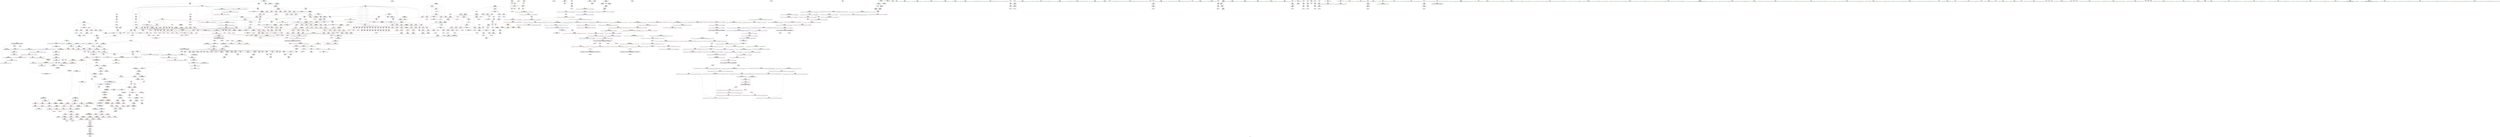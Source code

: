 digraph "SVFG" {
	label="SVFG";

	Node0x5583aabde480 [shape=record,color=grey,label="{NodeID: 0\nNullPtr}"];
	Node0x5583aabde480 -> Node0x5583aac37bc0[style=solid];
	Node0x5583aabde480 -> Node0x5583aac37cc0[style=solid];
	Node0x5583aabde480 -> Node0x5583aac37d90[style=solid];
	Node0x5583aabde480 -> Node0x5583aac37e60[style=solid];
	Node0x5583aabde480 -> Node0x5583aac37f30[style=solid];
	Node0x5583aabde480 -> Node0x5583aac38000[style=solid];
	Node0x5583aabde480 -> Node0x5583aac380d0[style=solid];
	Node0x5583aabde480 -> Node0x5583aac381a0[style=solid];
	Node0x5583aabde480 -> Node0x5583aac38270[style=solid];
	Node0x5583aabde480 -> Node0x5583aac38340[style=solid];
	Node0x5583aabde480 -> Node0x5583aac38410[style=solid];
	Node0x5583aabde480 -> Node0x5583aac384e0[style=solid];
	Node0x5583aabde480 -> Node0x5583aac385b0[style=solid];
	Node0x5583aabde480 -> Node0x5583aac38680[style=solid];
	Node0x5583aabde480 -> Node0x5583aac38750[style=solid];
	Node0x5583aabde480 -> Node0x5583aac38820[style=solid];
	Node0x5583aabde480 -> Node0x5583aac32540[style=solid];
	Node0x5583aabde480 -> Node0x5583aac55180[style=solid];
	Node0x5583aac3b8e0 [shape=record,color=red,label="{NodeID: 443\n368\<--360\n\<--__y.addr\n_ZSt9make_pairIxSt4pairIxxEES0_INSt17__decay_and_stripIT_E6__typeENS2_IT0_E6__typeEEOS3_OS6_\n|{<s0>32}}"];
	Node0x5583aac3b8e0:s0 -> Node0x5583aad2b790[style=solid,color=red];
	Node0x5583aacb0990 [shape=record,color=black,label="{NodeID: 1218\nMR_20V_3 = PHI(MR_20V_2, MR_20V_1, MR_20V_1, MR_20V_1, )\npts\{990000 \}\n}"];
	Node0x5583aac2f8a0 [shape=record,color=green,label="{NodeID: 111\n863\<--864\nmain\<--main_field_insensitive\n}"];
	Node0x5583aac51090 [shape=record,color=red,label="{NodeID: 554\n964\<--878\nexn\<--exn.slot\nmain\n}"];
	Node0x5583aacc4b70 [shape=record,color=yellow,style=double,label="{NodeID: 1329\n26V_1 = ENCHI(MR_26V_0)\npts\{1010001 \}\nFun[_ZZ3dfsixxENK3$_0clEv]}"];
	Node0x5583aacc4b70 -> Node0x5583aac4d200[style=dashed];
	Node0x5583aac33e60 [shape=record,color=black,label="{NodeID: 222\n299\<--298\nconv79\<--\n_Z3dfsixx\n}"];
	Node0x5583aad2a9c0 [shape=record,color=black,label="{NodeID: 1772\n995 = PHI(341, )\n1st arg _ZStltIxSt4pairIxxEEbRKS0_IT_T0_ES6_ }"];
	Node0x5583aad2a9c0 -> Node0x5583aac58dd0[style=solid];
	Node0x5583aac56bb0 [shape=record,color=blue,label="{NodeID: 665\n437\<--436\nthis.addr\<--this\n_ZZ3dfsixxENK3$_0clEv\n}"];
	Node0x5583aac56bb0 -> Node0x5583aac3c030[style=dashed];
	Node0x5583aac41cd0 [shape=record,color=purple,label="{NodeID: 333\n700\<--640\n\<--this1\n_ZZ3dfsixxENK3$_2clEv\n}"];
	Node0x5583aac41cd0 -> Node0x5583aac50120[style=solid];
	Node0x5583aac48810 [shape=record,color=grey,label="{NodeID: 1108\n945 = Binary(944, 167, )\n}"];
	Node0x5583aac48810 -> Node0x5583aac588f0[style=solid];
	Node0x5583aabde230 [shape=record,color=green,label="{NodeID: 1\n7\<--1\n__dso_handle\<--dummyObj\nGlob }"];
	Node0x5583aac3b9b0 [shape=record,color=red,label="{NodeID: 444\n381\<--378\n\<--__x.addr\n_ZSt3absx\n}"];
	Node0x5583aac3b9b0 -> Node0x5583aac71740[style=solid];
	Node0x5583aac3b9b0 -> Node0x5583aac4a490[style=solid];
	Node0x5583aac3b9b0 -> Node0x5583aac7e330[style=solid];
	Node0x5583aacb0e90 [shape=record,color=black,label="{NodeID: 1219\nMR_22V_3 = PHI(MR_22V_2, MR_22V_1, MR_22V_1, MR_22V_1, )\npts\{990001 \}\n}"];
	Node0x5583aac2f9a0 [shape=record,color=green,label="{NodeID: 112\n868\<--869\nretval\<--retval_field_insensitive\nmain\n}"];
	Node0x5583aac2f9a0 -> Node0x5583aac58410[style=solid];
	Node0x5583aac51160 [shape=record,color=red,label="{NodeID: 555\n965\<--880\nsel\<--ehselector.slot\nmain\n}"];
	Node0x5583aacc4c50 [shape=record,color=yellow,style=double,label="{NodeID: 1330\n28V_1 = ENCHI(MR_28V_0)\npts\{1010002 \}\nFun[_ZZ3dfsixxENK3$_0clEv]}"];
	Node0x5583aacc4c50 -> Node0x5583aac4d3a0[style=dashed];
	Node0x5583aac33f30 [shape=record,color=black,label="{NodeID: 223\n302\<--301\nconv81\<--\n_Z3dfsixx\n}"];
	Node0x5583aac33f30 -> Node0x5583aac80d30[style=solid];
	Node0x5583aad2aa90 [shape=record,color=black,label="{NodeID: 1773\n534 = PHI(102, )\n0th arg _ZZ3dfsixxENK3$_1clEv }"];
	Node0x5583aad2aa90 -> Node0x5583aac56fc0[style=solid];
	Node0x5583aac56c80 [shape=record,color=blue,label="{NodeID: 666\n439\<--9\nx\<--\n_ZZ3dfsixxENK3$_0clEv\n}"];
	Node0x5583aac56c80 -> Node0x5583aacb6890[style=dashed];
	Node0x5583aac41da0 [shape=record,color=purple,label="{NodeID: 334\n707\<--640\n\<--this1\n_ZZ3dfsixxENK3$_2clEv\n}"];
	Node0x5583aac41da0 -> Node0x5583aac502c0[style=solid];
	Node0x5583aac48990 [shape=record,color=grey,label="{NodeID: 1109\n323 = Binary(322, 170, )\n}"];
	Node0x5583aac48990 -> Node0x5583aac48c90[style=solid];
	Node0x5583aac2b720 [shape=record,color=green,label="{NodeID: 2\n9\<--1\n\<--dummyObj\nCan only get source location for instruction, argument, global var or function.|{<s0>69}}"];
	Node0x5583aac2b720:s0 -> Node0x5583aad2b380[style=solid,color=red];
	Node0x5583aac3ba80 [shape=record,color=red,label="{NodeID: 445\n398\<--392\n\<--__x.addr\n_ZSt9make_pairIRxS0_ESt4pairINSt17__decay_and_stripIT_E6__typeENS2_IT0_E6__typeEEOS3_OS6_\n|{<s0>34}}"];
	Node0x5583aac3ba80:s0 -> Node0x5583aad2ac30[style=solid,color=red];
	Node0x5583aacb1390 [shape=record,color=black,label="{NodeID: 1220\nMR_24V_2 = PHI(MR_24V_1, MR_24V_4, MR_24V_1, MR_24V_4, )\npts\{1010000 \}\n}"];
	Node0x5583aac2fa70 [shape=record,color=green,label="{NodeID: 113\n870\<--871\nargc.addr\<--argc.addr_field_insensitive\nmain\n}"];
	Node0x5583aac2fa70 -> Node0x5583aac584e0[style=solid];
	Node0x5583aac51230 [shape=record,color=red,label="{NodeID: 556\n923\<--922\n\<--\nmain\n|{<s0>73}}"];
	Node0x5583aac51230:s0 -> Node0x5583aad2a680[style=solid,color=red];
	Node0x5583aacc4d30 [shape=record,color=yellow,style=double,label="{NodeID: 1331\n42V_1 = ENCHI(MR_42V_0)\npts\{250000 250001 250002 \}\nFun[_ZZ3dfsixxENK3$_0clEv]|{|<s1>42}}"];
	Node0x5583aacc4d30 -> Node0x5583aacae690[style=dashed];
	Node0x5583aacc4d30:s1 -> Node0x5583aacc9cb0[style=dashed,color=red];
	Node0x5583aac34000 [shape=record,color=black,label="{NodeID: 224\n307\<--306\nconv85\<--\n_Z3dfsixx\n}"];
	Node0x5583aad2ab60 [shape=record,color=black,label="{NodeID: 1774\n1338 = PHI(1275, 1277, )\n0th arg _ZNK9__gnu_cxx17__normal_iteratorIPcNSt7__cxx1112basic_stringIcSt11char_traitsIcESaIcEEEEdeEv }"];
	Node0x5583aad2ab60 -> Node0x5583aac5aff0[style=solid];
	Node0x5583aac56d50 [shape=record,color=blue,label="{NodeID: 667\n441\<--9\ny\<--\n_ZZ3dfsixxENK3$_0clEv\n}"];
	Node0x5583aac56d50 -> Node0x5583aac3c510[style=dashed];
	Node0x5583aac56d50 -> Node0x5583aac3c5e0[style=dashed];
	Node0x5583aac56d50 -> Node0x5583aac3c6b0[style=dashed];
	Node0x5583aac56d50 -> Node0x5583aac3c780[style=dashed];
	Node0x5583aac56d50 -> Node0x5583aac3c850[style=dashed];
	Node0x5583aac56d50 -> Node0x5583aac56e20[style=dashed];
	Node0x5583aac56d50 -> Node0x5583aacae190[style=dashed];
	Node0x5583aac56d50 -> Node0x5583aacb7290[style=dashed];
	Node0x5583aac41e70 [shape=record,color=purple,label="{NodeID: 335\n787\<--747\ncoerce.dive\<--agg.tmp\n_Z3padB5cxx11xi\n}"];
	Node0x5583aac41e70 -> Node0x5583aac57e60[style=solid];
	Node0x5583aac48b10 [shape=record,color=grey,label="{NodeID: 1110\n493 = Binary(492, 240, )\n}"];
	Node0x5583aac48b10 -> Node0x5583aac7dbb0[style=solid];
	Node0x5583aac2b7b0 [shape=record,color=green,label="{NodeID: 3\n26\<--1\n_ZSt3cin\<--dummyObj\nGlob }"];
	Node0x5583aac3bb50 [shape=record,color=red,label="{NodeID: 446\n402\<--394\n\<--__y.addr\n_ZSt9make_pairIRxS0_ESt4pairINSt17__decay_and_stripIT_E6__typeENS2_IT0_E6__typeEEOS3_OS6_\n|{<s0>35}}"];
	Node0x5583aac3bb50:s0 -> Node0x5583aad2ac30[style=solid,color=red];
	Node0x5583aacb1890 [shape=record,color=black,label="{NodeID: 1221\nMR_26V_2 = PHI(MR_26V_1, MR_26V_4, MR_26V_1, MR_26V_4, )\npts\{1010001 \}\n}"];
	Node0x5583aac345a0 [shape=record,color=green,label="{NodeID: 114\n872\<--873\nargv.addr\<--argv.addr_field_insensitive\nmain\n}"];
	Node0x5583aac345a0 -> Node0x5583aac585b0[style=solid];
	Node0x5583aac51300 [shape=record,color=red,label="{NodeID: 557\n932\<--931\n\<--\nmain\n|{<s0>76}}"];
	Node0x5583aac51300:s0 -> Node0x5583aad2a680[style=solid,color=red];
	Node0x5583aac340d0 [shape=record,color=black,label="{NodeID: 225\n310\<--309\nconv87\<--\n_Z3dfsixx\n}"];
	Node0x5583aac340d0 -> Node0x5583aac4bf90[style=solid];
	Node0x5583aad2ac30 [shape=record,color=black,label="{NodeID: 1775\n1115 = PHI(398, 402, 1137, 1142, )\n0th arg _ZSt7forwardIRxEOT_RNSt16remove_referenceIS1_E4typeE }"];
	Node0x5583aad2ac30 -> Node0x5583aac596c0[style=solid];
	Node0x5583aac56e20 [shape=record,color=blue,label="{NodeID: 668\n441\<--523\ny\<--inc\n_ZZ3dfsixxENK3$_0clEv\n}"];
	Node0x5583aac56e20 -> Node0x5583aac3c510[style=dashed];
	Node0x5583aac56e20 -> Node0x5583aac3c5e0[style=dashed];
	Node0x5583aac56e20 -> Node0x5583aac3c6b0[style=dashed];
	Node0x5583aac56e20 -> Node0x5583aac3c780[style=dashed];
	Node0x5583aac56e20 -> Node0x5583aac3c850[style=dashed];
	Node0x5583aac56e20 -> Node0x5583aac56e20[style=dashed];
	Node0x5583aac56e20 -> Node0x5583aacae190[style=dashed];
	Node0x5583aac56e20 -> Node0x5583aacb7290[style=dashed];
	Node0x5583aac41f40 [shape=record,color=purple,label="{NodeID: 336\n794\<--747\ncoerce.dive4\<--agg.tmp\n_Z3padB5cxx11xi\n}"];
	Node0x5583aac41f40 -> Node0x5583aac50ae0[style=solid];
	Node0x5583aac48c90 [shape=record,color=grey,label="{NodeID: 1111\n325 = Binary(323, 324, )\n|{<s0>29}}"];
	Node0x5583aac48c90:s0 -> Node0x5583aad2b520[style=solid,color=red];
	Node0x5583aac2ba60 [shape=record,color=green,label="{NodeID: 4\n27\<--1\n_ZSt4cout\<--dummyObj\nGlob }"];
	Node0x5583aac3bc20 [shape=record,color=red,label="{NodeID: 447\n408\<--407\n\<--\n_ZSt9make_pairIRxS0_ESt4pairINSt17__decay_and_stripIT_E6__typeENS2_IT0_E6__typeEEOS3_OS6_\n}"];
	Node0x5583aac3bc20 -> Node0x5583aac3c910[style=solid];
	Node0x5583aacb1d90 [shape=record,color=black,label="{NodeID: 1222\nMR_28V_2 = PHI(MR_28V_1, MR_28V_4, MR_28V_1, MR_28V_4, )\npts\{1010002 \}\n}"];
	Node0x5583aac34670 [shape=record,color=green,label="{NodeID: 115\n874\<--875\n_\<--__field_insensitive\nmain\n}"];
	Node0x5583aac34670 -> Node0x5583aac50e20[style=solid];
	Node0x5583aac34670 -> Node0x5583aac50ef0[style=solid];
	Node0x5583aac34670 -> Node0x5583aac50fc0[style=solid];
	Node0x5583aac34670 -> Node0x5583aac58680[style=solid];
	Node0x5583aac34670 -> Node0x5583aac588f0[style=solid];
	Node0x5583aac513d0 [shape=record,color=red,label="{NodeID: 558\n1002\<--996\n\<--__x.addr\n_ZStltIxSt4pairIxxEEbRKS0_IT_T0_ES6_\n}"];
	Node0x5583aac513d0 -> Node0x5583aac42830[style=solid];
	Node0x5583aac341a0 [shape=record,color=black,label="{NodeID: 226\n314\<--313\nconv91\<--cond90\n_Z3dfsixx\n}"];
	Node0x5583aac341a0 -> Node0x5583aac56120[style=solid];
	Node0x5583aad2ad00 [shape=record,color=black,label="{NodeID: 1776\n388 = PHI(90, )\n0th arg _ZSt9make_pairIRxS0_ESt4pairINSt17__decay_and_stripIT_E6__typeENS2_IT0_E6__typeEEOS3_OS6_ }"];
	Node0x5583aad2ad00 -> Node0x5583aac567a0[style=solid];
	Node0x5583aac56ef0 [shape=record,color=blue,label="{NodeID: 669\n439\<--529\nx\<--inc33\n_ZZ3dfsixxENK3$_0clEv\n}"];
	Node0x5583aac56ef0 -> Node0x5583aacb6890[style=dashed];
	Node0x5583aac42010 [shape=record,color=purple,label="{NodeID: 337\n792\<--749\ncoerce.dive3\<--agg.tmp1\n_Z3padB5cxx11xi\n}"];
	Node0x5583aac42010 -> Node0x5583aac57f30[style=solid];
	Node0x5583aac48e10 [shape=record,color=grey,label="{NodeID: 1112\n293 = Binary(292, 240, )\n}"];
	Node0x5583aac48e10 -> Node0x5583aac72dc0[style=solid];
	Node0x5583aac2bb20 [shape=record,color=green,label="{NodeID: 5\n28\<--1\n.str\<--dummyObj\nGlob }"];
	Node0x5583aac3bcf0 [shape=record,color=red,label="{NodeID: 448\n419\<--413\nthis1\<--this.addr\n_ZNSt4pairIxS_IxxEEaSERKS1_\n}"];
	Node0x5583aac3bcf0 -> Node0x5583aac3c9a0[style=solid];
	Node0x5583aac3bcf0 -> Node0x5583aac40a20[style=solid];
	Node0x5583aac3bcf0 -> Node0x5583aac40af0[style=solid];
	Node0x5583aacb2290 [shape=record,color=black,label="{NodeID: 1223\nMR_30V_2 = PHI(MR_30V_1, MR_30V_4, MR_30V_1, MR_30V_4, )\npts\{1030000 \}\n}"];
	Node0x5583aac34740 [shape=record,color=green,label="{NodeID: 116\n876\<--877\nref.tmp\<--ref.tmp_field_insensitive\nmain\n|{<s0>73}}"];
	Node0x5583aac34740:s0 -> Node0x5583aad2a5b0[style=solid,color=red];
	Node0x5583aac514a0 [shape=record,color=red,label="{NodeID: 559\n1013\<--996\n\<--__x.addr\n_ZStltIxSt4pairIxxEEbRKS0_IT_T0_ES6_\n}"];
	Node0x5583aac514a0 -> Node0x5583aac42aa0[style=solid];
	Node0x5583aac34270 [shape=record,color=black,label="{NodeID: 227\n329\<--352\n_ZSt3minISt4pairIxS0_IxxEEERKT_S5_S5__ret\<--\n_ZSt3minISt4pairIxS0_IxxEEERKT_S5_S5_\n|{<s0>10}}"];
	Node0x5583aac34270:s0 -> Node0x5583aad24e20[style=solid,color=blue];
	Node0x5583aad2add0 [shape=record,color=black,label="{NodeID: 1777\n389 = PHI(92, )\n1st arg _ZSt9make_pairIRxS0_ESt4pairINSt17__decay_and_stripIT_E6__typeENS2_IT0_E6__typeEEOS3_OS6_ }"];
	Node0x5583aad2add0 -> Node0x5583aac56870[style=solid];
	Node0x5583aac56fc0 [shape=record,color=blue,label="{NodeID: 670\n535\<--534\nthis.addr\<--this\n_ZZ3dfsixxENK3$_1clEv\n}"];
	Node0x5583aac56fc0 -> Node0x5583aac4d540[style=dashed];
	Node0x5583aac420e0 [shape=record,color=purple,label="{NodeID: 338\n796\<--749\ncoerce.dive5\<--agg.tmp1\n_Z3padB5cxx11xi\n}"];
	Node0x5583aac420e0 -> Node0x5583aac50bb0[style=solid];
	Node0x5583aac48f90 [shape=record,color=grey,label="{NodeID: 1113\n692 = Binary(691, 167, )\n}"];
	Node0x5583aac48f90 -> Node0x5583aac7d8b0[style=solid];
	Node0x5583aac2bbe0 [shape=record,color=green,label="{NodeID: 6\n30\<--1\n.str.3\<--dummyObj\nGlob }"];
	Node0x5583aac3bdc0 [shape=record,color=red,label="{NodeID: 449\n420\<--415\n\<--__p.addr\n_ZNSt4pairIxS_IxxEEaSERKS1_\n}"];
	Node0x5583aac3bdc0 -> Node0x5583aac40bc0[style=solid];
	Node0x5583aacb2790 [shape=record,color=black,label="{NodeID: 1224\nMR_32V_2 = PHI(MR_32V_1, MR_32V_4, MR_32V_1, MR_32V_4, )\npts\{1030001 \}\n}"];
	Node0x5583aac34810 [shape=record,color=green,label="{NodeID: 117\n878\<--879\nexn.slot\<--exn.slot_field_insensitive\nmain\n}"];
	Node0x5583aac34810 -> Node0x5583aac51090[style=solid];
	Node0x5583aac34810 -> Node0x5583aac589c0[style=solid];
	Node0x5583aac34810 -> Node0x5583aac58b60[style=solid];
	Node0x5583aad19180 [shape=record,color=black,label="{NodeID: 1667\n866 = PHI()\n0th arg main }"];
	Node0x5583aad19180 -> Node0x5583aac584e0[style=solid];
	Node0x5583aac51570 [shape=record,color=red,label="{NodeID: 560\n1018\<--996\n\<--__x.addr\n_ZStltIxSt4pairIxxEEbRKS0_IT_T0_ES6_\n}"];
	Node0x5583aac51570 -> Node0x5583aac42b70[style=solid];
	Node0x5583aac34340 [shape=record,color=black,label="{NodeID: 228\n376\<--385\n_ZSt3absx_ret\<--abs\n_ZSt3absx\n|{<s0>7}}"];
	Node0x5583aac34340:s0 -> Node0x5583aad24340[style=solid,color=blue];
	Node0x5583aad2aea0 [shape=record,color=black,label="{NodeID: 1778\n1122 = PHI(390, )\n0th arg _ZNSt4pairIxxEC2IRxS2_Lb1EEEOT_OT0_ }"];
	Node0x5583aad2aea0 -> Node0x5583aac59790[style=solid];
	Node0x5583aac57090 [shape=record,color=blue,label="{NodeID: 671\n537\<--9\nx\<--\n_ZZ3dfsixxENK3$_1clEv\n}"];
	Node0x5583aac57090 -> Node0x5583aacacd90[style=dashed];
	Node0x5583aac421b0 [shape=record,color=purple,label="{NodeID: 339\n835\<--823\ncoerce.dive\<--__first\n_ZSt7reverseIN9__gnu_cxx17__normal_iteratorIPcNSt7__cxx1112basic_stringIcSt11char_traitsIcESaIcEEEEEEvT_SA_\n}"];
	Node0x5583aac421b0 -> Node0x5583aac580d0[style=solid];
	Node0x5583aac49110 [shape=record,color=grey,label="{NodeID: 1114\n703 = Binary(702, 170, )\n}"];
	Node0x5583aac49110 -> Node0x5583aac49290[style=solid];
	Node0x5583aac2c450 [shape=record,color=green,label="{NodeID: 7\n32\<--1\n.str.4\<--dummyObj\nGlob }"];
	Node0x5583aac3be90 [shape=record,color=red,label="{NodeID: 450\n425\<--415\n\<--__p.addr\n_ZNSt4pairIxS_IxxEEaSERKS1_\n}"];
	Node0x5583aac3be90 -> Node0x5583aac40c90[style=solid];
	Node0x5583aacb2c90 [shape=record,color=black,label="{NodeID: 1225\nMR_34V_2 = PHI(MR_34V_1, MR_34V_4, MR_34V_1, MR_34V_4, )\npts\{1030002 \}\n}"];
	Node0x5583aac348e0 [shape=record,color=green,label="{NodeID: 118\n880\<--881\nehselector.slot\<--ehselector.slot_field_insensitive\nmain\n}"];
	Node0x5583aac348e0 -> Node0x5583aac51160[style=solid];
	Node0x5583aac348e0 -> Node0x5583aac58a90[style=solid];
	Node0x5583aac348e0 -> Node0x5583aac58c30[style=solid];
	Node0x5583aad190b0 [shape=record,color=black,label="{NodeID: 1668\n1082 = PHI(355, )\n0th arg _ZNSt4pairIxS_IxxEEC2IxS0_Lb1EEEOT_OT0_ }"];
	Node0x5583aad190b0 -> Node0x5583aac591e0[style=solid];
	Node0x5583aac51640 [shape=record,color=red,label="{NodeID: 561\n1005\<--998\n\<--__y.addr\n_ZStltIxSt4pairIxxEEbRKS0_IT_T0_ES6_\n}"];
	Node0x5583aac51640 -> Node0x5583aac42900[style=solid];
	Node0x5583aac34410 [shape=record,color=black,label="{NodeID: 229\n407\<--390\n\<--retval\n_ZSt9make_pairIRxS0_ESt4pairINSt17__decay_and_stripIT_E6__typeENS2_IT0_E6__typeEEOS3_OS6_\n}"];
	Node0x5583aac34410 -> Node0x5583aac3bc20[style=solid];
	Node0x5583aad2af70 [shape=record,color=black,label="{NodeID: 1779\n1123 = PHI(399, )\n1st arg _ZNSt4pairIxxEC2IRxS2_Lb1EEEOT_OT0_ }"];
	Node0x5583aad2af70 -> Node0x5583aac59860[style=solid];
	Node0x5583aac57160 [shape=record,color=blue,label="{NodeID: 672\n539\<--9\ny\<--\n_ZZ3dfsixxENK3$_1clEv\n}"];
	Node0x5583aac57160 -> Node0x5583aac4da20[style=dashed];
	Node0x5583aac57160 -> Node0x5583aac4daf0[style=dashed];
	Node0x5583aac57160 -> Node0x5583aac4dbc0[style=dashed];
	Node0x5583aac57160 -> Node0x5583aac4dc90[style=dashed];
	Node0x5583aac57160 -> Node0x5583aac4dd60[style=dashed];
	Node0x5583aac57160 -> Node0x5583aac57230[style=dashed];
	Node0x5583aac57160 -> Node0x5583aacad290[style=dashed];
	Node0x5583aac57160 -> Node0x5583aacbef90[style=dashed];
	Node0x5583aac42280 [shape=record,color=purple,label="{NodeID: 340\n837\<--825\ncoerce.dive1\<--__last\n_ZSt7reverseIN9__gnu_cxx17__normal_iteratorIPcNSt7__cxx1112basic_stringIcSt11char_traitsIcESaIcEEEEEEvT_SA_\n}"];
	Node0x5583aac42280 -> Node0x5583aac581a0[style=solid];
	Node0x5583aac49290 [shape=record,color=grey,label="{NodeID: 1115\n706 = Binary(703, 705, )\n|{<s0>52}}"];
	Node0x5583aac49290:s0 -> Node0x5583aad2b450[style=solid,color=red];
	Node0x5583aac2c4e0 [shape=record,color=green,label="{NodeID: 8\n35\<--1\n\<--dummyObj\nCan only get source location for instruction, argument, global var or function.}"];
	Node0x5583aac3bf60 [shape=record,color=red,label="{NodeID: 451\n422\<--421\n\<--first\n_ZNSt4pairIxS_IxxEEaSERKS1_\n}"];
	Node0x5583aac3bf60 -> Node0x5583aac56ae0[style=solid];
	Node0x5583aacb3190 [shape=record,color=black,label="{NodeID: 1226\nMR_36V_2 = PHI(MR_36V_1, MR_36V_4, MR_36V_1, MR_36V_4, )\npts\{1050000 \}\n}"];
	Node0x5583aac349b0 [shape=record,color=green,label="{NodeID: 119\n882\<--883\nref.tmp11\<--ref.tmp11_field_insensitive\nmain\n|{<s0>76}}"];
	Node0x5583aac349b0:s0 -> Node0x5583aad2a5b0[style=solid,color=red];
	Node0x5583aad22e70 [shape=record,color=black,label="{NodeID: 1669\n1083 = PHI(365, )\n1st arg _ZNSt4pairIxS_IxxEEC2IxS0_Lb1EEEOT_OT0_ }"];
	Node0x5583aad22e70 -> Node0x5583aac592b0[style=solid];
	Node0x5583aac51710 [shape=record,color=red,label="{NodeID: 562\n1010\<--998\n\<--__y.addr\n_ZStltIxSt4pairIxxEEbRKS0_IT_T0_ES6_\n}"];
	Node0x5583aac51710 -> Node0x5583aac429d0[style=solid];
	Node0x5583aac3c910 [shape=record,color=black,label="{NodeID: 230\n387\<--408\n_ZSt9make_pairIRxS0_ESt4pairINSt17__decay_and_stripIT_E6__typeENS2_IT0_E6__typeEEOS3_OS6__ret\<--\n_ZSt9make_pairIRxS0_ESt4pairINSt17__decay_and_stripIT_E6__typeENS2_IT0_E6__typeEEOS3_OS6_\n|{<s0>8}}"];
	Node0x5583aac3c910:s0 -> Node0x5583aad24ce0[style=solid,color=blue];
	Node0x5583aad2b040 [shape=record,color=black,label="{NodeID: 1780\n1124 = PHI(403, )\n2nd arg _ZNSt4pairIxxEC2IRxS2_Lb1EEEOT_OT0_ }"];
	Node0x5583aad2b040 -> Node0x5583aac59930[style=solid];
	Node0x5583aac57230 [shape=record,color=blue,label="{NodeID: 673\n539\<--621\ny\<--inc\n_ZZ3dfsixxENK3$_1clEv\n}"];
	Node0x5583aac57230 -> Node0x5583aac4da20[style=dashed];
	Node0x5583aac57230 -> Node0x5583aac4daf0[style=dashed];
	Node0x5583aac57230 -> Node0x5583aac4dbc0[style=dashed];
	Node0x5583aac57230 -> Node0x5583aac4dc90[style=dashed];
	Node0x5583aac57230 -> Node0x5583aac4dd60[style=dashed];
	Node0x5583aac57230 -> Node0x5583aac57230[style=dashed];
	Node0x5583aac57230 -> Node0x5583aacad290[style=dashed];
	Node0x5583aac57230 -> Node0x5583aacbef90[style=dashed];
	Node0x5583aac42350 [shape=record,color=purple,label="{NodeID: 341\n851\<--827\ncoerce.dive4\<--agg.tmp\n_ZSt7reverseIN9__gnu_cxx17__normal_iteratorIPcNSt7__cxx1112basic_stringIcSt11char_traitsIcESaIcEEEEEEvT_SA_\n}"];
	Node0x5583aac42350 -> Node0x5583aac50c80[style=solid];
	Node0x5583aac49410 [shape=record,color=grey,label="{NodeID: 1116\n529 = Binary(528, 167, )\n}"];
	Node0x5583aac49410 -> Node0x5583aac56ef0[style=solid];
	Node0x5583aac2c5a0 [shape=record,color=green,label="{NodeID: 9\n156\<--1\n\<--dummyObj\nCan only get source location for instruction, argument, global var or function.}"];
	Node0x5583aac3c030 [shape=record,color=red,label="{NodeID: 452\n444\<--437\nthis1\<--this.addr\n_ZZ3dfsixxENK3$_0clEv\n}"];
	Node0x5583aac3c030 -> Node0x5583aac40d60[style=solid];
	Node0x5583aac3c030 -> Node0x5583aac40e30[style=solid];
	Node0x5583aac3c030 -> Node0x5583aac40f00[style=solid];
	Node0x5583aac3c030 -> Node0x5583aac40fd0[style=solid];
	Node0x5583aac3c030 -> Node0x5583aac410a0[style=solid];
	Node0x5583aac3c030 -> Node0x5583aac41170[style=solid];
	Node0x5583aac3c030 -> Node0x5583aac41240[style=solid];
	Node0x5583aacb3690 [shape=record,color=black,label="{NodeID: 1227\nMR_38V_2 = PHI(MR_38V_1, MR_38V_4, MR_38V_1, MR_38V_4, )\npts\{1050001 \}\n}"];
	Node0x5583aac34a80 [shape=record,color=green,label="{NodeID: 120\n888\<--889\n_ZNSt8ios_base15sync_with_stdioEb\<--_ZNSt8ios_base15sync_with_stdioEb_field_insensitive\n}"];
	Node0x5583aad22fd0 [shape=record,color=black,label="{NodeID: 1670\n1084 = PHI(369, )\n2nd arg _ZNSt4pairIxS_IxxEEC2IxS0_Lb1EEEOT_OT0_ }"];
	Node0x5583aad22fd0 -> Node0x5583aac59380[style=solid];
	Node0x5583aac517e0 [shape=record,color=red,label="{NodeID: 563\n1020\<--998\n\<--__y.addr\n_ZStltIxSt4pairIxxEEbRKS0_IT_T0_ES6_\n}"];
	Node0x5583aac517e0 -> Node0x5583aac42c40[style=solid];
	Node0x5583aac3c9a0 [shape=record,color=black,label="{NodeID: 231\n410\<--419\n_ZNSt4pairIxS_IxxEEaSERKS1__ret\<--this1\n_ZNSt4pairIxS_IxxEEaSERKS1_\n|{<s0>11}}"];
	Node0x5583aac3c9a0:s0 -> Node0x5583aad24ff0[style=solid,color=blue];
	Node0x5583aad2b110 [shape=record,color=black,label="{NodeID: 1781\n632 = PHI(104, )\n0th arg _ZZ3dfsixxENK3$_2clEv }"];
	Node0x5583aad2b110 -> Node0x5583aac573d0[style=solid];
	Node0x5583aac57300 [shape=record,color=blue,label="{NodeID: 674\n537\<--627\nx\<--inc34\n_ZZ3dfsixxENK3$_1clEv\n}"];
	Node0x5583aac57300 -> Node0x5583aacacd90[style=dashed];
	Node0x5583aac42420 [shape=record,color=purple,label="{NodeID: 342\n853\<--829\ncoerce.dive5\<--agg.tmp2\n_ZSt7reverseIN9__gnu_cxx17__normal_iteratorIPcNSt7__cxx1112basic_stringIcSt11char_traitsIcESaIcEEEEEEvT_SA_\n}"];
	Node0x5583aac42420 -> Node0x5583aac50d50[style=solid];
	Node0x5583aac49590 [shape=record,color=grey,label="{NodeID: 1117\n699 = Binary(698, 167, )\n|{<s0>52}}"];
	Node0x5583aac49590:s0 -> Node0x5583aad2b380[style=solid,color=red];
	Node0x5583aac2c6a0 [shape=record,color=green,label="{NodeID: 10\n167\<--1\n\<--dummyObj\nCan only get source location for instruction, argument, global var or function.}"];
	Node0x5583aac3c100 [shape=record,color=red,label="{NodeID: 453\n447\<--439\n\<--x\n_ZZ3dfsixxENK3$_0clEv\n}"];
	Node0x5583aac3c100 -> Node0x5583aac80bb0[style=solid];
	Node0x5583aacb3b90 [shape=record,color=black,label="{NodeID: 1228\nMR_40V_2 = PHI(MR_40V_1, MR_40V_4, MR_40V_1, MR_40V_4, )\npts\{1050002 \}\n}"];
	Node0x5583aac34b80 [shape=record,color=green,label="{NodeID: 121\n891\<--892\n_ZNSirsERi\<--_ZNSirsERi_field_insensitive\n}"];
	Node0x5583aad24340 [shape=record,color=black,label="{NodeID: 1671\n124 = PHI(376, )\n}"];
	Node0x5583aad24340 -> Node0x5583aac554f0[style=solid];
	Node0x5583aac518b0 [shape=record,color=red,label="{NodeID: 564\n1004\<--1003\n\<--first\n_ZStltIxSt4pairIxxEEbRKS0_IT_T0_ES6_\n}"];
	Node0x5583aac518b0 -> Node0x5583aac7deb0[style=solid];
	Node0x5583aac3ca30 [shape=record,color=black,label="{NodeID: 232\n454\<--453\nconv\<--\n_ZZ3dfsixxENK3$_0clEv\n}"];
	Node0x5583aad2b1e0 [shape=record,color=black,label="{NodeID: 1782\n411 = PHI(21, )\n0th arg _ZNSt4pairIxS_IxxEEaSERKS1_ }"];
	Node0x5583aad2b1e0 -> Node0x5583aac56940[style=solid];
	Node0x5583aac573d0 [shape=record,color=blue,label="{NodeID: 675\n633\<--632\nthis.addr\<--this\n_ZZ3dfsixxENK3$_2clEv\n}"];
	Node0x5583aac573d0 -> Node0x5583aac4ecd0[style=dashed];
	Node0x5583aac424f0 [shape=record,color=purple,label="{NodeID: 343\n1362\<--839\noffset_0\<--\n}"];
	Node0x5583aac424f0 -> Node0x5583aac58270[style=solid];
	Node0x5583aac49710 [shape=record,color=grey,label="{NodeID: 1118\n713 = Binary(710, 712, )\n|{<s0>52}}"];
	Node0x5583aac49710:s0 -> Node0x5583aad2b520[style=solid,color=red];
	Node0x5583aac2c7a0 [shape=record,color=green,label="{NodeID: 11\n170\<--1\n\<--dummyObj\nCan only get source location for instruction, argument, global var or function.}"];
	Node0x5583aac3c1d0 [shape=record,color=red,label="{NodeID: 454\n467\<--439\n\<--x\n_ZZ3dfsixxENK3$_0clEv\n}"];
	Node0x5583aac3c1d0 -> Node0x5583aac4c290[style=solid];
	Node0x5583aacb4090 [shape=record,color=black,label="{NodeID: 1229\nMR_42V_3 = PHI(MR_42V_2, MR_42V_11, MR_42V_4, MR_42V_10, )\npts\{250000 250001 250002 \}\n|{<s0>16|<s1>24|<s2>29|<s3>42|<s4>47|<s5>52|<s6>69|<s7>69|<s8>69|<s9>69|<s10>69}}"];
	Node0x5583aacb4090:s0 -> Node0x5583aacb4090[style=dashed,color=blue];
	Node0x5583aacb4090:s1 -> Node0x5583aaca9a70[style=dashed,color=blue];
	Node0x5583aacb4090:s2 -> Node0x5583aacb4090[style=dashed,color=blue];
	Node0x5583aacb4090:s3 -> Node0x5583aacae690[style=dashed,color=blue];
	Node0x5583aacb4090:s4 -> Node0x5583aacbf490[style=dashed,color=blue];
	Node0x5583aacb4090:s5 -> Node0x5583aacbc790[style=dashed,color=blue];
	Node0x5583aacb4090:s6 -> Node0x5583aac51230[style=dashed,color=blue];
	Node0x5583aacb4090:s7 -> Node0x5583aac51300[style=dashed,color=blue];
	Node0x5583aacb4090:s8 -> Node0x5583aacab990[style=dashed,color=blue];
	Node0x5583aacb4090:s9 -> Node0x5583aacabe90[style=dashed,color=blue];
	Node0x5583aacb4090:s10 -> Node0x5583aacac390[style=dashed,color=blue];
	Node0x5583aac34c80 [shape=record,color=green,label="{NodeID: 122\n900\<--901\n_ZStrsIcSt11char_traitsIcESaIcEERSt13basic_istreamIT_T0_ES7_RNSt7__cxx1112basic_stringIS4_S5_T1_EE\<--_ZStrsIcSt11char_traitsIcESaIcEERSt13basic_istreamIT_T0_ES7_RNSt7__cxx1112basic_stringIS4_S5_T1_EE_field_insensitive\n}"];
	Node0x5583aad24570 [shape=record,color=black,label="{NodeID: 1672\n160 = PHI()\n}"];
	Node0x5583aad24570 -> Node0x5583aac3ab10[style=solid];
	Node0x5583aac51980 [shape=record,color=red,label="{NodeID: 565\n1007\<--1006\n\<--first1\n_ZStltIxSt4pairIxxEEbRKS0_IT_T0_ES6_\n}"];
	Node0x5583aac51980 -> Node0x5583aac7deb0[style=solid];
	Node0x5583aac3cb00 [shape=record,color=black,label="{NodeID: 233\n457\<--456\nconv2\<--\n_ZZ3dfsixxENK3$_0clEv\n}"];
	Node0x5583aac3cb00 -> Node0x5583aac808b0[style=solid];
	Node0x5583aad2b2b0 [shape=record,color=black,label="{NodeID: 1783\n412 = PHI(141, )\n1st arg _ZNSt4pairIxS_IxxEEaSERKS1_ }"];
	Node0x5583aad2b2b0 -> Node0x5583aac56a10[style=solid];
	Node0x5583aac574a0 [shape=record,color=blue,label="{NodeID: 676\n635\<--9\nx\<--\n_ZZ3dfsixxENK3$_2clEv\n}"];
	Node0x5583aac574a0 -> Node0x5583aacbe590[style=dashed];
	Node0x5583aac425c0 [shape=record,color=purple,label="{NodeID: 344\n1363\<--840\noffset_0\<--\n}"];
	Node0x5583aac425c0 -> Node0x5583aac547d0[style=solid];
	Node0x5583aac49890 [shape=record,color=grey,label="{NodeID: 1119\n710 = Binary(709, 170, )\n}"];
	Node0x5583aac49890 -> Node0x5583aac49710[style=solid];
	Node0x5583aac2c8a0 [shape=record,color=green,label="{NodeID: 12\n178\<--1\n\<--dummyObj\nCan only get source location for instruction, argument, global var or function.}"];
	Node0x5583aac3c2a0 [shape=record,color=red,label="{NodeID: 455\n496\<--439\n\<--x\n_ZZ3dfsixxENK3$_0clEv\n}"];
	Node0x5583aac3c2a0 -> Node0x5583aac7da30[style=solid];
	Node0x5583aacb4590 [shape=record,color=black,label="{NodeID: 1230\nMR_44V_3 = PHI(MR_44V_2, MR_44V_1, MR_44V_1, MR_44V_1, )\npts\{950000 950001 950002 \}\n}"];
	Node0x5583aac34d80 [shape=record,color=green,label="{NodeID: 123\n904\<--905\n_ZNKSt7__cxx1112basic_stringIcSt11char_traitsIcESaIcEE4sizeEv\<--_ZNKSt7__cxx1112basic_stringIcSt11char_traitsIcESaIcEE4sizeEv_field_insensitive\n}"];
	Node0x5583aad24640 [shape=record,color=black,label="{NodeID: 1673\n173 = PHI()\n}"];
	Node0x5583aad24640 -> Node0x5583aac3abe0[style=solid];
	Node0x5583aac51a50 [shape=record,color=red,label="{NodeID: 566\n1012\<--1011\n\<--first2\n_ZStltIxSt4pairIxxEEbRKS0_IT_T0_ES6_\n}"];
	Node0x5583aac51a50 -> Node0x5583aac7e1b0[style=solid];
	Node0x5583aac3cbd0 [shape=record,color=black,label="{NodeID: 234\n463\<--462\nconv4\<--\n_ZZ3dfsixxENK3$_0clEv\n}"];
	Node0x5583aad2b380 [shape=record,color=black,label="{NodeID: 1784\n85 = PHI(166, 265, 317, 503, 601, 699, 9, )\n0th arg _Z3dfsixx }"];
	Node0x5583aad2b380 -> Node0x5583aac55280[style=solid];
	Node0x5583aac57570 [shape=record,color=blue,label="{NodeID: 677\n637\<--9\ny\<--\n_ZZ3dfsixxENK3$_2clEv\n}"];
	Node0x5583aac57570 -> Node0x5583aac4f1b0[style=dashed];
	Node0x5583aac57570 -> Node0x5583aac4f280[style=dashed];
	Node0x5583aac57570 -> Node0x5583aac4f350[style=dashed];
	Node0x5583aac57570 -> Node0x5583aac4f420[style=dashed];
	Node0x5583aac57570 -> Node0x5583aac4f4f0[style=dashed];
	Node0x5583aac57570 -> Node0x5583aac57640[style=dashed];
	Node0x5583aac57570 -> Node0x5583aacbc290[style=dashed];
	Node0x5583aac57570 -> Node0x5583aacbea90[style=dashed];
	Node0x5583aac42690 [shape=record,color=purple,label="{NodeID: 345\n1365\<--845\noffset_0\<--\n}"];
	Node0x5583aac42690 -> Node0x5583aac58340[style=solid];
	Node0x5583aac49a10 [shape=record,color=grey,label="{NodeID: 1120\n523 = Binary(522, 167, )\n}"];
	Node0x5583aac49a10 -> Node0x5583aac56e20[style=solid];
	Node0x5583aac2c9a0 [shape=record,color=green,label="{NodeID: 13\n240\<--1\n\<--dummyObj\nCan only get source location for instruction, argument, global var or function.}"];
	Node0x5583aac3c370 [shape=record,color=red,label="{NodeID: 456\n508\<--439\n\<--x\n_ZZ3dfsixxENK3$_0clEv\n}"];
	Node0x5583aac3c370 -> Node0x5583aac3d0b0[style=solid];
	Node0x5583aac34e80 [shape=record,color=green,label="{NodeID: 124\n914\<--915\n_ZStlsISt11char_traitsIcEERSt13basic_ostreamIcT_ES5_PKc\<--_ZStlsISt11char_traitsIcEERSt13basic_ostreamIcT_ES5_PKc_field_insensitive\n}"];
	Node0x5583aad24710 [shape=record,color=black,label="{NodeID: 1674\n183 = PHI()\n}"];
	Node0x5583aad24710 -> Node0x5583aac3acb0[style=solid];
	Node0x5583aac51b20 [shape=record,color=red,label="{NodeID: 567\n1015\<--1014\n\<--first3\n_ZStltIxSt4pairIxxEEbRKS0_IT_T0_ES6_\n}"];
	Node0x5583aac51b20 -> Node0x5583aac7e1b0[style=solid];
	Node0x5583aac3cca0 [shape=record,color=black,label="{NodeID: 235\n466\<--465\nconv6\<--\n_ZZ3dfsixxENK3$_0clEv\n}"];
	Node0x5583aac3cca0 -> Node0x5583aac805b0[style=solid];
	Node0x5583aad2b450 [shape=record,color=black,label="{NodeID: 1785\n86 = PHI(177, 269, 321, 510, 608, 706, 383, )\n1st arg _Z3dfsixx }"];
	Node0x5583aad2b450 -> Node0x5583aac55350[style=solid];
	Node0x5583aac57640 [shape=record,color=blue,label="{NodeID: 678\n637\<--719\ny\<--inc\n_ZZ3dfsixxENK3$_2clEv\n}"];
	Node0x5583aac57640 -> Node0x5583aac4f1b0[style=dashed];
	Node0x5583aac57640 -> Node0x5583aac4f280[style=dashed];
	Node0x5583aac57640 -> Node0x5583aac4f350[style=dashed];
	Node0x5583aac57640 -> Node0x5583aac4f420[style=dashed];
	Node0x5583aac57640 -> Node0x5583aac4f4f0[style=dashed];
	Node0x5583aac57640 -> Node0x5583aac57640[style=dashed];
	Node0x5583aac57640 -> Node0x5583aacbc290[style=dashed];
	Node0x5583aac57640 -> Node0x5583aacbea90[style=dashed];
	Node0x5583aac42760 [shape=record,color=purple,label="{NodeID: 346\n1366\<--846\noffset_0\<--\n}"];
	Node0x5583aac42760 -> Node0x5583aac548a0[style=solid];
	Node0x5583aac49b90 [shape=record,color=grey,label="{NodeID: 1121\n176 = Binary(169, 175, )\n}"];
	Node0x5583aac49b90 -> Node0x5583aac49d10[style=solid];
	Node0x5583aac2caa0 [shape=record,color=green,label="{NodeID: 14\n243\<--1\n\<--dummyObj\nCan only get source location for instruction, argument, global var or function.}"];
	Node0x5583aac3c440 [shape=record,color=red,label="{NodeID: 457\n528\<--439\n\<--x\n_ZZ3dfsixxENK3$_0clEv\n}"];
	Node0x5583aac3c440 -> Node0x5583aac49410[style=solid];
	Node0x5583aac34f80 [shape=record,color=green,label="{NodeID: 125\n918\<--919\n_ZNSolsEi\<--_ZNSolsEi_field_insensitive\n}"];
	Node0x5583aad247e0 [shape=record,color=black,label="{NodeID: 1675\n46 = PHI()\n}"];
	Node0x5583aac51bf0 [shape=record,color=red,label="{NodeID: 568\n1039\<--1033\n\<--__x.addr\n_ZStltIxxEbRKSt4pairIT_T0_ES5_\n}"];
	Node0x5583aac51bf0 -> Node0x5583aac42d10[style=solid];
	Node0x5583aac3cd70 [shape=record,color=black,label="{NodeID: 236\n479\<--478\nconv11\<--\n_ZZ3dfsixxENK3$_0clEv\n}"];
	Node0x5583aad2b520 [shape=record,color=black,label="{NodeID: 1786\n87 = PHI(187, 273, 325, 517, 615, 713, 383, )\n2nd arg _Z3dfsixx }"];
	Node0x5583aad2b520 -> Node0x5583aac55420[style=solid];
	Node0x5583aac57710 [shape=record,color=blue,label="{NodeID: 679\n635\<--725\nx\<--inc34\n_ZZ3dfsixxENK3$_2clEv\n}"];
	Node0x5583aac57710 -> Node0x5583aacbe590[style=dashed];
	Node0x5583aac42830 [shape=record,color=purple,label="{NodeID: 347\n1003\<--1002\nfirst\<--\n_ZStltIxSt4pairIxxEEbRKS0_IT_T0_ES6_\n}"];
	Node0x5583aac42830 -> Node0x5583aac518b0[style=solid];
	Node0x5583aac49d10 [shape=record,color=grey,label="{NodeID: 1122\n177 = Binary(176, 178, )\n|{<s0>16}}"];
	Node0x5583aac49d10:s0 -> Node0x5583aad2b450[style=solid,color=red];
	Node0x5583aac2cba0 [shape=record,color=green,label="{NodeID: 15\n383\<--1\n\<--dummyObj\nCan only get source location for instruction, argument, global var or function.|{<s0>69|<s1>69}}"];
	Node0x5583aac2cba0:s0 -> Node0x5583aad2b450[style=solid,color=red];
	Node0x5583aac2cba0:s1 -> Node0x5583aad2b520[style=solid,color=red];
	Node0x5583aac3c510 [shape=record,color=red,label="{NodeID: 458\n473\<--441\n\<--y\n_ZZ3dfsixxENK3$_0clEv\n}"];
	Node0x5583aac3c510 -> Node0x5583aac80730[style=solid];
	Node0x5583aac35080 [shape=record,color=green,label="{NodeID: 126\n927\<--928\n_ZStlsIcSt11char_traitsIcESaIcEERSt13basic_ostreamIT_T0_ES7_RKNSt7__cxx1112basic_stringIS4_S5_T1_EE\<--_ZStlsIcSt11char_traitsIcESaIcEERSt13basic_ostreamIT_T0_ES7_RKNSt7__cxx1112basic_stringIS4_S5_T1_EE_field_insensitive\n}"];
	Node0x5583aad248b0 [shape=record,color=black,label="{NodeID: 1676\n67 = PHI()\n}"];
	Node0x5583aac51cc0 [shape=record,color=red,label="{NodeID: 569\n1050\<--1033\n\<--__x.addr\n_ZStltIxxEbRKSt4pairIT_T0_ES5_\n}"];
	Node0x5583aac51cc0 -> Node0x5583aac42f80[style=solid];
	Node0x5583aac3ce40 [shape=record,color=black,label="{NodeID: 237\n482\<--481\nconv13\<--\n_ZZ3dfsixxENK3$_0clEv\n}"];
	Node0x5583aac3ce40 -> Node0x5583aac7dd30[style=solid];
	Node0x5583aad2b5f0 [shape=record,color=black,label="{NodeID: 1787\n1347 = PHI(1321, 1327, 1317, )\n0th arg _ZSt4moveIRcEONSt16remove_referenceIT_E4typeEOS2_ }"];
	Node0x5583aad2b5f0 -> Node0x5583aac5b0c0[style=solid];
	Node0x5583aac577e0 [shape=record,color=blue,label="{NodeID: 680\n735\<--733\nx.addr\<--x\n_Z3padB5cxx11xi\n}"];
	Node0x5583aac577e0 -> Node0x5583aacad790[style=dashed];
	Node0x5583aac42900 [shape=record,color=purple,label="{NodeID: 348\n1006\<--1005\nfirst1\<--\n_ZStltIxSt4pairIxxEEbRKS0_IT_T0_ES6_\n}"];
	Node0x5583aac42900 -> Node0x5583aac51980[style=solid];
	Node0x5583aac49e90 [shape=record,color=grey,label="{NodeID: 1123\n187 = Binary(186, 178, )\n|{<s0>16}}"];
	Node0x5583aac49e90:s0 -> Node0x5583aad2b520[style=solid,color=red];
	Node0x5583aac2cca0 [shape=record,color=green,label="{NodeID: 16\n449\<--1\n\<--dummyObj\nCan only get source location for instruction, argument, global var or function.}"];
	Node0x5583aac3c5e0 [shape=record,color=red,label="{NodeID: 459\n492\<--441\n\<--y\n_ZZ3dfsixxENK3$_0clEv\n}"];
	Node0x5583aac3c5e0 -> Node0x5583aac48b10[style=solid];
	Node0x5583aac35180 [shape=record,color=green,label="{NodeID: 127\n937\<--938\n_ZSt4endlIcSt11char_traitsIcEERSt13basic_ostreamIT_T0_ES6_\<--_ZSt4endlIcSt11char_traitsIcEERSt13basic_ostreamIT_T0_ES6__field_insensitive\n}"];
	Node0x5583aad24980 [shape=record,color=black,label="{NodeID: 1677\n80 = PHI()\n}"];
	Node0x5583aac51d90 [shape=record,color=red,label="{NodeID: 570\n1055\<--1033\n\<--__x.addr\n_ZStltIxxEbRKSt4pairIT_T0_ES5_\n}"];
	Node0x5583aac51d90 -> Node0x5583aac43050[style=solid];
	Node0x5583aac3cf10 [shape=record,color=black,label="{NodeID: 238\n488\<--487\nconv16\<--\n_ZZ3dfsixxENK3$_0clEv\n}"];
	Node0x5583aad2b6c0 [shape=record,color=black,label="{NodeID: 1788\n1218 = PHI(823, )\n0th arg _ZSt19__iterator_categoryIN9__gnu_cxx17__normal_iteratorIPcNSt7__cxx1112basic_stringIcSt11char_traitsIcESaIcEEEEEENSt15iterator_traitsIT_E17iterator_categoryERKSB_ }"];
	Node0x5583aad2b6c0 -> Node0x5583aac5a220[style=solid];
	Node0x5583aac578b0 [shape=record,color=blue,label="{NodeID: 681\n737\<--734\nn.addr\<--n\n_Z3padB5cxx11xi\n}"];
	Node0x5583aac578b0 -> Node0x5583aac50600[style=dashed];
	Node0x5583aac429d0 [shape=record,color=purple,label="{NodeID: 349\n1011\<--1010\nfirst2\<--\n_ZStltIxSt4pairIxxEEbRKS0_IT_T0_ES6_\n}"];
	Node0x5583aac429d0 -> Node0x5583aac51a50[style=solid];
	Node0x5583aac4a010 [shape=record,color=grey,label="{NodeID: 1124\n186 = Binary(180, 185, )\n}"];
	Node0x5583aac4a010 -> Node0x5583aac49e90[style=solid];
	Node0x5583aac2cda0 [shape=record,color=green,label="{NodeID: 17\n754\<--1\n\<--dummyObj\nCan only get source location for instruction, argument, global var or function.}"];
	Node0x5583aac3c6b0 [shape=record,color=red,label="{NodeID: 460\n497\<--441\n\<--y\n_ZZ3dfsixxENK3$_0clEv\n}"];
	Node0x5583aac3c6b0 -> Node0x5583aac7da30[style=solid];
	Node0x5583aacb5e90 [shape=record,color=black,label="{NodeID: 1235\nMR_240V_5 = PHI(MR_240V_6, MR_240V_4, )\npts\{11740000 \}\n|{|<s2>91|<s3>96|<s4>96}}"];
	Node0x5583aacb5e90 -> Node0x5583aac54be0[style=dashed];
	Node0x5583aacb5e90 -> Node0x5583aacb7790[style=dashed];
	Node0x5583aacb5e90:s2 -> Node0x5583aacc4140[style=dashed,color=red];
	Node0x5583aacb5e90:s3 -> Node0x5583aac53930[style=dashed,color=red];
	Node0x5583aacb5e90:s4 -> Node0x5583aac5a560[style=dashed,color=red];
	Node0x5583aac35280 [shape=record,color=green,label="{NodeID: 128\n939\<--940\n_ZNSolsEPFRSoS_E\<--_ZNSolsEPFRSoS_E_field_insensitive\n}"];
	Node0x5583aad24a80 [shape=record,color=black,label="{NodeID: 1678\n282 = PHI()\n}"];
	Node0x5583aad24a80 -> Node0x5583aac3b0c0[style=solid];
	Node0x5583aac51e60 [shape=record,color=red,label="{NodeID: 571\n1042\<--1035\n\<--__y.addr\n_ZStltIxxEbRKSt4pairIT_T0_ES5_\n}"];
	Node0x5583aac51e60 -> Node0x5583aac42de0[style=solid];
	Node0x5583aacc5b40 [shape=record,color=yellow,style=double,label="{NodeID: 1346\n137V_1 = ENCHI(MR_137V_0)\npts\{744 \}\nFun[_Z3padB5cxx11xi]}"];
	Node0x5583aacc5b40 -> Node0x5583aac57cc0[style=dashed];
	Node0x5583aac3cfe0 [shape=record,color=black,label="{NodeID: 239\n491\<--490\nconv18\<--\n_ZZ3dfsixxENK3$_0clEv\n}"];
	Node0x5583aac3cfe0 -> Node0x5583aac7dbb0[style=solid];
	Node0x5583aad2b790 [shape=record,color=black,label="{NodeID: 1789\n1075 = PHI(368, 1102, )\n0th arg _ZSt7forwardISt4pairIxxEEOT_RNSt16remove_referenceIS2_E4typeE }"];
	Node0x5583aad2b790 -> Node0x5583aac59110[style=solid];
	Node0x5583aac57980 [shape=record,color=blue,label="{NodeID: 682\n739\<--754\nnrvo\<--\n_Z3padB5cxx11xi\n}"];
	Node0x5583aac57980 -> Node0x5583aac58000[style=dashed];
	Node0x5583aac42aa0 [shape=record,color=purple,label="{NodeID: 350\n1014\<--1013\nfirst3\<--\n_ZStltIxSt4pairIxxEEbRKS0_IT_T0_ES6_\n}"];
	Node0x5583aac42aa0 -> Node0x5583aac51b20[style=solid];
	Node0x5583aac4a190 [shape=record,color=grey,label="{NodeID: 1125\n180 = Binary(179, 170, )\n}"];
	Node0x5583aac4a190 -> Node0x5583aac4a010[style=solid];
	Node0x5583aac2cea0 [shape=record,color=green,label="{NodeID: 18\n802\<--1\n\<--dummyObj\nCan only get source location for instruction, argument, global var or function.}"];
	Node0x5583aac3c780 [shape=record,color=red,label="{NodeID: 461\n515\<--441\n\<--y\n_ZZ3dfsixxENK3$_0clEv\n}"];
	Node0x5583aac3c780 -> Node0x5583aac3d180[style=solid];
	Node0x5583aacb6390 [shape=record,color=black,label="{NodeID: 1236\nMR_238V_4 = PHI(MR_238V_5, MR_238V_2, )\npts\{11720000 \}\n|{|<s2>91|<s3>95|<s4>95}}"];
	Node0x5583aacb6390 -> Node0x5583aac54b10[style=dashed];
	Node0x5583aacb6390 -> Node0x5583aacb8690[style=dashed];
	Node0x5583aacb6390:s2 -> Node0x5583aacc4140[style=dashed,color=red];
	Node0x5583aacb6390:s3 -> Node0x5583aac53e10[style=dashed,color=red];
	Node0x5583aacb6390:s4 -> Node0x5583aac5aa40[style=dashed,color=red];
	Node0x5583aac35380 [shape=record,color=green,label="{NodeID: 129\n996\<--997\n__x.addr\<--__x.addr_field_insensitive\n_ZStltIxSt4pairIxxEEbRKS0_IT_T0_ES6_\n}"];
	Node0x5583aac35380 -> Node0x5583aac513d0[style=solid];
	Node0x5583aac35380 -> Node0x5583aac514a0[style=solid];
	Node0x5583aac35380 -> Node0x5583aac51570[style=solid];
	Node0x5583aac35380 -> Node0x5583aac58d00[style=solid];
	Node0x5583aad24be0 [shape=record,color=black,label="{NodeID: 1679\n290 = PHI()\n}"];
	Node0x5583aad24be0 -> Node0x5583aac3b190[style=solid];
	Node0x5583aac51f30 [shape=record,color=red,label="{NodeID: 572\n1047\<--1035\n\<--__y.addr\n_ZStltIxxEbRKSt4pairIT_T0_ES5_\n}"];
	Node0x5583aac51f30 -> Node0x5583aac42eb0[style=solid];
	Node0x5583aacc5c20 [shape=record,color=yellow,style=double,label="{NodeID: 1347\n139V_1 = ENCHI(MR_139V_0)\npts\{746 \}\nFun[_Z3padB5cxx11xi]}"];
	Node0x5583aacc5c20 -> Node0x5583aac57d90[style=dashed];
	Node0x5583aac3d0b0 [shape=record,color=black,label="{NodeID: 240\n509\<--508\nconv25\<--\n_ZZ3dfsixxENK3$_0clEv\n}"];
	Node0x5583aac3d0b0 -> Node0x5583aac741a0[style=solid];
	Node0x5583aac57a50 [shape=record,color=blue,label="{NodeID: 683\n741\<--9\ni\<--\n_Z3padB5cxx11xi\n}"];
	Node0x5583aac57a50 -> Node0x5583aacadc90[style=dashed];
	Node0x5583aac42b70 [shape=record,color=purple,label="{NodeID: 351\n1019\<--1018\nsecond\<--\n_ZStltIxSt4pairIxxEEbRKS0_IT_T0_ES6_\n|{<s0>83}}"];
	Node0x5583aac42b70:s0 -> Node0x5583aad29980[style=solid,color=red];
	Node0x5583aac4a310 [shape=record,color=grey,label="{NodeID: 1126\n605 = Binary(604, 170, )\n}"];
	Node0x5583aac4a310 -> Node0x5583aac4a610[style=solid];
	Node0x5583aac2cfa0 [shape=record,color=green,label="{NodeID: 19\n842\<--1\n\<--dummyObj\nCan only get source location for instruction, argument, global var or function.}"];
	Node0x5583aac3c850 [shape=record,color=red,label="{NodeID: 462\n522\<--441\n\<--y\n_ZZ3dfsixxENK3$_0clEv\n}"];
	Node0x5583aac3c850 -> Node0x5583aac49a10[style=solid];
	Node0x5583aacb6890 [shape=record,color=black,label="{NodeID: 1237\nMR_93V_3 = PHI(MR_93V_4, MR_93V_2, )\npts\{440 \}\n}"];
	Node0x5583aacb6890 -> Node0x5583aac3c100[style=dashed];
	Node0x5583aacb6890 -> Node0x5583aac3c1d0[style=dashed];
	Node0x5583aacb6890 -> Node0x5583aac3c2a0[style=dashed];
	Node0x5583aacb6890 -> Node0x5583aac3c370[style=dashed];
	Node0x5583aacb6890 -> Node0x5583aac3c440[style=dashed];
	Node0x5583aacb6890 -> Node0x5583aac56ef0[style=dashed];
	Node0x5583aac35450 [shape=record,color=green,label="{NodeID: 130\n998\<--999\n__y.addr\<--__y.addr_field_insensitive\n_ZStltIxSt4pairIxxEEbRKS0_IT_T0_ES6_\n}"];
	Node0x5583aac35450 -> Node0x5583aac51640[style=solid];
	Node0x5583aac35450 -> Node0x5583aac51710[style=solid];
	Node0x5583aac35450 -> Node0x5583aac517e0[style=solid];
	Node0x5583aac35450 -> Node0x5583aac58dd0[style=solid];
	Node0x5583aad24ce0 [shape=record,color=black,label="{NodeID: 1680\n128 = PHI(387, )\n}"];
	Node0x5583aac52000 [shape=record,color=red,label="{NodeID: 573\n1058\<--1035\n\<--__y.addr\n_ZStltIxxEbRKSt4pairIT_T0_ES5_\n}"];
	Node0x5583aac52000 -> Node0x5583aac43120[style=solid];
	Node0x5583aac3d180 [shape=record,color=black,label="{NodeID: 241\n516\<--515\nconv28\<--\n_ZZ3dfsixxENK3$_0clEv\n}"];
	Node0x5583aac3d180 -> Node0x5583aac73ea0[style=solid];
	Node0x5583aac57b20 [shape=record,color=blue,label="{NodeID: 684\n735\<--770\nx.addr\<--div\n_Z3padB5cxx11xi\n}"];
	Node0x5583aac57b20 -> Node0x5583aacad790[style=dashed];
	Node0x5583aac42c40 [shape=record,color=purple,label="{NodeID: 352\n1021\<--1020\nsecond5\<--\n_ZStltIxSt4pairIxxEEbRKS0_IT_T0_ES6_\n|{<s0>83}}"];
	Node0x5583aac42c40:s0 -> Node0x5583aad29a50[style=solid,color=red];
	Node0x5583aac4a490 [shape=record,color=grey,label="{NodeID: 1127\n382 = Binary(383, 381, )\n}"];
	Node0x5583aac4a490 -> Node0x5583aac71740[style=solid];
	Node0x5583aac2d0a0 [shape=record,color=green,label="{NodeID: 20\n910\<--1\n\<--dummyObj\nCan only get source location for instruction, argument, global var or function.}"];
	Node0x5583aac4c6a0 [shape=record,color=red,label="{NodeID: 463\n452\<--451\n\<--\n_ZZ3dfsixxENK3$_0clEv\n}"];
	Node0x5583aac4c6a0 -> Node0x5583aac4c770[style=solid];
	Node0x5583aac35520 [shape=record,color=green,label="{NodeID: 131\n1023\<--1024\n_ZStltIxxEbRKSt4pairIT_T0_ES5_\<--_ZStltIxxEbRKSt4pairIT_T0_ES5__field_insensitive\n}"];
	Node0x5583aad24e20 [shape=record,color=black,label="{NodeID: 1681\n141 = PHI(329, )\n|{<s0>11}}"];
	Node0x5583aad24e20:s0 -> Node0x5583aad2b2b0[style=solid,color=red];
	Node0x5583aac520d0 [shape=record,color=red,label="{NodeID: 574\n1041\<--1040\n\<--first\n_ZStltIxxEbRKSt4pairIT_T0_ES5_\n}"];
	Node0x5583aac520d0 -> Node0x5583aac7fcb0[style=solid];
	Node0x5583aac3d250 [shape=record,color=black,label="{NodeID: 242\n551\<--550\nconv\<--\n_ZZ3dfsixxENK3$_1clEv\n}"];
	Node0x5583aac57bf0 [shape=record,color=blue,label="{NodeID: 685\n741\<--774\ni\<--inc\n_Z3padB5cxx11xi\n}"];
	Node0x5583aac57bf0 -> Node0x5583aacadc90[style=dashed];
	Node0x5583aac42d10 [shape=record,color=purple,label="{NodeID: 353\n1040\<--1039\nfirst\<--\n_ZStltIxxEbRKSt4pairIT_T0_ES5_\n}"];
	Node0x5583aac42d10 -> Node0x5583aac520d0[style=solid];
	Node0x5583aac4a610 [shape=record,color=grey,label="{NodeID: 1128\n608 = Binary(605, 607, )\n|{<s0>47}}"];
	Node0x5583aac4a610:s0 -> Node0x5583aad2b450[style=solid,color=red];
	Node0x5583aac2d1a0 [shape=record,color=green,label="{NodeID: 21\n1107\<--1\n\<--dummyObj\nCan only get source location for instruction, argument, global var or function.}"];
	Node0x5583aac4c770 [shape=record,color=red,label="{NodeID: 464\n453\<--452\n\<--\n_ZZ3dfsixxENK3$_0clEv\n}"];
	Node0x5583aac4c770 -> Node0x5583aac3ca30[style=solid];
	Node0x5583aacb7290 [shape=record,color=black,label="{NodeID: 1239\nMR_95V_6 = PHI(MR_95V_4, MR_95V_2, )\npts\{442 \}\n}"];
	Node0x5583aacb7290 -> Node0x5583aac56d50[style=dashed];
	Node0x5583aacb7290 -> Node0x5583aacae190[style=dashed];
	Node0x5583aacb7290 -> Node0x5583aacb7290[style=dashed];
	Node0x5583aac35620 [shape=record,color=green,label="{NodeID: 132\n1033\<--1034\n__x.addr\<--__x.addr_field_insensitive\n_ZStltIxxEbRKSt4pairIT_T0_ES5_\n}"];
	Node0x5583aac35620 -> Node0x5583aac51bf0[style=solid];
	Node0x5583aac35620 -> Node0x5583aac51cc0[style=solid];
	Node0x5583aac35620 -> Node0x5583aac51d90[style=solid];
	Node0x5583aac35620 -> Node0x5583aac58ea0[style=solid];
	Node0x5583aad24ff0 [shape=record,color=black,label="{NodeID: 1682\n144 = PHI(410, )\n}"];
	Node0x5583aac521a0 [shape=record,color=red,label="{NodeID: 575\n1044\<--1043\n\<--first1\n_ZStltIxxEbRKSt4pairIT_T0_ES5_\n}"];
	Node0x5583aac521a0 -> Node0x5583aac7fcb0[style=solid];
	Node0x5583aac3d320 [shape=record,color=black,label="{NodeID: 243\n554\<--553\nconv2\<--\n_ZZ3dfsixxENK3$_1clEv\n}"];
	Node0x5583aac3d320 -> Node0x5583aac7edb0[style=solid];
	Node0x5583aac57cc0 [shape=record,color=blue,label="{NodeID: 686\n743\<--778\nexn.slot\<--\n_Z3padB5cxx11xi\n}"];
	Node0x5583aac57cc0 -> Node0x5583aac50940[style=dashed];
	Node0x5583aac42de0 [shape=record,color=purple,label="{NodeID: 354\n1043\<--1042\nfirst1\<--\n_ZStltIxxEbRKSt4pairIT_T0_ES5_\n}"];
	Node0x5583aac42de0 -> Node0x5583aac521a0[style=solid];
	Node0x5583aac4a790 [shape=record,color=grey,label="{NodeID: 1129\n612 = Binary(611, 170, )\n}"];
	Node0x5583aac4a790 -> Node0x5583aac4a910[style=solid];
	Node0x5583aac2d2a0 [shape=record,color=green,label="{NodeID: 22\n4\<--6\n_ZStL8__ioinit\<--_ZStL8__ioinit_field_insensitive\nGlob }"];
	Node0x5583aac2d2a0 -> Node0x5583aac3f880[style=solid];
	Node0x5583aac4c840 [shape=record,color=red,label="{NodeID: 465\n456\<--455\n\<--call\n_ZZ3dfsixxENK3$_0clEv\n}"];
	Node0x5583aac4c840 -> Node0x5583aac3cb00[style=solid];
	Node0x5583aacb7790 [shape=record,color=black,label="{NodeID: 1240\nMR_240V_3 = PHI(MR_240V_2, MR_240V_5, )\npts\{11740000 \}\n}"];
	Node0x5583aac356f0 [shape=record,color=green,label="{NodeID: 133\n1035\<--1036\n__y.addr\<--__y.addr_field_insensitive\n_ZStltIxxEbRKSt4pairIT_T0_ES5_\n}"];
	Node0x5583aac356f0 -> Node0x5583aac51e60[style=solid];
	Node0x5583aac356f0 -> Node0x5583aac51f30[style=solid];
	Node0x5583aac356f0 -> Node0x5583aac52000[style=solid];
	Node0x5583aac356f0 -> Node0x5583aac58f70[style=solid];
	Node0x5583aad25100 [shape=record,color=black,label="{NodeID: 1683\n150 = PHI()\n}"];
	Node0x5583aad25100 -> Node0x5583aac3aa40[style=solid];
	Node0x5583aac52270 [shape=record,color=red,label="{NodeID: 576\n1049\<--1048\n\<--first2\n_ZStltIxxEbRKSt4pairIT_T0_ES5_\n}"];
	Node0x5583aac52270 -> Node0x5583aac7f3b0[style=solid];
	Node0x5583aac3d3f0 [shape=record,color=black,label="{NodeID: 244\n560\<--559\nconv4\<--\n_ZZ3dfsixxENK3$_1clEv\n}"];
	Node0x5583aac57d90 [shape=record,color=blue,label="{NodeID: 687\n745\<--780\nehselector.slot\<--\n_Z3padB5cxx11xi\n}"];
	Node0x5583aac57d90 -> Node0x5583aac50a10[style=dashed];
	Node0x5583aac42eb0 [shape=record,color=purple,label="{NodeID: 355\n1048\<--1047\nfirst2\<--\n_ZStltIxxEbRKSt4pairIT_T0_ES5_\n}"];
	Node0x5583aac42eb0 -> Node0x5583aac52270[style=solid];
	Node0x5583aac4a910 [shape=record,color=grey,label="{NodeID: 1130\n615 = Binary(612, 614, )\n|{<s0>47}}"];
	Node0x5583aac4a910:s0 -> Node0x5583aad2b520[style=solid,color=red];
	Node0x5583aac2d3a0 [shape=record,color=green,label="{NodeID: 23\n8\<--10\nT\<--T_field_insensitive\nGlob }"];
	Node0x5583aac2d3a0 -> Node0x5583aac38b60[style=solid];
	Node0x5583aac2d3a0 -> Node0x5583aac54cb0[style=solid];
	Node0x5583aac4c910 [shape=record,color=red,label="{NodeID: 466\n461\<--460\n\<--\n_ZZ3dfsixxENK3$_0clEv\n}"];
	Node0x5583aac4c910 -> Node0x5583aac4c9e0[style=solid];
	Node0x5583aacb7c90 [shape=record,color=black,label="{NodeID: 1241\nMR_242V_2 = PHI(MR_242V_1, MR_242V_3, )\npts\{11780000 \}\n}"];
	Node0x5583aac357c0 [shape=record,color=green,label="{NodeID: 134\n1069\<--1070\n__t.addr\<--__t.addr_field_insensitive\n_ZSt7forwardIxEOT_RNSt16remove_referenceIS0_E4typeE\n}"];
	Node0x5583aac357c0 -> Node0x5583aac525b0[style=solid];
	Node0x5583aac357c0 -> Node0x5583aac59040[style=solid];
	Node0x5583aad251d0 [shape=record,color=black,label="{NodeID: 1684\n228 = PHI()\n}"];
	Node0x5583aad251d0 -> Node0x5583aac3ad80[style=solid];
	Node0x5583aac52340 [shape=record,color=red,label="{NodeID: 577\n1052\<--1051\n\<--first3\n_ZStltIxxEbRKSt4pairIT_T0_ES5_\n}"];
	Node0x5583aac52340 -> Node0x5583aac7f3b0[style=solid];
	Node0x5583aac3d4c0 [shape=record,color=black,label="{NodeID: 245\n563\<--562\nconv6\<--\n_ZZ3dfsixxENK3$_1clEv\n}"];
	Node0x5583aac3d4c0 -> Node0x5583aac7e7b0[style=solid];
	Node0x5583aac57e60 [shape=record,color=blue,label="{NodeID: 688\n787\<--784\ncoerce.dive\<--call\n_Z3padB5cxx11xi\n}"];
	Node0x5583aac57e60 -> Node0x5583aac50ae0[style=dashed];
	Node0x5583aac42f80 [shape=record,color=purple,label="{NodeID: 356\n1051\<--1050\nfirst3\<--\n_ZStltIxxEbRKSt4pairIT_T0_ES5_\n}"];
	Node0x5583aac42f80 -> Node0x5583aac52340[style=solid];
	Node0x5583aac4aa90 [shape=record,color=grey,label="{NodeID: 1131\n565 = Binary(564, 240, )\n}"];
	Node0x5583aac4aa90 -> Node0x5583aac7e7b0[style=solid];
	Node0x5583aac2d4a0 [shape=record,color=green,label="{NodeID: 24\n11\<--12\nn\<--n_field_insensitive\nGlob }"];
	Node0x5583aac2d4a0 -> Node0x5583aac38c30[style=solid];
	Node0x5583aac2d4a0 -> Node0x5583aac38d00[style=solid];
	Node0x5583aac2d4a0 -> Node0x5583aac38dd0[style=solid];
	Node0x5583aac2d4a0 -> Node0x5583aac54d80[style=solid];
	Node0x5583aac2d4a0 -> Node0x5583aac58750[style=solid];
	Node0x5583aac4c9e0 [shape=record,color=red,label="{NodeID: 467\n462\<--461\n\<--\n_ZZ3dfsixxENK3$_0clEv\n}"];
	Node0x5583aac4c9e0 -> Node0x5583aac3cbd0[style=solid];
	Node0x5583aacb8190 [shape=record,color=black,label="{NodeID: 1242\nMR_244V_2 = PHI(MR_244V_1, MR_244V_3, )\npts\{11800000 \}\n}"];
	Node0x5583aac35890 [shape=record,color=green,label="{NodeID: 135\n1076\<--1077\n__t.addr\<--__t.addr_field_insensitive\n_ZSt7forwardISt4pairIxxEEOT_RNSt16remove_referenceIS2_E4typeE\n}"];
	Node0x5583aac35890 -> Node0x5583aac52680[style=solid];
	Node0x5583aac35890 -> Node0x5583aac59110[style=solid];
	Node0x5583aad252a0 [shape=record,color=black,label="{NodeID: 1685\n236 = PHI()\n}"];
	Node0x5583aad252a0 -> Node0x5583aac3ae50[style=solid];
	Node0x5583aac52410 [shape=record,color=red,label="{NodeID: 578\n1057\<--1056\n\<--second\n_ZStltIxxEbRKSt4pairIT_T0_ES5_\n}"];
	Node0x5583aac52410 -> Node0x5583aac7f6b0[style=solid];
	Node0x5583aacc61c0 [shape=record,color=yellow,style=double,label="{NodeID: 1353\n77V_1 = ENCHI(MR_77V_0)\npts\{250000 \}\nFun[_ZStltIxSt4pairIxxEEbRKS0_IT_T0_ES6_]}"];
	Node0x5583aacc61c0 -> Node0x5583aac51980[style=dashed];
	Node0x5583aacc61c0 -> Node0x5583aac51a50[style=dashed];
	Node0x5583aac3d590 [shape=record,color=black,label="{NodeID: 246\n576\<--575\nconv11\<--\n_ZZ3dfsixxENK3$_1clEv\n}"];
	Node0x5583aac57f30 [shape=record,color=blue,label="{NodeID: 689\n792\<--789\ncoerce.dive3\<--call2\n_Z3padB5cxx11xi\n}"];
	Node0x5583aac57f30 -> Node0x5583aac50bb0[style=dashed];
	Node0x5583aac43050 [shape=record,color=purple,label="{NodeID: 357\n1056\<--1055\nsecond\<--\n_ZStltIxxEbRKSt4pairIT_T0_ES5_\n}"];
	Node0x5583aac43050 -> Node0x5583aac52410[style=solid];
	Node0x5583aac4ac10 [shape=record,color=grey,label="{NodeID: 1132\n169 = Binary(168, 170, )\n}"];
	Node0x5583aac4ac10 -> Node0x5583aac49b90[style=solid];
	Node0x5583aac2d5a0 [shape=record,color=green,label="{NodeID: 25\n13\<--14\nm\<--m_field_insensitive\nGlob }"];
	Node0x5583aac2d5a0 -> Node0x5583aac54e80[style=solid];
	Node0x5583aac4cab0 [shape=record,color=red,label="{NodeID: 468\n465\<--464\n\<--call5\n_ZZ3dfsixxENK3$_0clEv\n}"];
	Node0x5583aac4cab0 -> Node0x5583aac3cca0[style=solid];
	Node0x5583aacb8690 [shape=record,color=black,label="{NodeID: 1243\nMR_238V_3 = PHI(MR_238V_2, MR_238V_4, )\npts\{11720000 \}\n}"];
	Node0x5583aac35960 [shape=record,color=green,label="{NodeID: 136\n1085\<--1086\nthis.addr\<--this.addr_field_insensitive\n_ZNSt4pairIxS_IxxEEC2IxS0_Lb1EEEOT_OT0_\n}"];
	Node0x5583aac35960 -> Node0x5583aac52750[style=solid];
	Node0x5583aac35960 -> Node0x5583aac591e0[style=solid];
	Node0x5583aad253a0 [shape=record,color=black,label="{NodeID: 1686\n248 = PHI()\n}"];
	Node0x5583aad253a0 -> Node0x5583aac3af20[style=solid];
	Node0x5583aac524e0 [shape=record,color=red,label="{NodeID: 579\n1060\<--1059\n\<--second5\n_ZStltIxxEbRKSt4pairIT_T0_ES5_\n}"];
	Node0x5583aac524e0 -> Node0x5583aac7f6b0[style=solid];
	Node0x5583aacc62a0 [shape=record,color=yellow,style=double,label="{NodeID: 1354\n79V_1 = ENCHI(MR_79V_0)\npts\{950000 \}\nFun[_ZStltIxSt4pairIxxEEbRKS0_IT_T0_ES6_]}"];
	Node0x5583aacc62a0 -> Node0x5583aac518b0[style=dashed];
	Node0x5583aacc62a0 -> Node0x5583aac51b20[style=dashed];
	Node0x5583aac3d660 [shape=record,color=black,label="{NodeID: 247\n579\<--578\nconv13\<--\n_ZZ3dfsixxENK3$_1clEv\n}"];
	Node0x5583aac3d660 -> Node0x5583aac7f830[style=solid];
	Node0x5583aac58000 [shape=record,color=blue,label="{NodeID: 690\n739\<--802\nnrvo\<--\n_Z3padB5cxx11xi\n}"];
	Node0x5583aac58000 -> Node0x5583aac506d0[style=dashed];
	Node0x5583aac43120 [shape=record,color=purple,label="{NodeID: 358\n1059\<--1058\nsecond5\<--\n_ZStltIxxEbRKSt4pairIT_T0_ES5_\n}"];
	Node0x5583aac43120 -> Node0x5583aac524e0[style=solid];
	Node0x5583aac4ad90 [shape=record,color=grey,label="{NodeID: 1133\n621 = Binary(620, 167, )\n}"];
	Node0x5583aac4ad90 -> Node0x5583aac57230[style=solid];
	Node0x5583aac2d6a0 [shape=record,color=green,label="{NodeID: 26\n15\<--17\n_Z1sB5cxx11\<--_Z1sB5cxx11_field_insensitive\nGlob }"];
	Node0x5583aac2d6a0 -> Node0x5583aac326e0[style=solid];
	Node0x5583aac4cb80 [shape=record,color=red,label="{NodeID: 469\n477\<--476\n\<--\n_ZZ3dfsixxENK3$_0clEv\n}"];
	Node0x5583aac4cb80 -> Node0x5583aac4cc50[style=solid];
	Node0x5583aacb8b90 [shape=record,color=black,label="{NodeID: 1244\nMR_46V_3 = PHI(MR_46V_4, MR_46V_2, )\npts\{333 \}\n}"];
	Node0x5583aacb8b90 -> Node0x5583aac3b400[style=dashed];
	Node0x5583aac35a30 [shape=record,color=green,label="{NodeID: 137\n1087\<--1088\n__x.addr\<--__x.addr_field_insensitive\n_ZNSt4pairIxS_IxxEEC2IxS0_Lb1EEEOT_OT0_\n}"];
	Node0x5583aac35a30 -> Node0x5583aac52820[style=solid];
	Node0x5583aac35a30 -> Node0x5583aac592b0[style=solid];
	Node0x5583aad254a0 [shape=record,color=black,label="{NodeID: 1687\n256 = PHI()\n}"];
	Node0x5583aad254a0 -> Node0x5583aac3aff0[style=solid];
	Node0x5583aac525b0 [shape=record,color=red,label="{NodeID: 580\n1072\<--1069\n\<--__t.addr\n_ZSt7forwardIxEOT_RNSt16remove_referenceIS0_E4typeE\n}"];
	Node0x5583aac525b0 -> Node0x5583aac3e910[style=solid];
	Node0x5583aacc6380 [shape=record,color=yellow,style=double,label="{NodeID: 1355\n191V_1 = ENCHI(MR_191V_0)\npts\{250001 250002 950001 950002 \}\nFun[_ZStltIxSt4pairIxxEEbRKS0_IT_T0_ES6_]|{<s0>83|<s1>83|<s2>83|<s3>83}}"];
	Node0x5583aacc6380:s0 -> Node0x5583aacc38d0[style=dashed,color=red];
	Node0x5583aacc6380:s1 -> Node0x5583aacc39b0[style=dashed,color=red];
	Node0x5583aacc6380:s2 -> Node0x5583aacc3a90[style=dashed,color=red];
	Node0x5583aacc6380:s3 -> Node0x5583aacc3b70[style=dashed,color=red];
	Node0x5583aac3d730 [shape=record,color=black,label="{NodeID: 248\n585\<--584\nconv16\<--\n_ZZ3dfsixxENK3$_1clEv\n}"];
	Node0x5583aac580d0 [shape=record,color=blue,label="{NodeID: 691\n835\<--821\ncoerce.dive\<--__first.coerce\n_ZSt7reverseIN9__gnu_cxx17__normal_iteratorIPcNSt7__cxx1112basic_stringIcSt11char_traitsIcESaIcEEEEEEvT_SA_\n}"];
	Node0x5583aac580d0 -> Node0x5583aac547d0[style=dashed];
	Node0x5583aac431f0 [shape=record,color=purple,label="{NodeID: 359\n1096\<--1094\nfirst\<--this1\n_ZNSt4pairIxS_IxxEEC2IxS0_Lb1EEEOT_OT0_\n}"];
	Node0x5583aac431f0 -> Node0x5583aac59450[style=solid];
	Node0x5583aac4af10 [shape=record,color=grey,label="{NodeID: 1134\n627 = Binary(626, 167, )\n}"];
	Node0x5583aac4af10 -> Node0x5583aac57300[style=solid];
	Node0x5583aac2d7a0 [shape=record,color=green,label="{NodeID: 27\n18\<--20\n_Z1tB5cxx11\<--_Z1tB5cxx11_field_insensitive\nGlob }"];
	Node0x5583aac2d7a0 -> Node0x5583aac327e0[style=solid];
	Node0x5583aac4cc50 [shape=record,color=red,label="{NodeID: 470\n478\<--477\n\<--\n_ZZ3dfsixxENK3$_0clEv\n}"];
	Node0x5583aac4cc50 -> Node0x5583aac3cd70[style=solid];
	Node0x5583aac35b00 [shape=record,color=green,label="{NodeID: 138\n1089\<--1090\n__y.addr\<--__y.addr_field_insensitive\n_ZNSt4pairIxS_IxxEEC2IxS0_Lb1EEEOT_OT0_\n}"];
	Node0x5583aac35b00 -> Node0x5583aac528f0[style=solid];
	Node0x5583aac35b00 -> Node0x5583aac59380[style=solid];
	Node0x5583aad255a0 [shape=record,color=black,label="{NodeID: 1688\n1211 = PHI(1291, )\n}"];
	Node0x5583aac52680 [shape=record,color=red,label="{NodeID: 581\n1079\<--1076\n\<--__t.addr\n_ZSt7forwardISt4pairIxxEEOT_RNSt16remove_referenceIS2_E4typeE\n}"];
	Node0x5583aac52680 -> Node0x5583aac3e9e0[style=solid];
	Node0x5583aac3d800 [shape=record,color=black,label="{NodeID: 249\n588\<--587\nconv18\<--\n_ZZ3dfsixxENK3$_1clEv\n}"];
	Node0x5583aac3d800 -> Node0x5583aac7f9b0[style=solid];
	Node0x5583aac581a0 [shape=record,color=blue,label="{NodeID: 692\n837\<--822\ncoerce.dive1\<--__last.coerce\n_ZSt7reverseIN9__gnu_cxx17__normal_iteratorIPcNSt7__cxx1112basic_stringIcSt11char_traitsIcESaIcEEEEEEvT_SA_\n}"];
	Node0x5583aac581a0 -> Node0x5583aac548a0[style=dashed];
	Node0x5583aac432c0 [shape=record,color=purple,label="{NodeID: 360\n1101\<--1094\nsecond\<--this1\n_ZNSt4pairIxS_IxxEEC2IxS0_Lb1EEEOT_OT0_\n}"];
	Node0x5583aac432c0 -> Node0x5583aac3eb80[style=solid];
	Node0x5583aac4b090 [shape=record,color=grey,label="{NodeID: 1135\n770 = Binary(769, 170, )\n}"];
	Node0x5583aac4b090 -> Node0x5583aac57b20[style=solid];
	Node0x5583aac2d8a0 [shape=record,color=green,label="{NodeID: 28\n21\<--25\nans\<--ans_field_insensitive\nGlob |{|<s3>10|<s4>11}}"];
	Node0x5583aac2d8a0 -> Node0x5583aac3f950[style=solid];
	Node0x5583aac2d8a0 -> Node0x5583aac3fa20[style=solid];
	Node0x5583aac2d8a0 -> Node0x5583aac3faf0[style=solid];
	Node0x5583aac2d8a0:s3 -> Node0x5583aad29640[style=solid,color=red];
	Node0x5583aac2d8a0:s4 -> Node0x5583aad2b1e0[style=solid,color=red];
	Node0x5583aac4cd20 [shape=record,color=red,label="{NodeID: 471\n481\<--480\n\<--call12\n_ZZ3dfsixxENK3$_0clEv\n}"];
	Node0x5583aac4cd20 -> Node0x5583aac3ce40[style=solid];
	Node0x5583aac35bd0 [shape=record,color=green,label="{NodeID: 139\n1116\<--1117\n__t.addr\<--__t.addr_field_insensitive\n_ZSt7forwardIRxEOT_RNSt16remove_referenceIS1_E4typeE\n}"];
	Node0x5583aac35bd0 -> Node0x5583aac52a90[style=solid];
	Node0x5583aac35bd0 -> Node0x5583aac596c0[style=solid];
	Node0x5583aad256e0 [shape=record,color=black,label="{NodeID: 1689\n1214 = PHI(1244, )\n}"];
	Node0x5583aac52750 [shape=record,color=red,label="{NodeID: 582\n1094\<--1085\nthis1\<--this.addr\n_ZNSt4pairIxS_IxxEEC2IxS0_Lb1EEEOT_OT0_\n}"];
	Node0x5583aac52750 -> Node0x5583aac3eab0[style=solid];
	Node0x5583aac52750 -> Node0x5583aac431f0[style=solid];
	Node0x5583aac52750 -> Node0x5583aac432c0[style=solid];
	Node0x5583aac3d8d0 [shape=record,color=black,label="{NodeID: 250\n607\<--606\nconv26\<--\n_ZZ3dfsixxENK3$_1clEv\n}"];
	Node0x5583aac3d8d0 -> Node0x5583aac4a610[style=solid];
	Node0x5583aac58270 [shape=record,color=blue, style = dotted,label="{NodeID: 693\n1362\<--1364\noffset_0\<--dummyVal\n_ZSt7reverseIN9__gnu_cxx17__normal_iteratorIPcNSt7__cxx1112basic_stringIcSt11char_traitsIcESaIcEEEEEEvT_SA_\n}"];
	Node0x5583aac58270 -> Node0x5583aac50c80[style=dashed];
	Node0x5583aac43390 [shape=record,color=purple,label="{NodeID: 361\n1368\<--1104\noffset_0\<--\n}"];
	Node0x5583aac43390 -> Node0x5583aac59520[style=solid];
	Node0x5583aac4b210 [shape=record,color=grey,label="{NodeID: 1136\n774 = Binary(773, 167, )\n}"];
	Node0x5583aac4b210 -> Node0x5583aac57bf0[style=solid];
	Node0x5583aac2d9a0 [shape=record,color=green,label="{NodeID: 29\n34\<--38\nllvm.global_ctors\<--llvm.global_ctors_field_insensitive\nGlob }"];
	Node0x5583aac2d9a0 -> Node0x5583aac3fe30[style=solid];
	Node0x5583aac2d9a0 -> Node0x5583aac3ff30[style=solid];
	Node0x5583aac2d9a0 -> Node0x5583aac40030[style=solid];
	Node0x5583aac4cdf0 [shape=record,color=red,label="{NodeID: 472\n486\<--485\n\<--\n_ZZ3dfsixxENK3$_0clEv\n}"];
	Node0x5583aac4cdf0 -> Node0x5583aac4cec0[style=solid];
	Node0x5583aac35ca0 [shape=record,color=green,label="{NodeID: 140\n1125\<--1126\nthis.addr\<--this.addr_field_insensitive\n_ZNSt4pairIxxEC2IRxS2_Lb1EEEOT_OT0_\n}"];
	Node0x5583aac35ca0 -> Node0x5583aac52b60[style=solid];
	Node0x5583aac35ca0 -> Node0x5583aac59790[style=solid];
	Node0x5583aad25820 [shape=record,color=black,label="{NodeID: 1690\n1235 = PHI(1302, )\n}"];
	Node0x5583aad25820 -> Node0x5583aac536c0[style=solid];
	Node0x5583aac52820 [shape=record,color=red,label="{NodeID: 583\n1097\<--1087\n\<--__x.addr\n_ZNSt4pairIxS_IxxEEC2IxS0_Lb1EEEOT_OT0_\n|{<s0>84}}"];
	Node0x5583aac52820:s0 -> Node0x5583aad29b20[style=solid,color=red];
	Node0x5583aac3d9a0 [shape=record,color=black,label="{NodeID: 251\n614\<--613\nconv29\<--\n_ZZ3dfsixxENK3$_1clEv\n}"];
	Node0x5583aac3d9a0 -> Node0x5583aac4a910[style=solid];
	Node0x5583aac58340 [shape=record,color=blue, style = dotted,label="{NodeID: 694\n1365\<--1367\noffset_0\<--dummyVal\n_ZSt7reverseIN9__gnu_cxx17__normal_iteratorIPcNSt7__cxx1112basic_stringIcSt11char_traitsIcESaIcEEEEEEvT_SA_\n}"];
	Node0x5583aac58340 -> Node0x5583aac50d50[style=dashed];
	Node0x5583aac43460 [shape=record,color=purple,label="{NodeID: 362\n1371\<--1104\noffset_1\<--\n}"];
	Node0x5583aac43460 -> Node0x5583aac595f0[style=solid];
	Node0x5583aac4b390 [shape=record,color=grey,label="{NodeID: 1137\n239 = Binary(238, 240, )\n}"];
	Node0x5583aac4b390 -> Node0x5583aac73360[style=solid];
	Node0x5583aac2daa0 [shape=record,color=green,label="{NodeID: 30\n39\<--40\n__cxx_global_var_init\<--__cxx_global_var_init_field_insensitive\n}"];
	Node0x5583aac4cec0 [shape=record,color=red,label="{NodeID: 473\n487\<--486\n\<--\n_ZZ3dfsixxENK3$_0clEv\n}"];
	Node0x5583aac4cec0 -> Node0x5583aac3cf10[style=solid];
	Node0x5583aac35d70 [shape=record,color=green,label="{NodeID: 141\n1127\<--1128\n__x.addr\<--__x.addr_field_insensitive\n_ZNSt4pairIxxEC2IRxS2_Lb1EEEOT_OT0_\n}"];
	Node0x5583aac35d70 -> Node0x5583aac52c30[style=solid];
	Node0x5583aac35d70 -> Node0x5583aac59860[style=solid];
	Node0x5583aad259f0 [shape=record,color=black,label="{NodeID: 1691\n1240 = PHI(1302, )\n}"];
	Node0x5583aad259f0 -> Node0x5583aac53790[style=solid];
	Node0x5583aac528f0 [shape=record,color=red,label="{NodeID: 584\n1102\<--1089\n\<--__y.addr\n_ZNSt4pairIxS_IxxEEC2IxS0_Lb1EEEOT_OT0_\n|{<s0>85}}"];
	Node0x5583aac528f0:s0 -> Node0x5583aad2b790[style=solid,color=red];
	Node0x5583aacc6760 [shape=record,color=yellow,style=double,label="{NodeID: 1359\n30V_1 = ENCHI(MR_30V_0)\npts\{1030000 \}\nFun[_ZZ3dfsixxENK3$_1clEv]}"];
	Node0x5583aacc6760 -> Node0x5583aac4de30[style=dashed];
	Node0x5583aacc6760 -> Node0x5583aac4e0a0[style=dashed];
	Node0x5583aacc6760 -> Node0x5583aac4e310[style=dashed];
	Node0x5583aacc6760 -> Node0x5583aac4e580[style=dashed];
	Node0x5583aacc6760 -> Node0x5583aac4e7f0[style=dashed];
	Node0x5583aac3da70 [shape=record,color=black,label="{NodeID: 252\n649\<--648\nconv\<--\n_ZZ3dfsixxENK3$_2clEv\n}"];
	Node0x5583aac58410 [shape=record,color=blue,label="{NodeID: 695\n868\<--9\nretval\<--\nmain\n}"];
	Node0x5583aac43530 [shape=record,color=purple,label="{NodeID: 363\n1369\<--1105\noffset_0\<--\n}"];
	Node0x5583aac43530 -> Node0x5583aac54970[style=solid];
	Node0x5583aac4b510 [shape=record,color=grey,label="{NodeID: 1138\n763 = Binary(762, 170, )\n}"];
	Node0x5583aac4b510 -> Node0x5583aac4b690[style=solid];
	Node0x5583aac2dba0 [shape=record,color=green,label="{NodeID: 31\n43\<--44\n_ZNSt8ios_base4InitC1Ev\<--_ZNSt8ios_base4InitC1Ev_field_insensitive\n}"];
	Node0x5583aac4cf90 [shape=record,color=red,label="{NodeID: 474\n490\<--489\n\<--call17\n_ZZ3dfsixxENK3$_0clEv\n}"];
	Node0x5583aac4cf90 -> Node0x5583aac3cfe0[style=solid];
	Node0x5583aac35e40 [shape=record,color=green,label="{NodeID: 142\n1129\<--1130\n__y.addr\<--__y.addr_field_insensitive\n_ZNSt4pairIxxEC2IRxS2_Lb1EEEOT_OT0_\n}"];
	Node0x5583aac35e40 -> Node0x5583aac52d00[style=solid];
	Node0x5583aac35e40 -> Node0x5583aac59930[style=solid];
	Node0x5583aad25b30 [shape=record,color=black,label="{NodeID: 1692\n1265 = PHI(1302, )\n}"];
	Node0x5583aad25b30 -> Node0x5583aac53ba0[style=solid];
	Node0x5583aac529c0 [shape=record,color=red,label="{NodeID: 585\n1099\<--1098\n\<--call\n_ZNSt4pairIxS_IxxEEC2IxS0_Lb1EEEOT_OT0_\n}"];
	Node0x5583aac529c0 -> Node0x5583aac59450[style=solid];
	Node0x5583aacc6840 [shape=record,color=yellow,style=double,label="{NodeID: 1360\n32V_1 = ENCHI(MR_32V_0)\npts\{1030001 \}\nFun[_ZZ3dfsixxENK3$_1clEv]}"];
	Node0x5583aacc6840 -> Node0x5583aac4e990[style=dashed];
	Node0x5583aac3db40 [shape=record,color=black,label="{NodeID: 253\n652\<--651\nconv2\<--\n_ZZ3dfsixxENK3$_2clEv\n}"];
	Node0x5583aac3db40 -> Node0x5583aac7e4b0[style=solid];
	Node0x5583aac584e0 [shape=record,color=blue,label="{NodeID: 696\n870\<--866\nargc.addr\<--argc\nmain\n}"];
	Node0x5583aac43600 [shape=record,color=purple,label="{NodeID: 364\n1372\<--1105\noffset_1\<--\n}"];
	Node0x5583aac43600 -> Node0x5583aac54a40[style=solid];
	Node0x5583aac4b690 [shape=record,color=grey,label="{NodeID: 1139\n764 = Binary(178, 763, )\n}"];
	Node0x5583aac4b690 -> Node0x5583aac3e290[style=solid];
	Node0x5583aac2dca0 [shape=record,color=green,label="{NodeID: 32\n49\<--50\n__cxa_atexit\<--__cxa_atexit_field_insensitive\n}"];
	Node0x5583aac4d060 [shape=record,color=red,label="{NodeID: 475\n501\<--500\n\<--\n_ZZ3dfsixxENK3$_0clEv\n}"];
	Node0x5583aac4d060 -> Node0x5583aac4d130[style=solid];
	Node0x5583aac35f10 [shape=record,color=green,label="{NodeID: 143\n1150\<--1151\nthis.addr\<--this.addr_field_insensitive\n_ZNSt4pairIxxEaSERKS0_\n}"];
	Node0x5583aac35f10 -> Node0x5583aac52f70[style=solid];
	Node0x5583aac35f10 -> Node0x5583aac59ba0[style=solid];
	Node0x5583aad25c70 [shape=record,color=black,label="{NodeID: 1693\n1268 = PHI(1302, )\n}"];
	Node0x5583aad25c70 -> Node0x5583aac53c70[style=solid];
	Node0x5583aac52a90 [shape=record,color=red,label="{NodeID: 586\n1119\<--1116\n\<--__t.addr\n_ZSt7forwardIRxEOT_RNSt16remove_referenceIS1_E4typeE\n}"];
	Node0x5583aac52a90 -> Node0x5583aac3ed20[style=solid];
	Node0x5583aacc6920 [shape=record,color=yellow,style=double,label="{NodeID: 1361\n34V_1 = ENCHI(MR_34V_0)\npts\{1030002 \}\nFun[_ZZ3dfsixxENK3$_1clEv]}"];
	Node0x5583aacc6920 -> Node0x5583aac4eb30[style=dashed];
	Node0x5583aac3dc10 [shape=record,color=black,label="{NodeID: 254\n658\<--657\nconv4\<--\n_ZZ3dfsixxENK3$_2clEv\n}"];
	Node0x5583aac585b0 [shape=record,color=blue,label="{NodeID: 697\n872\<--867\nargv.addr\<--argv\nmain\n}"];
	Node0x5583aac436d0 [shape=record,color=purple,label="{NodeID: 365\n1136\<--1134\nfirst\<--this1\n_ZNSt4pairIxxEC2IRxS2_Lb1EEEOT_OT0_\n}"];
	Node0x5583aac436d0 -> Node0x5583aac59a00[style=solid];
	Node0x5583aac4b810 [shape=record,color=grey,label="{NodeID: 1140\n590 = Binary(589, 240, )\n}"];
	Node0x5583aac4b810 -> Node0x5583aac7f9b0[style=solid];
	Node0x5583aac2dda0 [shape=record,color=green,label="{NodeID: 33\n48\<--54\n_ZNSt8ios_base4InitD1Ev\<--_ZNSt8ios_base4InitD1Ev_field_insensitive\n}"];
	Node0x5583aac2dda0 -> Node0x5583aac328e0[style=solid];
	Node0x5583aac4d130 [shape=record,color=red,label="{NodeID: 476\n502\<--501\n\<--\n_ZZ3dfsixxENK3$_0clEv\n}"];
	Node0x5583aac4d130 -> Node0x5583aac74920[style=solid];
	Node0x5583aac35fe0 [shape=record,color=green,label="{NodeID: 144\n1152\<--1153\n__p.addr\<--__p.addr_field_insensitive\n_ZNSt4pairIxxEaSERKS0_\n}"];
	Node0x5583aac35fe0 -> Node0x5583aac53040[style=solid];
	Node0x5583aac35fe0 -> Node0x5583aac53110[style=solid];
	Node0x5583aac35fe0 -> Node0x5583aac59c70[style=solid];
	Node0x5583aad25db0 [shape=record,color=black,label="{NodeID: 1694\n300 = PHI()\n}"];
	Node0x5583aad25db0 -> Node0x5583aac3b260[style=solid];
	Node0x5583aac52b60 [shape=record,color=red,label="{NodeID: 587\n1134\<--1125\nthis1\<--this.addr\n_ZNSt4pairIxxEC2IRxS2_Lb1EEEOT_OT0_\n}"];
	Node0x5583aac52b60 -> Node0x5583aac3edf0[style=solid];
	Node0x5583aac52b60 -> Node0x5583aac436d0[style=solid];
	Node0x5583aac52b60 -> Node0x5583aac437a0[style=solid];
	Node0x5583aacc6a00 [shape=record,color=yellow,style=double,label="{NodeID: 1362\n42V_1 = ENCHI(MR_42V_0)\npts\{250000 250001 250002 \}\nFun[_ZZ3dfsixxENK3$_1clEv]|{|<s1>47}}"];
	Node0x5583aacc6a00 -> Node0x5583aacbf490[style=dashed];
	Node0x5583aacc6a00:s1 -> Node0x5583aacc9cb0[style=dashed,color=red];
	Node0x5583aac3dce0 [shape=record,color=black,label="{NodeID: 255\n661\<--660\nconv6\<--\n_ZZ3dfsixxENK3$_2clEv\n}"];
	Node0x5583aac3dce0 -> Node0x5583aac7fe30[style=solid];
	Node0x5583aac58680 [shape=record,color=blue,label="{NodeID: 698\n874\<--167\n_\<--\nmain\n}"];
	Node0x5583aac58680 -> Node0x5583aacab4c0[style=dashed];
	Node0x5583aac437a0 [shape=record,color=purple,label="{NodeID: 366\n1141\<--1134\nsecond\<--this1\n_ZNSt4pairIxxEC2IRxS2_Lb1EEEOT_OT0_\n}"];
	Node0x5583aac437a0 -> Node0x5583aac59ad0[style=solid];
	Node0x5583aac4b990 [shape=record,color=grey,label="{NodeID: 1141\n595 = Binary(594, 167, )\n}"];
	Node0x5583aac4b990 -> Node0x5583aac7fb30[style=solid];
	Node0x5583aac2dea0 [shape=record,color=green,label="{NodeID: 34\n61\<--62\n__cxx_global_var_init.1\<--__cxx_global_var_init.1_field_insensitive\n}"];
	Node0x5583aac4d200 [shape=record,color=red,label="{NodeID: 477\n505\<--504\n\<--\n_ZZ3dfsixxENK3$_0clEv\n}"];
	Node0x5583aac4d200 -> Node0x5583aac4d2d0[style=solid];
	Node0x5583aac360b0 [shape=record,color=green,label="{NodeID: 145\n1171\<--1172\n__first\<--__first_field_insensitive\n_ZSt9__reverseIN9__gnu_cxx17__normal_iteratorIPcNSt7__cxx1112basic_stringIcSt11char_traitsIcESaIcEEEEEEvT_SA_St26random_access_iterator_tag\n|{|<s2>89|<s3>91|<s4>95}}"];
	Node0x5583aac360b0 -> Node0x5583aac3ef90[style=solid];
	Node0x5583aac360b0 -> Node0x5583aac43bb0[style=solid];
	Node0x5583aac360b0:s2 -> Node0x5583aad294a0[style=solid,color=red];
	Node0x5583aac360b0:s3 -> Node0x5583aad29d90[style=solid,color=red];
	Node0x5583aac360b0:s4 -> Node0x5583aad2a270[style=solid,color=red];
	Node0x5583aad25e80 [shape=record,color=black,label="{NodeID: 1695\n308 = PHI()\n}"];
	Node0x5583aad25e80 -> Node0x5583aac3b330[style=solid];
	Node0x5583aac52c30 [shape=record,color=red,label="{NodeID: 588\n1137\<--1127\n\<--__x.addr\n_ZNSt4pairIxxEC2IRxS2_Lb1EEEOT_OT0_\n|{<s0>87}}"];
	Node0x5583aac52c30:s0 -> Node0x5583aad2ac30[style=solid,color=red];
	Node0x5583aacc6ae0 [shape=record,color=yellow,style=double,label="{NodeID: 1363\n2V_1 = ENCHI(MR_2V_0)\npts\{12 \}\nFun[_ZZ3dfsixxENK3$_1clEv]|{<s0>47}}"];
	Node0x5583aacc6ae0:s0 -> Node0x5583aacc8ad0[style=dashed,color=red];
	Node0x5583aac3ddb0 [shape=record,color=black,label="{NodeID: 256\n674\<--673\nconv11\<--\n_ZZ3dfsixxENK3$_2clEv\n}"];
	Node0x5583aac58750 [shape=record,color=blue,label="{NodeID: 699\n11\<--906\nn\<--conv\nmain\n|{|<s3>69}}"];
	Node0x5583aac58750 -> Node0x5583aac38d00[style=dashed];
	Node0x5583aac58750 -> Node0x5583aac38dd0[style=dashed];
	Node0x5583aac58750 -> Node0x5583aaca9b60[style=dashed];
	Node0x5583aac58750:s3 -> Node0x5583aacc8ad0[style=dashed,color=red];
	Node0x5583aac43870 [shape=record,color=purple,label="{NodeID: 367\n1160\<--1156\nfirst2\<--this1\n_ZNSt4pairIxxEaSERKS0_\n}"];
	Node0x5583aac43870 -> Node0x5583aac59d40[style=solid];
	Node0x5583aac4bb10 [shape=record,color=grey,label="{NodeID: 1142\n601 = Binary(600, 167, )\n|{<s0>47}}"];
	Node0x5583aac4bb10:s0 -> Node0x5583aad2b380[style=solid,color=red];
	Node0x5583aac2dfa0 [shape=record,color=green,label="{NodeID: 35\n65\<--66\n_ZNSt7__cxx1112basic_stringIcSt11char_traitsIcESaIcEEC1Ev\<--_ZNSt7__cxx1112basic_stringIcSt11char_traitsIcESaIcEEC1Ev_field_insensitive\n}"];
	Node0x5583aac4d2d0 [shape=record,color=red,label="{NodeID: 478\n506\<--505\n\<--\n_ZZ3dfsixxENK3$_0clEv\n}"];
	Node0x5583aac4d2d0 -> Node0x5583aac74620[style=solid];
	Node0x5583aac36180 [shape=record,color=green,label="{NodeID: 146\n1173\<--1174\n__last\<--__last_field_insensitive\n_ZSt9__reverseIN9__gnu_cxx17__normal_iteratorIPcNSt7__cxx1112basic_stringIcSt11char_traitsIcESaIcEEEEEEvT_SA_St26random_access_iterator_tag\n|{|<s2>89|<s3>90|<s4>91|<s5>96}}"];
	Node0x5583aac36180 -> Node0x5583aac3f060[style=solid];
	Node0x5583aac36180 -> Node0x5583aac43c80[style=solid];
	Node0x5583aac36180:s2 -> Node0x5583aad29570[style=solid,color=red];
	Node0x5583aac36180:s3 -> Node0x5583aad29f30[style=solid,color=red];
	Node0x5583aac36180:s4 -> Node0x5583aad29e60[style=solid,color=red];
	Node0x5583aac36180:s5 -> Node0x5583aad29f30[style=solid,color=red];
	Node0x5583aad25f50 [shape=record,color=black,label="{NodeID: 1696\n342 = PHI(993, )\n}"];
	Node0x5583aac52d00 [shape=record,color=red,label="{NodeID: 589\n1142\<--1129\n\<--__y.addr\n_ZNSt4pairIxxEC2IRxS2_Lb1EEEOT_OT0_\n|{<s0>88}}"];
	Node0x5583aac52d00:s0 -> Node0x5583aad2ac30[style=solid,color=red];
	Node0x5583aacc6bc0 [shape=record,color=yellow,style=double,label="{NodeID: 1364\n4V_1 = ENCHI(MR_4V_0)\npts\{89 \}\nFun[_ZZ3dfsixxENK3$_1clEv]}"];
	Node0x5583aacc6bc0 -> Node0x5583aac4df00[style=dashed];
	Node0x5583aacc6bc0 -> Node0x5583aac4e170[style=dashed];
	Node0x5583aacc6bc0 -> Node0x5583aac4e3e0[style=dashed];
	Node0x5583aacc6bc0 -> Node0x5583aac4e650[style=dashed];
	Node0x5583aacc6bc0 -> Node0x5583aac4e8c0[style=dashed];
	Node0x5583aac3de80 [shape=record,color=black,label="{NodeID: 257\n677\<--676\nconv13\<--\n_ZZ3dfsixxENK3$_2clEv\n}"];
	Node0x5583aac3de80 -> Node0x5583aac80430[style=solid];
	Node0x5583aac58820 [shape=record,color=blue,label="{NodeID: 700\n908\<--910\n\<--\nmain\n|{<s0>69}}"];
	Node0x5583aac58820:s0 -> Node0x5583aacc9cb0[style=dashed,color=red];
	Node0x5583aac43940 [shape=record,color=purple,label="{NodeID: 368\n1165\<--1156\nsecond3\<--this1\n_ZNSt4pairIxxEaSERKS0_\n}"];
	Node0x5583aac43940 -> Node0x5583aac59e10[style=solid];
	Node0x5583aac4bc90 [shape=record,color=grey,label="{NodeID: 1143\n123 = Binary(121, 122, )\n|{<s0>7}}"];
	Node0x5583aac4bc90:s0 -> Node0x5583aad2a820[style=solid,color=red];
	Node0x5583aac2e0a0 [shape=record,color=green,label="{NodeID: 36\n69\<--73\n_ZNSt7__cxx1112basic_stringIcSt11char_traitsIcESaIcEED1Ev\<--_ZNSt7__cxx1112basic_stringIcSt11char_traitsIcESaIcEED1Ev_field_insensitive\n}"];
	Node0x5583aac2e0a0 -> Node0x5583aac329e0[style=solid];
	Node0x5583aac4d3a0 [shape=record,color=red,label="{NodeID: 479\n512\<--511\n\<--\n_ZZ3dfsixxENK3$_0clEv\n}"];
	Node0x5583aac4d3a0 -> Node0x5583aac4d470[style=solid];
	Node0x5583aacbbd90 [shape=record,color=black,label="{NodeID: 1254\nMR_42V_8 = PHI(MR_42V_7, MR_42V_1, )\npts\{250000 250001 250002 \}\n|{|<s1>24}}"];
	Node0x5583aacbbd90 -> Node0x5583aaca9a70[style=dashed];
	Node0x5583aacbbd90:s1 -> Node0x5583aacc9cb0[style=dashed,color=red];
	Node0x5583aac36250 [shape=record,color=green,label="{NodeID: 147\n1175\<--1176\n\<--field_insensitive\n_ZSt9__reverseIN9__gnu_cxx17__normal_iteratorIPcNSt7__cxx1112basic_stringIcSt11char_traitsIcESaIcEEEEEEvT_SA_St26random_access_iterator_tag\n}"];
	Node0x5583aad26060 [shape=record,color=black,label="{NodeID: 1697\n365 = PHI(1067, )\n|{<s0>33}}"];
	Node0x5583aad26060:s0 -> Node0x5583aad22e70[style=solid,color=red];
	Node0x5583aac52dd0 [shape=record,color=red,label="{NodeID: 590\n1139\<--1138\n\<--call\n_ZNSt4pairIxxEC2IRxS2_Lb1EEEOT_OT0_\n}"];
	Node0x5583aac52dd0 -> Node0x5583aac59a00[style=solid];
	Node0x5583aacc6ca0 [shape=record,color=yellow,style=double,label="{NodeID: 1365\n6V_1 = ENCHI(MR_6V_0)\npts\{91 \}\nFun[_ZZ3dfsixxENK3$_1clEv]}"];
	Node0x5583aacc6ca0 -> Node0x5583aac4ea60[style=dashed];
	Node0x5583aac3df50 [shape=record,color=black,label="{NodeID: 258\n683\<--682\nconv16\<--\n_ZZ3dfsixxENK3$_2clEv\n}"];
	Node0x5583aac588f0 [shape=record,color=blue,label="{NodeID: 701\n874\<--945\n_\<--inc\nmain\n}"];
	Node0x5583aac588f0 -> Node0x5583aacab4c0[style=dashed];
	Node0x5583aac43a10 [shape=record,color=purple,label="{NodeID: 369\n1158\<--1157\nfirst\<--\n_ZNSt4pairIxxEaSERKS0_\n}"];
	Node0x5583aac43a10 -> Node0x5583aac531e0[style=solid];
	Node0x5583aac4be10 [shape=record,color=grey,label="{NodeID: 1144\n663 = Binary(662, 240, )\n}"];
	Node0x5583aac4be10 -> Node0x5583aac7fe30[style=solid];
	Node0x5583aac2e1a0 [shape=record,color=green,label="{NodeID: 37\n76\<--77\n__cxx_global_var_init.2\<--__cxx_global_var_init.2_field_insensitive\n}"];
	Node0x5583aac4d470 [shape=record,color=red,label="{NodeID: 480\n513\<--512\n\<--\n_ZZ3dfsixxENK3$_0clEv\n}"];
	Node0x5583aac4d470 -> Node0x5583aac74320[style=solid];
	Node0x5583aacbc290 [shape=record,color=black,label="{NodeID: 1255\nMR_123V_7 = PHI(MR_123V_4, MR_123V_2, )\npts\{638 \}\n}"];
	Node0x5583aac36320 [shape=record,color=green,label="{NodeID: 148\n1177\<--1178\nagg.tmp\<--agg.tmp_field_insensitive\n_ZSt9__reverseIN9__gnu_cxx17__normal_iteratorIPcNSt7__cxx1112basic_stringIcSt11char_traitsIcESaIcEEEEEEvT_SA_St26random_access_iterator_tag\n}"];
	Node0x5583aac36320 -> Node0x5583aac3f130[style=solid];
	Node0x5583aac36320 -> Node0x5583aac43d50[style=solid];
	Node0x5583aad262c0 [shape=record,color=black,label="{NodeID: 1698\n369 = PHI(1074, )\n|{<s0>33}}"];
	Node0x5583aad262c0:s0 -> Node0x5583aad22fd0[style=solid,color=red];
	Node0x5583aac52ea0 [shape=record,color=red,label="{NodeID: 591\n1144\<--1143\n\<--call2\n_ZNSt4pairIxxEC2IRxS2_Lb1EEEOT_OT0_\n}"];
	Node0x5583aac52ea0 -> Node0x5583aac59ad0[style=solid];
	Node0x5583aacc6d80 [shape=record,color=yellow,style=double,label="{NodeID: 1366\n8V_1 = ENCHI(MR_8V_0)\npts\{93 \}\nFun[_ZZ3dfsixxENK3$_1clEv]}"];
	Node0x5583aacc6d80 -> Node0x5583aac4ec00[style=dashed];
	Node0x5583aac3e020 [shape=record,color=black,label="{NodeID: 259\n686\<--685\nconv18\<--\n_ZZ3dfsixxENK3$_2clEv\n}"];
	Node0x5583aac3e020 -> Node0x5583aac7e030[style=solid];
	Node0x5583aac589c0 [shape=record,color=blue,label="{NodeID: 702\n878\<--949\nexn.slot\<--\nmain\n}"];
	Node0x5583aac589c0 -> Node0x5583aac51090[style=dashed];
	Node0x5583aac43ae0 [shape=record,color=purple,label="{NodeID: 370\n1163\<--1162\nsecond\<--\n_ZNSt4pairIxxEaSERKS0_\n}"];
	Node0x5583aac43ae0 -> Node0x5583aac532b0[style=solid];
	Node0x5583aac4bf90 [shape=record,color=grey,label="{NodeID: 1145\n311 = Binary(310, 240, )\n}"];
	Node0x5583aac4bf90 -> Node0x5583aac72820[style=solid];
	Node0x5583aac2e2a0 [shape=record,color=green,label="{NodeID: 38\n82\<--83\n_Z3dfsixx\<--_Z3dfsixx_field_insensitive\n}"];
	Node0x5583aac4d540 [shape=record,color=red,label="{NodeID: 481\n542\<--535\nthis1\<--this.addr\n_ZZ3dfsixxENK3$_1clEv\n}"];
	Node0x5583aac4d540 -> Node0x5583aac41310[style=solid];
	Node0x5583aac4d540 -> Node0x5583aac413e0[style=solid];
	Node0x5583aac4d540 -> Node0x5583aac414b0[style=solid];
	Node0x5583aac4d540 -> Node0x5583aac41580[style=solid];
	Node0x5583aac4d540 -> Node0x5583aac41650[style=solid];
	Node0x5583aac4d540 -> Node0x5583aac41720[style=solid];
	Node0x5583aac4d540 -> Node0x5583aac417f0[style=solid];
	Node0x5583aacbc790 [shape=record,color=black,label="{NodeID: 1256\nMR_42V_3 = PHI(MR_42V_2, MR_42V_1, )\npts\{250000 250001 250002 \}\n|{<s0>19}}"];
	Node0x5583aacbc790:s0 -> Node0x5583aacbbd90[style=dashed,color=blue];
	Node0x5583aac363f0 [shape=record,color=green,label="{NodeID: 149\n1179\<--1180\nagg.tmp4\<--agg.tmp4_field_insensitive\n_ZSt9__reverseIN9__gnu_cxx17__normal_iteratorIPcNSt7__cxx1112basic_stringIcSt11char_traitsIcESaIcEEEEEEvT_SA_St26random_access_iterator_tag\n}"];
	Node0x5583aac363f0 -> Node0x5583aac3f200[style=solid];
	Node0x5583aac363f0 -> Node0x5583aac43e20[style=solid];
	Node0x5583aad26400 [shape=record,color=black,label="{NodeID: 1699\n784 = PHI()\n}"];
	Node0x5583aad26400 -> Node0x5583aac57e60[style=solid];
	Node0x5583aac52f70 [shape=record,color=red,label="{NodeID: 592\n1156\<--1150\nthis1\<--this.addr\n_ZNSt4pairIxxEaSERKS0_\n}"];
	Node0x5583aac52f70 -> Node0x5583aac3eec0[style=solid];
	Node0x5583aac52f70 -> Node0x5583aac43870[style=solid];
	Node0x5583aac52f70 -> Node0x5583aac43940[style=solid];
	Node0x5583aac3e0f0 [shape=record,color=black,label="{NodeID: 260\n705\<--704\nconv26\<--\n_ZZ3dfsixxENK3$_2clEv\n}"];
	Node0x5583aac3e0f0 -> Node0x5583aac49290[style=solid];
	Node0x5583aac58a90 [shape=record,color=blue,label="{NodeID: 703\n880\<--951\nehselector.slot\<--\nmain\n}"];
	Node0x5583aac58a90 -> Node0x5583aac51160[style=dashed];
	Node0x5583aac43bb0 [shape=record,color=purple,label="{NodeID: 371\n1181\<--1171\ncoerce.dive\<--__first\n_ZSt9__reverseIN9__gnu_cxx17__normal_iteratorIPcNSt7__cxx1112basic_stringIcSt11char_traitsIcESaIcEEEEEEvT_SA_St26random_access_iterator_tag\n}"];
	Node0x5583aac43bb0 -> Node0x5583aac59ee0[style=solid];
	Node0x5583aac4c110 [shape=record,color=grey,label="{NodeID: 1146\n317 = Binary(316, 167, )\n|{<s0>29}}"];
	Node0x5583aac4c110:s0 -> Node0x5583aad2b380[style=solid,color=red];
	Node0x5583aac2e3a0 [shape=record,color=green,label="{NodeID: 39\n88\<--89\ni.addr\<--i.addr_field_insensitive\n_Z3dfsixx\n}"];
	Node0x5583aac2e3a0 -> Node0x5583aac38ea0[style=solid];
	Node0x5583aac2e3a0 -> Node0x5583aac38f70[style=solid];
	Node0x5583aac2e3a0 -> Node0x5583aac39040[style=solid];
	Node0x5583aac2e3a0 -> Node0x5583aac39110[style=solid];
	Node0x5583aac2e3a0 -> Node0x5583aac391e0[style=solid];
	Node0x5583aac2e3a0 -> Node0x5583aac392b0[style=solid];
	Node0x5583aac2e3a0 -> Node0x5583aac39380[style=solid];
	Node0x5583aac2e3a0 -> Node0x5583aac39450[style=solid];
	Node0x5583aac2e3a0 -> Node0x5583aac39520[style=solid];
	Node0x5583aac2e3a0 -> Node0x5583aac395f0[style=solid];
	Node0x5583aac2e3a0 -> Node0x5583aac396c0[style=solid];
	Node0x5583aac2e3a0 -> Node0x5583aac39790[style=solid];
	Node0x5583aac2e3a0 -> Node0x5583aac39860[style=solid];
	Node0x5583aac2e3a0 -> Node0x5583aac39930[style=solid];
	Node0x5583aac2e3a0 -> Node0x5583aac39a00[style=solid];
	Node0x5583aac2e3a0 -> Node0x5583aac39ad0[style=solid];
	Node0x5583aac2e3a0 -> Node0x5583aac55280[style=solid];
	Node0x5583aac2e3a0 -> Node0x5583aac55760[style=solid];
	Node0x5583aac2e3a0 -> Node0x5583aac559d0[style=solid];
	Node0x5583aac2e3a0 -> Node0x5583aac55c40[style=solid];
	Node0x5583aac4d610 [shape=record,color=red,label="{NodeID: 482\n545\<--537\n\<--x\n_ZZ3dfsixxENK3$_1clEv\n}"];
	Node0x5583aac4d610 -> Node0x5583aac7ef30[style=solid];
	Node0x5583aac364c0 [shape=record,color=green,label="{NodeID: 150\n1186\<--1187\n_ZN9__gnu_cxxeqIPcNSt7__cxx1112basic_stringIcSt11char_traitsIcESaIcEEEEEbRKNS_17__normal_iteratorIT_T0_EESD_\<--_ZN9__gnu_cxxeqIPcNSt7__cxx1112basic_stringIcSt11char_traitsIcESaIcEEEEEbRKNS_17__normal_iteratorIT_T0_EESD__field_insensitive\n}"];
	Node0x5583aad264d0 [shape=record,color=black,label="{NodeID: 1700\n789 = PHI()\n}"];
	Node0x5583aad264d0 -> Node0x5583aac57f30[style=solid];
	Node0x5583aac53040 [shape=record,color=red,label="{NodeID: 593\n1157\<--1152\n\<--__p.addr\n_ZNSt4pairIxxEaSERKS0_\n}"];
	Node0x5583aac53040 -> Node0x5583aac43a10[style=solid];
	Node0x5583aacc6f70 [shape=record,color=yellow,style=double,label="{NodeID: 1368\n153V_1 = ENCHI(MR_153V_0)\npts\{12760000 12780000 \}\nFun[_ZNK9__gnu_cxx17__normal_iteratorIPcNSt7__cxx1112basic_stringIcSt11char_traitsIcESaIcEEEEdeEv]}"];
	Node0x5583aacc6f70 -> Node0x5583aac54630[style=dashed];
	Node0x5583aac3e1c0 [shape=record,color=black,label="{NodeID: 261\n712\<--711\nconv29\<--\n_ZZ3dfsixxENK3$_2clEv\n}"];
	Node0x5583aac3e1c0 -> Node0x5583aac49710[style=solid];
	Node0x5583aac58b60 [shape=record,color=blue,label="{NodeID: 704\n878\<--955\nexn.slot\<--\nmain\n}"];
	Node0x5583aac58b60 -> Node0x5583aac51090[style=dashed];
	Node0x5583aac43c80 [shape=record,color=purple,label="{NodeID: 372\n1183\<--1173\ncoerce.dive1\<--__last\n_ZSt9__reverseIN9__gnu_cxx17__normal_iteratorIPcNSt7__cxx1112basic_stringIcSt11char_traitsIcESaIcEEEEEEvT_SA_St26random_access_iterator_tag\n}"];
	Node0x5583aac43c80 -> Node0x5583aac59fb0[style=solid];
	Node0x5583aac4c290 [shape=record,color=grey,label="{NodeID: 1147\n468 = Binary(467, 240, )\n}"];
	Node0x5583aac4c290 -> Node0x5583aac805b0[style=solid];
	Node0x5583aac2e470 [shape=record,color=green,label="{NodeID: 40\n90\<--91\nA.addr\<--A.addr_field_insensitive\n_Z3dfsixx\n|{|<s11>8}}"];
	Node0x5583aac2e470 -> Node0x5583aac39ba0[style=solid];
	Node0x5583aac2e470 -> Node0x5583aac39c70[style=solid];
	Node0x5583aac2e470 -> Node0x5583aac39d40[style=solid];
	Node0x5583aac2e470 -> Node0x5583aac39e10[style=solid];
	Node0x5583aac2e470 -> Node0x5583aac39ee0[style=solid];
	Node0x5583aac2e470 -> Node0x5583aac39fb0[style=solid];
	Node0x5583aac2e470 -> Node0x5583aac3a080[style=solid];
	Node0x5583aac2e470 -> Node0x5583aac55350[style=solid];
	Node0x5583aac2e470 -> Node0x5583aac55830[style=solid];
	Node0x5583aac2e470 -> Node0x5583aac55aa0[style=solid];
	Node0x5583aac2e470 -> Node0x5583aac55d10[style=solid];
	Node0x5583aac2e470:s11 -> Node0x5583aad2ad00[style=solid,color=red];
	Node0x5583aac4d6e0 [shape=record,color=red,label="{NodeID: 483\n564\<--537\n\<--x\n_ZZ3dfsixxENK3$_1clEv\n}"];
	Node0x5583aac4d6e0 -> Node0x5583aac4aa90[style=solid];
	Node0x5583aac365c0 [shape=record,color=green,label="{NodeID: 151\n1191\<--1192\n_ZN9__gnu_cxx17__normal_iteratorIPcNSt7__cxx1112basic_stringIcSt11char_traitsIcESaIcEEEEmmEv\<--_ZN9__gnu_cxx17__normal_iteratorIPcNSt7__cxx1112basic_stringIcSt11char_traitsIcESaIcEEEEmmEv_field_insensitive\n}"];
	Node0x5583aad265a0 [shape=record,color=black,label="{NodeID: 1701\n399 = PHI(1114, )\n|{<s0>36}}"];
	Node0x5583aad265a0:s0 -> Node0x5583aad2af70[style=solid,color=red];
	Node0x5583aac53110 [shape=record,color=red,label="{NodeID: 594\n1162\<--1152\n\<--__p.addr\n_ZNSt4pairIxxEaSERKS0_\n}"];
	Node0x5583aac53110 -> Node0x5583aac43ae0[style=solid];
	Node0x5583aac3e290 [shape=record,color=black,label="{NodeID: 262\n765\<--764\nconv\<--add\n_Z3padB5cxx11xi\n}"];
	Node0x5583aac58c30 [shape=record,color=blue,label="{NodeID: 705\n880\<--957\nehselector.slot\<--\nmain\n}"];
	Node0x5583aac58c30 -> Node0x5583aac51160[style=dashed];
	Node0x5583aac43d50 [shape=record,color=purple,label="{NodeID: 373\n1204\<--1177\ncoerce.dive5\<--agg.tmp\n_ZSt9__reverseIN9__gnu_cxx17__normal_iteratorIPcNSt7__cxx1112basic_stringIcSt11char_traitsIcESaIcEEEEEEvT_SA_St26random_access_iterator_tag\n}"];
	Node0x5583aac43d50 -> Node0x5583aac53380[style=solid];
	Node0x5583aac4c410 [shape=record,color=grey,label="{NodeID: 1148\n321 = Binary(319, 320, )\n|{<s0>29}}"];
	Node0x5583aac4c410:s0 -> Node0x5583aad2b450[style=solid,color=red];
	Node0x5583aac2e540 [shape=record,color=green,label="{NodeID: 41\n92\<--93\nB.addr\<--B.addr_field_insensitive\n_Z3dfsixx\n|{|<s11>8}}"];
	Node0x5583aac2e540 -> Node0x5583aac3a150[style=solid];
	Node0x5583aac2e540 -> Node0x5583aac3a220[style=solid];
	Node0x5583aac2e540 -> Node0x5583aac3a2f0[style=solid];
	Node0x5583aac2e540 -> Node0x5583aac3a3c0[style=solid];
	Node0x5583aac2e540 -> Node0x5583aac3a490[style=solid];
	Node0x5583aac2e540 -> Node0x5583aac3a560[style=solid];
	Node0x5583aac2e540 -> Node0x5583aac3a630[style=solid];
	Node0x5583aac2e540 -> Node0x5583aac55420[style=solid];
	Node0x5583aac2e540 -> Node0x5583aac55900[style=solid];
	Node0x5583aac2e540 -> Node0x5583aac55b70[style=solid];
	Node0x5583aac2e540 -> Node0x5583aac55de0[style=solid];
	Node0x5583aac2e540:s11 -> Node0x5583aad2add0[style=solid,color=red];
	Node0x5583aac4d7b0 [shape=record,color=red,label="{NodeID: 484\n593\<--537\n\<--x\n_ZZ3dfsixxENK3$_1clEv\n}"];
	Node0x5583aac4d7b0 -> Node0x5583aac7fb30[style=solid];
	Node0x5583aac366c0 [shape=record,color=green,label="{NodeID: 152\n1195\<--1196\n_ZN9__gnu_cxxltIPcNSt7__cxx1112basic_stringIcSt11char_traitsIcESaIcEEEEEbRKNS_17__normal_iteratorIT_T0_EESD_\<--_ZN9__gnu_cxxltIPcNSt7__cxx1112basic_stringIcSt11char_traitsIcESaIcEEEEEbRKNS_17__normal_iteratorIT_T0_EESD__field_insensitive\n}"];
	Node0x5583aad266b0 [shape=record,color=black,label="{NodeID: 1702\n403 = PHI(1114, )\n|{<s0>36}}"];
	Node0x5583aad266b0:s0 -> Node0x5583aad2b040[style=solid,color=red];
	Node0x5583aac531e0 [shape=record,color=red,label="{NodeID: 595\n1159\<--1158\n\<--first\n_ZNSt4pairIxxEaSERKS0_\n}"];
	Node0x5583aac531e0 -> Node0x5583aac59d40[style=solid];
	Node0x5583aacc7190 [shape=record,color=yellow,style=double,label="{NodeID: 1370\n63V_1 = ENCHI(MR_63V_0)\npts\{391 \}\nFun[_ZSt9make_pairIRxS0_ESt4pairINSt17__decay_and_stripIT_E6__typeENS2_IT0_E6__typeEEOS3_OS6_]}"];
	Node0x5583aacc7190 -> Node0x5583aac3bc20[style=dashed];
	Node0x5583aac3e360 [shape=record,color=black,label="{NodeID: 263\n840\<--823\n\<--__first\n_ZSt7reverseIN9__gnu_cxx17__normal_iteratorIPcNSt7__cxx1112basic_stringIcSt11char_traitsIcESaIcEEEEEEvT_SA_\n}"];
	Node0x5583aac3e360 -> Node0x5583aac425c0[style=solid];
	Node0x5583aac58d00 [shape=record,color=blue,label="{NodeID: 706\n996\<--994\n__x.addr\<--__x\n_ZStltIxSt4pairIxxEEbRKS0_IT_T0_ES6_\n}"];
	Node0x5583aac58d00 -> Node0x5583aac513d0[style=dashed];
	Node0x5583aac58d00 -> Node0x5583aac514a0[style=dashed];
	Node0x5583aac58d00 -> Node0x5583aac51570[style=dashed];
	Node0x5583aac43e20 [shape=record,color=purple,label="{NodeID: 374\n1206\<--1179\ncoerce.dive6\<--agg.tmp4\n_ZSt9__reverseIN9__gnu_cxx17__normal_iteratorIPcNSt7__cxx1112basic_stringIcSt11char_traitsIcESaIcEEEEEEvT_SA_St26random_access_iterator_tag\n}"];
	Node0x5583aac43e20 -> Node0x5583aac53450[style=solid];
	Node0x5583aac4c590 [shape=record,color=grey,label="{NodeID: 1149\n319 = Binary(318, 170, )\n}"];
	Node0x5583aac4c590 -> Node0x5583aac4c410[style=solid];
	Node0x5583aac2e610 [shape=record,color=green,label="{NodeID: 42\n94\<--95\nref.tmp\<--ref.tmp_field_insensitive\n_Z3dfsixx\n|{<s0>9|<s1>10}}"];
	Node0x5583aac2e610:s0 -> Node0x5583aad29230[style=solid,color=red];
	Node0x5583aac2e610:s1 -> Node0x5583aad29710[style=solid,color=red];
	Node0x5583aac4d880 [shape=record,color=red,label="{NodeID: 485\n606\<--537\n\<--x\n_ZZ3dfsixxENK3$_1clEv\n}"];
	Node0x5583aac4d880 -> Node0x5583aac3d8d0[style=solid];
	Node0x5583aac367c0 [shape=record,color=green,label="{NodeID: 153\n1209\<--1210\n_ZSt9iter_swapIN9__gnu_cxx17__normal_iteratorIPcNSt7__cxx1112basic_stringIcSt11char_traitsIcESaIcEEEEES9_EvT_T0_\<--_ZSt9iter_swapIN9__gnu_cxx17__normal_iteratorIPcNSt7__cxx1112basic_stringIcSt11char_traitsIcESaIcEEEEES9_EvT_T0__field_insensitive\n}"];
	Node0x5583aad267f0 [shape=record,color=black,label="{NodeID: 1703\n428 = PHI(1147, )\n}"];
	Node0x5583aac532b0 [shape=record,color=red,label="{NodeID: 596\n1164\<--1163\n\<--second\n_ZNSt4pairIxxEaSERKS0_\n}"];
	Node0x5583aac532b0 -> Node0x5583aac59e10[style=solid];
	Node0x5583aac3e430 [shape=record,color=black,label="{NodeID: 264\n846\<--825\n\<--__last\n_ZSt7reverseIN9__gnu_cxx17__normal_iteratorIPcNSt7__cxx1112basic_stringIcSt11char_traitsIcESaIcEEEEEEvT_SA_\n}"];
	Node0x5583aac3e430 -> Node0x5583aac42760[style=solid];
	Node0x5583aac58dd0 [shape=record,color=blue,label="{NodeID: 707\n998\<--995\n__y.addr\<--__y\n_ZStltIxSt4pairIxxEEbRKS0_IT_T0_ES6_\n}"];
	Node0x5583aac58dd0 -> Node0x5583aac51640[style=dashed];
	Node0x5583aac58dd0 -> Node0x5583aac51710[style=dashed];
	Node0x5583aac58dd0 -> Node0x5583aac517e0[style=dashed];
	Node0x5583aac43ef0 [shape=record,color=purple,label="{NodeID: 375\n1374\<--1198\noffset_0\<--\n}"];
	Node0x5583aac43ef0 -> Node0x5583aac5a080[style=solid];
	Node0x5583aac7cb30 [shape=record,color=grey,label="{NodeID: 1150\n265 = Binary(264, 167, )\n|{<s0>24}}"];
	Node0x5583aac7cb30:s0 -> Node0x5583aad2b380[style=solid,color=red];
	Node0x5583aac2e6e0 [shape=record,color=green,label="{NodeID: 43\n96\<--97\nref.tmp1\<--ref.tmp1_field_insensitive\n_Z3dfsixx\n|{|<s1>9}}"];
	Node0x5583aac2e6e0 -> Node0x5583aac554f0[style=solid];
	Node0x5583aac2e6e0:s1 -> Node0x5583aad29300[style=solid,color=red];
	Node0x5583aac4d950 [shape=record,color=red,label="{NodeID: 486\n626\<--537\n\<--x\n_ZZ3dfsixxENK3$_1clEv\n}"];
	Node0x5583aac4d950 -> Node0x5583aac4af10[style=solid];
	Node0x5583aac368c0 [shape=record,color=green,label="{NodeID: 154\n1212\<--1213\n_ZN9__gnu_cxx17__normal_iteratorIPcNSt7__cxx1112basic_stringIcSt11char_traitsIcESaIcEEEEppEv\<--_ZN9__gnu_cxx17__normal_iteratorIPcNSt7__cxx1112basic_stringIcSt11char_traitsIcESaIcEEEEppEv_field_insensitive\n}"];
	Node0x5583aad26900 [shape=record,color=black,label="{NodeID: 1704\n455 = PHI()\n}"];
	Node0x5583aad26900 -> Node0x5583aac4c840[style=solid];
	Node0x5583aac53380 [shape=record,color=red,label="{NodeID: 597\n1205\<--1204\n\<--coerce.dive5\n_ZSt9__reverseIN9__gnu_cxx17__normal_iteratorIPcNSt7__cxx1112basic_stringIcSt11char_traitsIcESaIcEEEEEEvT_SA_St26random_access_iterator_tag\n|{<s0>94}}"];
	Node0x5583aac53380:s0 -> Node0x5583aad29bf0[style=solid,color=red];
	Node0x5583aac3e500 [shape=record,color=black,label="{NodeID: 265\n839\<--827\n\<--agg.tmp\n_ZSt7reverseIN9__gnu_cxx17__normal_iteratorIPcNSt7__cxx1112basic_stringIcSt11char_traitsIcESaIcEEEEEEvT_SA_\n}"];
	Node0x5583aac3e500 -> Node0x5583aac424f0[style=solid];
	Node0x5583aac58ea0 [shape=record,color=blue,label="{NodeID: 708\n1033\<--1031\n__x.addr\<--__x\n_ZStltIxxEbRKSt4pairIT_T0_ES5_\n}"];
	Node0x5583aac58ea0 -> Node0x5583aac51bf0[style=dashed];
	Node0x5583aac58ea0 -> Node0x5583aac51cc0[style=dashed];
	Node0x5583aac58ea0 -> Node0x5583aac51d90[style=dashed];
	Node0x5583aac43fc0 [shape=record,color=purple,label="{NodeID: 376\n1375\<--1199\noffset_0\<--\n}"];
	Node0x5583aac43fc0 -> Node0x5583aac54b10[style=solid];
	Node0x5583aac7ccb0 [shape=record,color=grey,label="{NodeID: 1151\n166 = Binary(165, 167, )\n|{<s0>16}}"];
	Node0x5583aac7ccb0:s0 -> Node0x5583aad2b380[style=solid,color=red];
	Node0x5583aac2e7b0 [shape=record,color=green,label="{NodeID: 44\n98\<--99\nref.tmp2\<--ref.tmp2_field_insensitive\n_Z3dfsixx\n|{|<s1>9}}"];
	Node0x5583aac2e7b0 -> Node0x5583aac32ae0[style=solid];
	Node0x5583aac2e7b0:s1 -> Node0x5583aad293d0[style=solid,color=red];
	Node0x5583aac4da20 [shape=record,color=red,label="{NodeID: 487\n570\<--539\n\<--y\n_ZZ3dfsixxENK3$_1clEv\n}"];
	Node0x5583aac4da20 -> Node0x5583aac7e630[style=solid];
	Node0x5583aacbe590 [shape=record,color=black,label="{NodeID: 1262\nMR_121V_3 = PHI(MR_121V_4, MR_121V_2, )\npts\{636 \}\n}"];
	Node0x5583aacbe590 -> Node0x5583aac4eda0[style=dashed];
	Node0x5583aacbe590 -> Node0x5583aac4ee70[style=dashed];
	Node0x5583aacbe590 -> Node0x5583aac4ef40[style=dashed];
	Node0x5583aacbe590 -> Node0x5583aac4f010[style=dashed];
	Node0x5583aacbe590 -> Node0x5583aac4f0e0[style=dashed];
	Node0x5583aacbe590 -> Node0x5583aac57710[style=dashed];
	Node0x5583aac369c0 [shape=record,color=green,label="{NodeID: 155\n1219\<--1220\nretval\<--retval_field_insensitive\n_ZSt19__iterator_categoryIN9__gnu_cxx17__normal_iteratorIPcNSt7__cxx1112basic_stringIcSt11char_traitsIcESaIcEEEEEENSt15iterator_traitsIT_E17iterator_categoryERKSB_\n}"];
	Node0x5583aad269d0 [shape=record,color=black,label="{NodeID: 1705\n464 = PHI()\n}"];
	Node0x5583aad269d0 -> Node0x5583aac4cab0[style=solid];
	Node0x5583aac53450 [shape=record,color=red,label="{NodeID: 598\n1207\<--1206\n\<--coerce.dive6\n_ZSt9__reverseIN9__gnu_cxx17__normal_iteratorIPcNSt7__cxx1112basic_stringIcSt11char_traitsIcESaIcEEEEEEvT_SA_St26random_access_iterator_tag\n|{<s0>94}}"];
	Node0x5583aac53450:s0 -> Node0x5583aad29cc0[style=solid,color=red];
	Node0x5583aacc7460 [shape=record,color=yellow,style=double,label="{NodeID: 1373\n69V_1 = ENCHI(MR_69V_0)\npts\{91 93 \}\nFun[_ZSt9make_pairIRxS0_ESt4pairINSt17__decay_and_stripIT_E6__typeENS2_IT0_E6__typeEEOS3_OS6_]|{<s0>36}}"];
	Node0x5583aacc7460:s0 -> Node0x5583aacc7ab0[style=dashed,color=red];
	Node0x5583aac3e5d0 [shape=record,color=black,label="{NodeID: 266\n845\<--829\n\<--agg.tmp2\n_ZSt7reverseIN9__gnu_cxx17__normal_iteratorIPcNSt7__cxx1112basic_stringIcSt11char_traitsIcESaIcEEEEEEvT_SA_\n}"];
	Node0x5583aac3e5d0 -> Node0x5583aac42690[style=solid];
	Node0x5583aac58f70 [shape=record,color=blue,label="{NodeID: 709\n1035\<--1032\n__y.addr\<--__y\n_ZStltIxxEbRKSt4pairIT_T0_ES5_\n}"];
	Node0x5583aac58f70 -> Node0x5583aac51e60[style=dashed];
	Node0x5583aac58f70 -> Node0x5583aac51f30[style=dashed];
	Node0x5583aac58f70 -> Node0x5583aac52000[style=dashed];
	Node0x5583aac44090 [shape=record,color=purple,label="{NodeID: 377\n1377\<--1201\noffset_0\<--\n}"];
	Node0x5583aac44090 -> Node0x5583aac5a150[style=solid];
	Node0x5583aac7ce30 [shape=record,color=grey,label="{NodeID: 1152\n271 = Binary(270, 170, )\n}"];
	Node0x5583aac7ce30 -> Node0x5583aac747a0[style=solid];
	Node0x5583aac2e880 [shape=record,color=green,label="{NodeID: 45\n100\<--101\nref.tmp28\<--ref.tmp28_field_insensitive\n_Z3dfsixx\n|{|<s3>17}}"];
	Node0x5583aac2e880 -> Node0x5583aac40130[style=solid];
	Node0x5583aac2e880 -> Node0x5583aac40200[style=solid];
	Node0x5583aac2e880 -> Node0x5583aac402d0[style=solid];
	Node0x5583aac2e880:s3 -> Node0x5583aad2a000[style=solid,color=red];
	Node0x5583aac4daf0 [shape=record,color=red,label="{NodeID: 488\n589\<--539\n\<--y\n_ZZ3dfsixxENK3$_1clEv\n}"];
	Node0x5583aac4daf0 -> Node0x5583aac4b810[style=solid];
	Node0x5583aacbea90 [shape=record,color=black,label="{NodeID: 1263\nMR_123V_2 = PHI(MR_123V_6, MR_123V_1, )\npts\{638 \}\n}"];
	Node0x5583aacbea90 -> Node0x5583aac57570[style=dashed];
	Node0x5583aacbea90 -> Node0x5583aacbc290[style=dashed];
	Node0x5583aacbea90 -> Node0x5583aacbea90[style=dashed];
	Node0x5583aac36a90 [shape=record,color=green,label="{NodeID: 156\n1221\<--1222\n.addr\<--.addr_field_insensitive\n_ZSt19__iterator_categoryIN9__gnu_cxx17__normal_iteratorIPcNSt7__cxx1112basic_stringIcSt11char_traitsIcESaIcEEEEEENSt15iterator_traitsIT_E17iterator_categoryERKSB_\n}"];
	Node0x5583aac36a90 -> Node0x5583aac5a220[style=solid];
	Node0x5583aad26aa0 [shape=record,color=black,label="{NodeID: 1706\n480 = PHI()\n}"];
	Node0x5583aad26aa0 -> Node0x5583aac4cd20[style=solid];
	Node0x5583aac53520 [shape=record,color=red,label="{NodeID: 599\n1234\<--1228\n\<--__lhs.addr\n_ZN9__gnu_cxxeqIPcNSt7__cxx1112basic_stringIcSt11char_traitsIcESaIcEEEEEbRKNS_17__normal_iteratorIT_T0_EESD_\n|{<s0>97}}"];
	Node0x5583aac53520:s0 -> Node0x5583aad2a4e0[style=solid,color=red];
	Node0x5583aacc7540 [shape=record,color=yellow,style=double,label="{NodeID: 1374\n71V_1 = ENCHI(MR_71V_0)\npts\{3910000 3910001 \}\nFun[_ZSt9make_pairIRxS0_ESt4pairINSt17__decay_and_stripIT_E6__typeENS2_IT0_E6__typeEEOS3_OS6_]|{<s0>36|<s1>36}}"];
	Node0x5583aacc7540:s0 -> Node0x5583aac59a00[style=dashed,color=red];
	Node0x5583aacc7540:s1 -> Node0x5583aac59ad0[style=dashed,color=red];
	Node0x5583aac3e6a0 [shape=record,color=black,label="{NodeID: 267\n906\<--903\nconv\<--call4\nmain\n}"];
	Node0x5583aac3e6a0 -> Node0x5583aac58750[style=solid];
	Node0x5583aac59040 [shape=record,color=blue,label="{NodeID: 710\n1069\<--1068\n__t.addr\<--__t\n_ZSt7forwardIxEOT_RNSt16remove_referenceIS0_E4typeE\n}"];
	Node0x5583aac59040 -> Node0x5583aac525b0[style=dashed];
	Node0x5583aac44160 [shape=record,color=purple,label="{NodeID: 378\n1378\<--1202\noffset_0\<--\n}"];
	Node0x5583aac44160 -> Node0x5583aac54be0[style=solid];
	Node0x5583aac7cfb0 [shape=record,color=grey,label="{NodeID: 1153\n269 = Binary(267, 268, )\n|{<s0>24}}"];
	Node0x5583aac7cfb0:s0 -> Node0x5583aad2b450[style=solid,color=red];
	Node0x5583aac2e950 [shape=record,color=green,label="{NodeID: 46\n102\<--103\nref.tmp29\<--ref.tmp29_field_insensitive\n_Z3dfsixx\n|{|<s3>18}}"];
	Node0x5583aac2e950 -> Node0x5583aac403a0[style=solid];
	Node0x5583aac2e950 -> Node0x5583aac40470[style=solid];
	Node0x5583aac2e950 -> Node0x5583aac40540[style=solid];
	Node0x5583aac2e950:s3 -> Node0x5583aad2aa90[style=solid,color=red];
	Node0x5583aac4dbc0 [shape=record,color=red,label="{NodeID: 489\n594\<--539\n\<--y\n_ZZ3dfsixxENK3$_1clEv\n}"];
	Node0x5583aac4dbc0 -> Node0x5583aac4b990[style=solid];
	Node0x5583aacbef90 [shape=record,color=black,label="{NodeID: 1264\nMR_109V_7 = PHI(MR_109V_4, MR_109V_2, )\npts\{540 \}\n}"];
	Node0x5583aac36b60 [shape=record,color=green,label="{NodeID: 157\n1228\<--1229\n__lhs.addr\<--__lhs.addr_field_insensitive\n_ZN9__gnu_cxxeqIPcNSt7__cxx1112basic_stringIcSt11char_traitsIcESaIcEEEEEbRKNS_17__normal_iteratorIT_T0_EESD_\n}"];
	Node0x5583aac36b60 -> Node0x5583aac53520[style=solid];
	Node0x5583aac36b60 -> Node0x5583aac5a2f0[style=solid];
	Node0x5583aad26ba0 [shape=record,color=black,label="{NodeID: 1707\n489 = PHI()\n}"];
	Node0x5583aad26ba0 -> Node0x5583aac4cf90[style=solid];
	Node0x5583aac535f0 [shape=record,color=red,label="{NodeID: 600\n1239\<--1230\n\<--__rhs.addr\n_ZN9__gnu_cxxeqIPcNSt7__cxx1112basic_stringIcSt11char_traitsIcESaIcEEEEEbRKNS_17__normal_iteratorIT_T0_EESD_\n|{<s0>98}}"];
	Node0x5583aac535f0:s0 -> Node0x5583aad2a4e0[style=solid,color=red];
	Node0x5583aac3e770 [shape=record,color=black,label="{NodeID: 268\n993\<--1028\n_ZStltIxSt4pairIxxEEbRKS0_IT_T0_ES6__ret\<--\n_ZStltIxSt4pairIxxEEbRKS0_IT_T0_ES6_\n|{<s0>30}}"];
	Node0x5583aac3e770:s0 -> Node0x5583aad25f50[style=solid,color=blue];
	Node0x5583aac59110 [shape=record,color=blue,label="{NodeID: 711\n1076\<--1075\n__t.addr\<--__t\n_ZSt7forwardISt4pairIxxEEOT_RNSt16remove_referenceIS2_E4typeE\n}"];
	Node0x5583aac59110 -> Node0x5583aac52680[style=dashed];
	Node0x5583aac44230 [shape=record,color=purple,label="{NodeID: 379\n1250\<--1249\n_M_current\<--this1\n_ZN9__gnu_cxx17__normal_iteratorIPcNSt7__cxx1112basic_stringIcSt11char_traitsIcESaIcEEEEmmEv\n}"];
	Node0x5583aac44230 -> Node0x5583aac53930[style=solid];
	Node0x5583aac44230 -> Node0x5583aac5a560[style=solid];
	Node0x5583aac7d130 [shape=record,color=grey,label="{NodeID: 1154\n267 = Binary(266, 170, )\n}"];
	Node0x5583aac7d130 -> Node0x5583aac7cfb0[style=solid];
	Node0x5583aac2ea20 [shape=record,color=green,label="{NodeID: 47\n104\<--105\nref.tmp30\<--ref.tmp30_field_insensitive\n_Z3dfsixx\n|{|<s3>19}}"];
	Node0x5583aac2ea20 -> Node0x5583aac40610[style=solid];
	Node0x5583aac2ea20 -> Node0x5583aac406e0[style=solid];
	Node0x5583aac2ea20 -> Node0x5583aac407b0[style=solid];
	Node0x5583aac2ea20:s3 -> Node0x5583aad2b110[style=solid,color=red];
	Node0x5583aac4dc90 [shape=record,color=red,label="{NodeID: 490\n613\<--539\n\<--y\n_ZZ3dfsixxENK3$_1clEv\n}"];
	Node0x5583aac4dc90 -> Node0x5583aac3d9a0[style=solid];
	Node0x5583aacbf490 [shape=record,color=black,label="{NodeID: 1265\nMR_42V_3 = PHI(MR_42V_2, MR_42V_1, )\npts\{250000 250001 250002 \}\n|{<s0>18}}"];
	Node0x5583aacbf490:s0 -> Node0x5583aac63600[style=dashed,color=blue];
	Node0x5583aac36c30 [shape=record,color=green,label="{NodeID: 158\n1230\<--1231\n__rhs.addr\<--__rhs.addr_field_insensitive\n_ZN9__gnu_cxxeqIPcNSt7__cxx1112basic_stringIcSt11char_traitsIcESaIcEEEEEbRKNS_17__normal_iteratorIT_T0_EESD_\n}"];
	Node0x5583aac36c30 -> Node0x5583aac535f0[style=solid];
	Node0x5583aac36c30 -> Node0x5583aac5a3c0[style=solid];
	Node0x5583aad26ca0 [shape=record,color=black,label="{NodeID: 1708\n552 = PHI()\n}"];
	Node0x5583aad26ca0 -> Node0x5583aac4dfd0[style=solid];
	Node0x5583aac536c0 [shape=record,color=red,label="{NodeID: 601\n1238\<--1235\n\<--call\n_ZN9__gnu_cxxeqIPcNSt7__cxx1112basic_stringIcSt11char_traitsIcESaIcEEEEEbRKNS_17__normal_iteratorIT_T0_EESD_\n}"];
	Node0x5583aac536c0 -> Node0x5583aac80130[style=solid];
	Node0x5583aac3e840 [shape=record,color=black,label="{NodeID: 269\n1030\<--1065\n_ZStltIxxEbRKSt4pairIT_T0_ES5__ret\<--\n_ZStltIxxEbRKSt4pairIT_T0_ES5_\n|{<s0>83}}"];
	Node0x5583aac3e840:s0 -> Node0x5583aad28070[style=solid,color=blue];
	Node0x5583aac591e0 [shape=record,color=blue,label="{NodeID: 712\n1085\<--1082\nthis.addr\<--this\n_ZNSt4pairIxS_IxxEEC2IxS0_Lb1EEEOT_OT0_\n}"];
	Node0x5583aac591e0 -> Node0x5583aac52750[style=dashed];
	Node0x5583aac44300 [shape=record,color=purple,label="{NodeID: 380\n1252\<--1251\nincdec.ptr\<--\n_ZN9__gnu_cxx17__normal_iteratorIPcNSt7__cxx1112basic_stringIcSt11char_traitsIcESaIcEEEEmmEv\n}"];
	Node0x5583aac44300 -> Node0x5583aac5a560[style=solid];
	Node0x5583aac7d2b0 [shape=record,color=grey,label="{NodeID: 1155\n259 = Binary(258, 240, )\n}"];
	Node0x5583aac7d2b0 -> Node0x5583aac73900[style=solid];
	Node0x5583aac2fb10 [shape=record,color=green,label="{NodeID: 48\n106\<--107\nx\<--x_field_insensitive\n_Z3dfsixx\n}"];
	Node0x5583aac2fb10 -> Node0x5583aac3a700[style=solid];
	Node0x5583aac2fb10 -> Node0x5583aac55eb0[style=solid];
	Node0x5583aac4dd60 [shape=record,color=red,label="{NodeID: 491\n620\<--539\n\<--y\n_ZZ3dfsixxENK3$_1clEv\n}"];
	Node0x5583aac4dd60 -> Node0x5583aac4ad90[style=solid];
	Node0x5583aa536e40 [shape=record,color=yellow,style=double,label="{NodeID: 1266\n165V_1 = ENCHI(MR_165V_0)\npts\{10 \}\nFun[main]}"];
	Node0x5583aa536e40 -> Node0x5583aac38b60[style=dashed];
	Node0x5583aac36d00 [shape=record,color=green,label="{NodeID: 159\n1236\<--1237\n_ZNK9__gnu_cxx17__normal_iteratorIPcNSt7__cxx1112basic_stringIcSt11char_traitsIcESaIcEEEE4baseEv\<--_ZNK9__gnu_cxx17__normal_iteratorIPcNSt7__cxx1112basic_stringIcSt11char_traitsIcESaIcEEEE4baseEv_field_insensitive\n}"];
	Node0x5583aad26da0 [shape=record,color=black,label="{NodeID: 1709\n561 = PHI()\n}"];
	Node0x5583aad26da0 -> Node0x5583aac4e240[style=solid];
	Node0x5583aac53790 [shape=record,color=red,label="{NodeID: 602\n1241\<--1240\n\<--call1\n_ZN9__gnu_cxxeqIPcNSt7__cxx1112basic_stringIcSt11char_traitsIcESaIcEEEEEbRKNS_17__normal_iteratorIT_T0_EESD_\n}"];
	Node0x5583aac53790 -> Node0x5583aac80130[style=solid];
	Node0x5583aac3e910 [shape=record,color=black,label="{NodeID: 270\n1067\<--1072\n_ZSt7forwardIxEOT_RNSt16remove_referenceIS0_E4typeE_ret\<--\n_ZSt7forwardIxEOT_RNSt16remove_referenceIS0_E4typeE\n|{<s0>31|<s1>84}}"];
	Node0x5583aac3e910:s0 -> Node0x5583aad26060[style=solid,color=blue];
	Node0x5583aac3e910:s1 -> Node0x5583aad28270[style=solid,color=blue];
	Node0x5583aac592b0 [shape=record,color=blue,label="{NodeID: 713\n1087\<--1083\n__x.addr\<--__x\n_ZNSt4pairIxS_IxxEEC2IxS0_Lb1EEEOT_OT0_\n}"];
	Node0x5583aac592b0 -> Node0x5583aac52820[style=dashed];
	Node0x5583aac443d0 [shape=record,color=purple,label="{NodeID: 381\n1279\<--1275\ncoerce.dive\<--__a\n_ZSt9iter_swapIN9__gnu_cxx17__normal_iteratorIPcNSt7__cxx1112basic_stringIcSt11char_traitsIcESaIcEEEEES9_EvT_T0_\n}"];
	Node0x5583aac443d0 -> Node0x5583aac5a7d0[style=solid];
	Node0x5583aac7d430 [shape=record,color=grey,label="{NodeID: 1156\n897 = cmp(895, 896, )\n}"];
	Node0x5583aac2fbe0 [shape=record,color=green,label="{NodeID: 49\n108\<--109\ny\<--y_field_insensitive\n_Z3dfsixx\n}"];
	Node0x5583aac2fbe0 -> Node0x5583aac3a7d0[style=solid];
	Node0x5583aac2fbe0 -> Node0x5583aac55f80[style=solid];
	Node0x5583aac4de30 [shape=record,color=red,label="{NodeID: 492\n549\<--548\n\<--\n_ZZ3dfsixxENK3$_1clEv\n}"];
	Node0x5583aac4de30 -> Node0x5583aac4df00[style=solid];
	Node0x5583aac36e00 [shape=record,color=green,label="{NodeID: 160\n1246\<--1247\nthis.addr\<--this.addr_field_insensitive\n_ZN9__gnu_cxx17__normal_iteratorIPcNSt7__cxx1112basic_stringIcSt11char_traitsIcESaIcEEEEmmEv\n}"];
	Node0x5583aac36e00 -> Node0x5583aac53860[style=solid];
	Node0x5583aac36e00 -> Node0x5583aac5a490[style=solid];
	Node0x5583aad26ea0 [shape=record,color=black,label="{NodeID: 1710\n577 = PHI()\n}"];
	Node0x5583aad26ea0 -> Node0x5583aac4e4b0[style=solid];
	Node0x5583aac53860 [shape=record,color=red,label="{NodeID: 603\n1249\<--1246\nthis1\<--this.addr\n_ZN9__gnu_cxx17__normal_iteratorIPcNSt7__cxx1112basic_stringIcSt11char_traitsIcESaIcEEEEmmEv\n}"];
	Node0x5583aac53860 -> Node0x5583aac3f3a0[style=solid];
	Node0x5583aac53860 -> Node0x5583aac44230[style=solid];
	Node0x5583aac3e9e0 [shape=record,color=black,label="{NodeID: 271\n1074\<--1079\n_ZSt7forwardISt4pairIxxEEOT_RNSt16remove_referenceIS2_E4typeE_ret\<--\n_ZSt7forwardISt4pairIxxEEOT_RNSt16remove_referenceIS2_E4typeE\n|{<s0>32|<s1>85}}"];
	Node0x5583aac3e9e0:s0 -> Node0x5583aad262c0[style=solid,color=blue];
	Node0x5583aac3e9e0:s1 -> Node0x5583aad283b0[style=solid,color=blue];
	Node0x5583aac59380 [shape=record,color=blue,label="{NodeID: 714\n1089\<--1084\n__y.addr\<--__y\n_ZNSt4pairIxS_IxxEEC2IxS0_Lb1EEEOT_OT0_\n}"];
	Node0x5583aac59380 -> Node0x5583aac528f0[style=dashed];
	Node0x5583aac444a0 [shape=record,color=purple,label="{NodeID: 382\n1281\<--1277\ncoerce.dive1\<--__b\n_ZSt9iter_swapIN9__gnu_cxx17__normal_iteratorIPcNSt7__cxx1112basic_stringIcSt11char_traitsIcESaIcEEEEES9_EvT_T0_\n}"];
	Node0x5583aac444a0 -> Node0x5583aac5a8a0[style=solid];
	Node0x5583aac7d5b0 [shape=record,color=grey,label="{NodeID: 1157\n285 = cmp(284, 156, )\n}"];
	Node0x5583aac2fcb0 [shape=record,color=green,label="{NodeID: 50\n110\<--111\nx64\<--x64_field_insensitive\n_Z3dfsixx\n}"];
	Node0x5583aac2fcb0 -> Node0x5583aac3a8a0[style=solid];
	Node0x5583aac2fcb0 -> Node0x5583aac56050[style=solid];
	Node0x5583aac4df00 [shape=record,color=red,label="{NodeID: 493\n550\<--549\n\<--\n_ZZ3dfsixxENK3$_1clEv\n}"];
	Node0x5583aac4df00 -> Node0x5583aac3d250[style=solid];
	Node0x5583aac36ed0 [shape=record,color=green,label="{NodeID: 161\n1258\<--1259\n__lhs.addr\<--__lhs.addr_field_insensitive\n_ZN9__gnu_cxxltIPcNSt7__cxx1112basic_stringIcSt11char_traitsIcESaIcEEEEEbRKNS_17__normal_iteratorIT_T0_EESD_\n}"];
	Node0x5583aac36ed0 -> Node0x5583aac53a00[style=solid];
	Node0x5583aac36ed0 -> Node0x5583aac5a630[style=solid];
	Node0x5583aad26fa0 [shape=record,color=black,label="{NodeID: 1711\n586 = PHI()\n}"];
	Node0x5583aad26fa0 -> Node0x5583aac4e720[style=solid];
	Node0x5583aac53930 [shape=record,color=red,label="{NodeID: 604\n1251\<--1250\n\<--_M_current\n_ZN9__gnu_cxx17__normal_iteratorIPcNSt7__cxx1112basic_stringIcSt11char_traitsIcESaIcEEEEmmEv\n}"];
	Node0x5583aac53930 -> Node0x5583aac44300[style=solid];
	Node0x5583aac3eab0 [shape=record,color=black,label="{NodeID: 272\n1095\<--1094\n\<--this1\n_ZNSt4pairIxS_IxxEEC2IxS0_Lb1EEEOT_OT0_\n}"];
	Node0x5583aac59450 [shape=record,color=blue,label="{NodeID: 715\n1096\<--1099\nfirst\<--\n_ZNSt4pairIxS_IxxEEC2IxS0_Lb1EEEOT_OT0_\n|{<s0>33}}"];
	Node0x5583aac59450:s0 -> Node0x5583aac63ce0[style=dashed,color=blue];
	Node0x5583aac44570 [shape=record,color=purple,label="{NodeID: 383\n1297\<--1296\n_M_current\<--this1\n_ZN9__gnu_cxx17__normal_iteratorIPcNSt7__cxx1112basic_stringIcSt11char_traitsIcESaIcEEEEppEv\n}"];
	Node0x5583aac44570 -> Node0x5583aac53e10[style=solid];
	Node0x5583aac44570 -> Node0x5583aac5aa40[style=solid];
	Node0x5583aac7d730 [shape=record,color=grey,label="{NodeID: 1158\n278 = cmp(276, 277, )\n}"];
	Node0x5583aac2fd80 [shape=record,color=green,label="{NodeID: 51\n112\<--113\ny78\<--y78_field_insensitive\n_Z3dfsixx\n}"];
	Node0x5583aac2fd80 -> Node0x5583aac3a970[style=solid];
	Node0x5583aac2fd80 -> Node0x5583aac56120[style=solid];
	Node0x5583aac4dfd0 [shape=record,color=red,label="{NodeID: 494\n553\<--552\n\<--call\n_ZZ3dfsixxENK3$_1clEv\n}"];
	Node0x5583aac4dfd0 -> Node0x5583aac3d320[style=solid];
	Node0x5583aac36fa0 [shape=record,color=green,label="{NodeID: 162\n1260\<--1261\n__rhs.addr\<--__rhs.addr_field_insensitive\n_ZN9__gnu_cxxltIPcNSt7__cxx1112basic_stringIcSt11char_traitsIcESaIcEEEEEbRKNS_17__normal_iteratorIT_T0_EESD_\n}"];
	Node0x5583aac36fa0 -> Node0x5583aac53ad0[style=solid];
	Node0x5583aac36fa0 -> Node0x5583aac5a700[style=solid];
	Node0x5583aad270a0 [shape=record,color=black,label="{NodeID: 1712\n650 = PHI()\n}"];
	Node0x5583aad270a0 -> Node0x5583aac4f760[style=solid];
	Node0x5583aac53a00 [shape=record,color=red,label="{NodeID: 605\n1264\<--1258\n\<--__lhs.addr\n_ZN9__gnu_cxxltIPcNSt7__cxx1112basic_stringIcSt11char_traitsIcESaIcEEEEEbRKNS_17__normal_iteratorIT_T0_EESD_\n|{<s0>99}}"];
	Node0x5583aac53a00:s0 -> Node0x5583aad2a4e0[style=solid,color=red];
	Node0x5583aacc7ab0 [shape=record,color=yellow,style=double,label="{NodeID: 1380\n69V_1 = ENCHI(MR_69V_0)\npts\{91 93 \}\nFun[_ZNSt4pairIxxEC2IRxS2_Lb1EEEOT_OT0_]}"];
	Node0x5583aacc7ab0 -> Node0x5583aac52dd0[style=dashed];
	Node0x5583aacc7ab0 -> Node0x5583aac52ea0[style=dashed];
	Node0x5583aac3eb80 [shape=record,color=black,label="{NodeID: 273\n1104\<--1101\n\<--second\n_ZNSt4pairIxS_IxxEEC2IxS0_Lb1EEEOT_OT0_\n}"];
	Node0x5583aac3eb80 -> Node0x5583aac43390[style=solid];
	Node0x5583aac3eb80 -> Node0x5583aac43460[style=solid];
	Node0x5583aac59520 [shape=record,color=blue, style = dotted,label="{NodeID: 716\n1368\<--1370\noffset_0\<--dummyVal\n_ZNSt4pairIxS_IxxEEC2IxS0_Lb1EEEOT_OT0_\n|{<s0>33}}"];
	Node0x5583aac59520:s0 -> Node0x5583aac63ce0[style=dashed,color=blue];
	Node0x5583aac388f0 [shape=record,color=purple,label="{NodeID: 384\n1299\<--1298\nincdec.ptr\<--\n_ZN9__gnu_cxx17__normal_iteratorIPcNSt7__cxx1112basic_stringIcSt11char_traitsIcESaIcEEEEppEv\n}"];
	Node0x5583aac388f0 -> Node0x5583aac5aa40[style=solid];
	Node0x5583aac7d8b0 [shape=record,color=grey,label="{NodeID: 1159\n694 = cmp(692, 693, )\n}"];
	Node0x5583aac2fe50 [shape=record,color=green,label="{NodeID: 52\n125\<--126\n_ZSt3absx\<--_ZSt3absx_field_insensitive\n}"];
	Node0x5583aac4e0a0 [shape=record,color=red,label="{NodeID: 495\n558\<--557\n\<--\n_ZZ3dfsixxENK3$_1clEv\n}"];
	Node0x5583aac4e0a0 -> Node0x5583aac4e170[style=solid];
	Node0x5583aac37070 [shape=record,color=green,label="{NodeID: 163\n1275\<--1276\n__a\<--__a_field_insensitive\n_ZSt9iter_swapIN9__gnu_cxx17__normal_iteratorIPcNSt7__cxx1112basic_stringIcSt11char_traitsIcESaIcEEEEES9_EvT_T0_\n|{|<s1>101}}"];
	Node0x5583aac37070 -> Node0x5583aac443d0[style=solid];
	Node0x5583aac37070:s1 -> Node0x5583aad2ab60[style=solid,color=red];
	Node0x5583aad271a0 [shape=record,color=black,label="{NodeID: 1713\n659 = PHI()\n}"];
	Node0x5583aad271a0 -> Node0x5583aac4f9d0[style=solid];
	Node0x5583aac53ad0 [shape=record,color=red,label="{NodeID: 606\n1267\<--1260\n\<--__rhs.addr\n_ZN9__gnu_cxxltIPcNSt7__cxx1112basic_stringIcSt11char_traitsIcESaIcEEEEEbRKNS_17__normal_iteratorIT_T0_EESD_\n|{<s0>100}}"];
	Node0x5583aac53ad0:s0 -> Node0x5583aad2a4e0[style=solid,color=red];
	Node0x5583aac3ec50 [shape=record,color=black,label="{NodeID: 274\n1105\<--1103\n\<--call2\n_ZNSt4pairIxS_IxxEEC2IxS0_Lb1EEEOT_OT0_\n}"];
	Node0x5583aac3ec50 -> Node0x5583aac43530[style=solid];
	Node0x5583aac3ec50 -> Node0x5583aac43600[style=solid];
	Node0x5583aac595f0 [shape=record,color=blue, style = dotted,label="{NodeID: 717\n1371\<--1373\noffset_1\<--dummyVal\n_ZNSt4pairIxS_IxxEEC2IxS0_Lb1EEEOT_OT0_\n|{<s0>33}}"];
	Node0x5583aac595f0:s0 -> Node0x5583aac63ce0[style=dashed,color=blue];
	Node0x5583aac389c0 [shape=record,color=purple,label="{NodeID: 385\n1308\<--1307\n_M_current\<--this1\n_ZNK9__gnu_cxx17__normal_iteratorIPcNSt7__cxx1112basic_stringIcSt11char_traitsIcESaIcEEEE4baseEv\n}"];
	Node0x5583aac389c0 -> Node0x5583aac3f610[style=solid];
	Node0x5583aac7da30 [shape=record,color=grey,label="{NodeID: 1160\n498 = cmp(496, 497, )\n}"];
	Node0x5583aac2ff50 [shape=record,color=green,label="{NodeID: 53\n129\<--130\n_ZSt9make_pairIRxS0_ESt4pairINSt17__decay_and_stripIT_E6__typeENS2_IT0_E6__typeEEOS3_OS6_\<--_ZSt9make_pairIRxS0_ESt4pairINSt17__decay_and_stripIT_E6__typeENS2_IT0_E6__typeEEOS3_OS6__field_insensitive\n}"];
	Node0x5583aac4e170 [shape=record,color=red,label="{NodeID: 496\n559\<--558\n\<--\n_ZZ3dfsixxENK3$_1clEv\n}"];
	Node0x5583aac4e170 -> Node0x5583aac3d3f0[style=solid];
	Node0x5583aac37140 [shape=record,color=green,label="{NodeID: 164\n1277\<--1278\n__b\<--__b_field_insensitive\n_ZSt9iter_swapIN9__gnu_cxx17__normal_iteratorIPcNSt7__cxx1112basic_stringIcSt11char_traitsIcESaIcEEEEES9_EvT_T0_\n|{|<s1>102}}"];
	Node0x5583aac37140 -> Node0x5583aac444a0[style=solid];
	Node0x5583aac37140:s1 -> Node0x5583aad2ab60[style=solid,color=red];
	Node0x5583aad272a0 [shape=record,color=black,label="{NodeID: 1714\n675 = PHI()\n}"];
	Node0x5583aad272a0 -> Node0x5583aac4fc40[style=solid];
	Node0x5583aac53ba0 [shape=record,color=red,label="{NodeID: 607\n1266\<--1265\n\<--call\n_ZN9__gnu_cxxltIPcNSt7__cxx1112basic_stringIcSt11char_traitsIcESaIcEEEEEbRKNS_17__normal_iteratorIT_T0_EESD_\n}"];
	Node0x5583aac53ba0 -> Node0x5583aac80a30[style=solid];
	Node0x5583aac3ed20 [shape=record,color=black,label="{NodeID: 275\n1114\<--1119\n_ZSt7forwardIRxEOT_RNSt16remove_referenceIS1_E4typeE_ret\<--\n_ZSt7forwardIRxEOT_RNSt16remove_referenceIS1_E4typeE\n|{<s0>34|<s1>35|<s2>87|<s3>88}}"];
	Node0x5583aac3ed20:s0 -> Node0x5583aad265a0[style=solid,color=blue];
	Node0x5583aac3ed20:s1 -> Node0x5583aad266b0[style=solid,color=blue];
	Node0x5583aac3ed20:s2 -> Node0x5583aad284f0[style=solid,color=blue];
	Node0x5583aac3ed20:s3 -> Node0x5583aad28630[style=solid,color=blue];
	Node0x5583aac596c0 [shape=record,color=blue,label="{NodeID: 718\n1116\<--1115\n__t.addr\<--__t\n_ZSt7forwardIRxEOT_RNSt16remove_referenceIS1_E4typeE\n}"];
	Node0x5583aac596c0 -> Node0x5583aac52a90[style=dashed];
	Node0x5583aac38a90 [shape=record,color=purple,label="{NodeID: 386\n1343\<--1342\n_M_current\<--this1\n_ZNK9__gnu_cxx17__normal_iteratorIPcNSt7__cxx1112basic_stringIcSt11char_traitsIcESaIcEEEEdeEv\n}"];
	Node0x5583aac38a90 -> Node0x5583aac54630[style=solid];
	Node0x5583aac7dbb0 [shape=record,color=grey,label="{NodeID: 1161\n494 = cmp(491, 493, )\n}"];
	Node0x5583aac30050 [shape=record,color=green,label="{NodeID: 54\n139\<--140\n_ZSt9make_pairIxSt4pairIxxEES0_INSt17__decay_and_stripIT_E6__typeENS2_IT0_E6__typeEEOS3_OS6_\<--_ZSt9make_pairIxSt4pairIxxEES0_INSt17__decay_and_stripIT_E6__typeENS2_IT0_E6__typeEEOS3_OS6__field_insensitive\n}"];
	Node0x5583aac4e240 [shape=record,color=red,label="{NodeID: 497\n562\<--561\n\<--call5\n_ZZ3dfsixxENK3$_1clEv\n}"];
	Node0x5583aac4e240 -> Node0x5583aac3d4c0[style=solid];
	Node0x5583aacc0650 [shape=record,color=yellow,style=double,label="{NodeID: 1272\n176V_1 = ENCHI(MR_176V_0)\npts\{879 \}\nFun[main]}"];
	Node0x5583aacc0650 -> Node0x5583aac589c0[style=dashed];
	Node0x5583aacc0650 -> Node0x5583aac58b60[style=dashed];
	Node0x5583aac37210 [shape=record,color=green,label="{NodeID: 165\n1284\<--1285\n_ZNK9__gnu_cxx17__normal_iteratorIPcNSt7__cxx1112basic_stringIcSt11char_traitsIcESaIcEEEEdeEv\<--_ZNK9__gnu_cxx17__normal_iteratorIPcNSt7__cxx1112basic_stringIcSt11char_traitsIcESaIcEEEEdeEv_field_insensitive\n}"];
	Node0x5583aad273a0 [shape=record,color=black,label="{NodeID: 1715\n684 = PHI()\n}"];
	Node0x5583aad273a0 -> Node0x5583aac4feb0[style=solid];
	Node0x5583aac53c70 [shape=record,color=red,label="{NodeID: 608\n1269\<--1268\n\<--call1\n_ZN9__gnu_cxxltIPcNSt7__cxx1112basic_stringIcSt11char_traitsIcESaIcEEEEEbRKNS_17__normal_iteratorIT_T0_EESD_\n}"];
	Node0x5583aac53c70 -> Node0x5583aac80a30[style=solid];
	Node0x5583aac3edf0 [shape=record,color=black,label="{NodeID: 276\n1135\<--1134\n\<--this1\n_ZNSt4pairIxxEC2IRxS2_Lb1EEEOT_OT0_\n}"];
	Node0x5583aac59790 [shape=record,color=blue,label="{NodeID: 719\n1125\<--1122\nthis.addr\<--this\n_ZNSt4pairIxxEC2IRxS2_Lb1EEEOT_OT0_\n}"];
	Node0x5583aac59790 -> Node0x5583aac52b60[style=dashed];
	Node0x5583aac38b60 [shape=record,color=red,label="{NodeID: 387\n896\<--8\n\<--T\nmain\n}"];
	Node0x5583aac38b60 -> Node0x5583aac7d430[style=solid];
	Node0x5583aac7dd30 [shape=record,color=grey,label="{NodeID: 1162\n483 = cmp(482, 156, )\n}"];
	Node0x5583aac30150 [shape=record,color=green,label="{NodeID: 55\n142\<--143\n_ZSt3minISt4pairIxS0_IxxEEERKT_S5_S5_\<--_ZSt3minISt4pairIxS0_IxxEEERKT_S5_S5__field_insensitive\n}"];
	Node0x5583aac4e310 [shape=record,color=red,label="{NodeID: 498\n574\<--573\n\<--\n_ZZ3dfsixxENK3$_1clEv\n}"];
	Node0x5583aac4e310 -> Node0x5583aac4e3e0[style=solid];
	Node0x5583aacc0730 [shape=record,color=yellow,style=double,label="{NodeID: 1273\n178V_1 = ENCHI(MR_178V_0)\npts\{881 \}\nFun[main]}"];
	Node0x5583aacc0730 -> Node0x5583aac58a90[style=dashed];
	Node0x5583aacc0730 -> Node0x5583aac58c30[style=dashed];
	Node0x5583aac37310 [shape=record,color=green,label="{NodeID: 166\n1288\<--1289\n_ZSt4swapIcENSt9enable_ifIXsr6__and_ISt6__not_ISt15__is_tuple_likeIT_EESt21is_move_constructibleIS3_ESt18is_move_assignableIS3_EEE5valueEvE4typeERS3_SC_\<--_ZSt4swapIcENSt9enable_ifIXsr6__and_ISt6__not_ISt15__is_tuple_likeIT_EESt21is_move_constructibleIS3_ESt18is_move_assignableIS3_EEE5valueEvE4typeERS3_SC__field_insensitive\n}"];
	Node0x5583aad274a0 [shape=record,color=black,label="{NodeID: 1716\n887 = PHI()\n}"];
	Node0x5583aac53d40 [shape=record,color=red,label="{NodeID: 609\n1296\<--1293\nthis1\<--this.addr\n_ZN9__gnu_cxx17__normal_iteratorIPcNSt7__cxx1112basic_stringIcSt11char_traitsIcESaIcEEEEppEv\n}"];
	Node0x5583aac53d40 -> Node0x5583aac3f540[style=solid];
	Node0x5583aac53d40 -> Node0x5583aac44570[style=solid];
	Node0x5583aacc7e60 [shape=record,color=yellow,style=double,label="{NodeID: 1384\n36V_1 = ENCHI(MR_36V_0)\npts\{1050000 \}\nFun[_ZZ3dfsixxENK3$_2clEv]}"];
	Node0x5583aacc7e60 -> Node0x5583aac4f5c0[style=dashed];
	Node0x5583aacc7e60 -> Node0x5583aac4f830[style=dashed];
	Node0x5583aacc7e60 -> Node0x5583aac4faa0[style=dashed];
	Node0x5583aacc7e60 -> Node0x5583aac4fd10[style=dashed];
	Node0x5583aacc7e60 -> Node0x5583aac4ff80[style=dashed];
	Node0x5583aac3eec0 [shape=record,color=black,label="{NodeID: 277\n1147\<--1156\n_ZNSt4pairIxxEaSERKS0__ret\<--this1\n_ZNSt4pairIxxEaSERKS0_\n|{<s0>37}}"];
	Node0x5583aac3eec0:s0 -> Node0x5583aad267f0[style=solid,color=blue];
	Node0x5583aac59860 [shape=record,color=blue,label="{NodeID: 720\n1127\<--1123\n__x.addr\<--__x\n_ZNSt4pairIxxEC2IRxS2_Lb1EEEOT_OT0_\n}"];
	Node0x5583aac59860 -> Node0x5583aac52c30[style=dashed];
	Node0x5583aac38c30 [shape=record,color=red,label="{NodeID: 388\n118\<--11\n\<--n\n_Z3dfsixx\n}"];
	Node0x5583aac38c30 -> Node0x5583aac7eab0[style=solid];
	Node0x5583aac7deb0 [shape=record,color=grey,label="{NodeID: 1163\n1008 = cmp(1004, 1007, )\n}"];
	Node0x5583aac30250 [shape=record,color=green,label="{NodeID: 56\n145\<--146\n_ZNSt4pairIxS_IxxEEaSERKS1_\<--_ZNSt4pairIxS_IxxEEaSERKS1__field_insensitive\n}"];
	Node0x5583aac4e3e0 [shape=record,color=red,label="{NodeID: 499\n575\<--574\n\<--\n_ZZ3dfsixxENK3$_1clEv\n}"];
	Node0x5583aac4e3e0 -> Node0x5583aac3d590[style=solid];
	Node0x5583aac37410 [shape=record,color=green,label="{NodeID: 167\n1293\<--1294\nthis.addr\<--this.addr_field_insensitive\n_ZN9__gnu_cxx17__normal_iteratorIPcNSt7__cxx1112basic_stringIcSt11char_traitsIcESaIcEEEEppEv\n}"];
	Node0x5583aac37410 -> Node0x5583aac53d40[style=solid];
	Node0x5583aac37410 -> Node0x5583aac5a970[style=solid];
	Node0x5583aad27570 [shape=record,color=black,label="{NodeID: 1717\n890 = PHI()\n}"];
	Node0x5583aac53e10 [shape=record,color=red,label="{NodeID: 610\n1298\<--1297\n\<--_M_current\n_ZN9__gnu_cxx17__normal_iteratorIPcNSt7__cxx1112basic_stringIcSt11char_traitsIcESaIcEEEEppEv\n}"];
	Node0x5583aac53e10 -> Node0x5583aac388f0[style=solid];
	Node0x5583aacc7f40 [shape=record,color=yellow,style=double,label="{NodeID: 1385\n38V_1 = ENCHI(MR_38V_0)\npts\{1050001 \}\nFun[_ZZ3dfsixxENK3$_2clEv]}"];
	Node0x5583aacc7f40 -> Node0x5583aac50120[style=dashed];
	Node0x5583aac3ef90 [shape=record,color=black,label="{NodeID: 278\n1199\<--1171\n\<--__first\n_ZSt9__reverseIN9__gnu_cxx17__normal_iteratorIPcNSt7__cxx1112basic_stringIcSt11char_traitsIcESaIcEEEEEEvT_SA_St26random_access_iterator_tag\n}"];
	Node0x5583aac3ef90 -> Node0x5583aac43fc0[style=solid];
	Node0x5583aac59930 [shape=record,color=blue,label="{NodeID: 721\n1129\<--1124\n__y.addr\<--__y\n_ZNSt4pairIxxEC2IRxS2_Lb1EEEOT_OT0_\n}"];
	Node0x5583aac59930 -> Node0x5583aac52d00[style=dashed];
	Node0x5583aac38d00 [shape=record,color=red,label="{NodeID: 389\n924\<--11\n\<--n\nmain\n|{<s0>73}}"];
	Node0x5583aac38d00:s0 -> Node0x5583aad2a750[style=solid,color=red];
	Node0x5583aac7e030 [shape=record,color=grey,label="{NodeID: 1164\n689 = cmp(686, 688, )\n}"];
	Node0x5583aac30350 [shape=record,color=green,label="{NodeID: 57\n151\<--152\n_ZNSt7__cxx1112basic_stringIcSt11char_traitsIcESaIcEEixEm\<--_ZNSt7__cxx1112basic_stringIcSt11char_traitsIcESaIcEEixEm_field_insensitive\n}"];
	Node0x5583aac4e4b0 [shape=record,color=red,label="{NodeID: 500\n578\<--577\n\<--call12\n_ZZ3dfsixxENK3$_1clEv\n}"];
	Node0x5583aac4e4b0 -> Node0x5583aac3d660[style=solid];
	Node0x5583aac374e0 [shape=record,color=green,label="{NodeID: 168\n1304\<--1305\nthis.addr\<--this.addr_field_insensitive\n_ZNK9__gnu_cxx17__normal_iteratorIPcNSt7__cxx1112basic_stringIcSt11char_traitsIcESaIcEEEE4baseEv\n}"];
	Node0x5583aac374e0 -> Node0x5583aac53ee0[style=solid];
	Node0x5583aac374e0 -> Node0x5583aac5ab10[style=solid];
	Node0x5583aad27640 [shape=record,color=black,label="{NodeID: 1718\n899 = PHI()\n}"];
	Node0x5583aac53ee0 [shape=record,color=red,label="{NodeID: 611\n1307\<--1304\nthis1\<--this.addr\n_ZNK9__gnu_cxx17__normal_iteratorIPcNSt7__cxx1112basic_stringIcSt11char_traitsIcESaIcEEEE4baseEv\n}"];
	Node0x5583aac53ee0 -> Node0x5583aac389c0[style=solid];
	Node0x5583aacc8020 [shape=record,color=yellow,style=double,label="{NodeID: 1386\n40V_1 = ENCHI(MR_40V_0)\npts\{1050002 \}\nFun[_ZZ3dfsixxENK3$_2clEv]}"];
	Node0x5583aacc8020 -> Node0x5583aac502c0[style=dashed];
	Node0x5583aac3f060 [shape=record,color=black,label="{NodeID: 279\n1202\<--1173\n\<--__last\n_ZSt9__reverseIN9__gnu_cxx17__normal_iteratorIPcNSt7__cxx1112basic_stringIcSt11char_traitsIcESaIcEEEEEEvT_SA_St26random_access_iterator_tag\n}"];
	Node0x5583aac3f060 -> Node0x5583aac44160[style=solid];
	Node0x5583aac59a00 [shape=record,color=blue,label="{NodeID: 722\n1136\<--1139\nfirst\<--\n_ZNSt4pairIxxEC2IRxS2_Lb1EEEOT_OT0_\n|{<s0>36}}"];
	Node0x5583aac59a00:s0 -> Node0x5583aac63e40[style=dashed,color=blue];
	Node0x5583aac38dd0 [shape=record,color=red,label="{NodeID: 390\n933\<--11\n\<--n\nmain\n|{<s0>76}}"];
	Node0x5583aac38dd0:s0 -> Node0x5583aad2a750[style=solid,color=red];
	Node0x5583aac7e1b0 [shape=record,color=grey,label="{NodeID: 1165\n1016 = cmp(1012, 1015, )\n}"];
	Node0x5583aac30450 [shape=record,color=green,label="{NodeID: 58\n201\<--202\n_ZZ3dfsixxENK3$_0clEv\<--_ZZ3dfsixxENK3$_0clEv_field_insensitive\n}"];
	Node0x5583aac4e580 [shape=record,color=red,label="{NodeID: 501\n583\<--582\n\<--\n_ZZ3dfsixxENK3$_1clEv\n}"];
	Node0x5583aac4e580 -> Node0x5583aac4e650[style=solid];
	Node0x5583aac375b0 [shape=record,color=green,label="{NodeID: 169\n1313\<--1314\n__a.addr\<--__a.addr_field_insensitive\n_ZSt4swapIcENSt9enable_ifIXsr6__and_ISt6__not_ISt15__is_tuple_likeIT_EESt21is_move_constructibleIS3_ESt18is_move_assignableIS3_EEE5valueEvE4typeERS3_SC_\n}"];
	Node0x5583aac375b0 -> Node0x5583aac53fb0[style=solid];
	Node0x5583aac375b0 -> Node0x5583aac54080[style=solid];
	Node0x5583aac375b0 -> Node0x5583aac5abe0[style=solid];
	Node0x5583aad277a0 [shape=record,color=black,label="{NodeID: 1719\n902 = PHI()\n}"];
	Node0x5583aac53fb0 [shape=record,color=red,label="{NodeID: 612\n1321\<--1313\n\<--__a.addr\n_ZSt4swapIcENSt9enable_ifIXsr6__and_ISt6__not_ISt15__is_tuple_likeIT_EESt21is_move_constructibleIS3_ESt18is_move_assignableIS3_EEE5valueEvE4typeERS3_SC_\n|{<s0>104}}"];
	Node0x5583aac53fb0:s0 -> Node0x5583aad2b5f0[style=solid,color=red];
	Node0x5583aacc8100 [shape=record,color=yellow,style=double,label="{NodeID: 1387\n42V_1 = ENCHI(MR_42V_0)\npts\{250000 250001 250002 \}\nFun[_ZZ3dfsixxENK3$_2clEv]|{|<s1>52}}"];
	Node0x5583aacc8100 -> Node0x5583aacbc790[style=dashed];
	Node0x5583aacc8100:s1 -> Node0x5583aacc9cb0[style=dashed,color=red];
	Node0x5583aac3f130 [shape=record,color=black,label="{NodeID: 280\n1198\<--1177\n\<--agg.tmp\n_ZSt9__reverseIN9__gnu_cxx17__normal_iteratorIPcNSt7__cxx1112basic_stringIcSt11char_traitsIcESaIcEEEEEEvT_SA_St26random_access_iterator_tag\n}"];
	Node0x5583aac3f130 -> Node0x5583aac43ef0[style=solid];
	Node0x5583aac59ad0 [shape=record,color=blue,label="{NodeID: 723\n1141\<--1144\nsecond\<--\n_ZNSt4pairIxxEC2IRxS2_Lb1EEEOT_OT0_\n|{<s0>36}}"];
	Node0x5583aac59ad0:s0 -> Node0x5583aac63e40[style=dashed,color=blue];
	Node0x5583aac38ea0 [shape=record,color=red,label="{NodeID: 391\n117\<--88\n\<--i.addr\n_Z3dfsixx\n}"];
	Node0x5583aac38ea0 -> Node0x5583aac7eab0[style=solid];
	Node0x5583aac7e330 [shape=record,color=grey,label="{NodeID: 1166\n384 = cmp(381, 383, )\n}"];
	Node0x5583aac30550 [shape=record,color=green,label="{NodeID: 59\n210\<--211\n_ZZ3dfsixxENK3$_1clEv\<--_ZZ3dfsixxENK3$_1clEv_field_insensitive\n}"];
	Node0x5583aac4e650 [shape=record,color=red,label="{NodeID: 502\n584\<--583\n\<--\n_ZZ3dfsixxENK3$_1clEv\n}"];
	Node0x5583aac4e650 -> Node0x5583aac3d730[style=solid];
	Node0x5583aaca9f30 [shape=record,color=yellow,style=double,label="{NodeID: 1277\n10V_1 = ENCHI(MR_10V_0)\npts\{97 \}\nFun[_ZNSt4pairIxS_IxxEEC2IxS0_Lb1EEEOT_OT0_]}"];
	Node0x5583aaca9f30 -> Node0x5583aac529c0[style=dashed];
	Node0x5583aac37680 [shape=record,color=green,label="{NodeID: 170\n1315\<--1316\n__b.addr\<--__b.addr_field_insensitive\n_ZSt4swapIcENSt9enable_ifIXsr6__and_ISt6__not_ISt15__is_tuple_likeIT_EESt21is_move_constructibleIS3_ESt18is_move_assignableIS3_EEE5valueEvE4typeERS3_SC_\n}"];
	Node0x5583aac37680 -> Node0x5583aac54150[style=solid];
	Node0x5583aac37680 -> Node0x5583aac54220[style=solid];
	Node0x5583aac37680 -> Node0x5583aac5acb0[style=solid];
	Node0x5583aad27870 [shape=record,color=black,label="{NodeID: 1720\n903 = PHI()\n}"];
	Node0x5583aad27870 -> Node0x5583aac3e6a0[style=solid];
	Node0x5583aac54080 [shape=record,color=red,label="{NodeID: 613\n1330\<--1313\n\<--__a.addr\n_ZSt4swapIcENSt9enable_ifIXsr6__and_ISt6__not_ISt15__is_tuple_likeIT_EESt21is_move_constructibleIS3_ESt18is_move_assignableIS3_EEE5valueEvE4typeERS3_SC_\n}"];
	Node0x5583aac54080 -> Node0x5583aac5ae50[style=solid];
	Node0x5583aacc81e0 [shape=record,color=yellow,style=double,label="{NodeID: 1388\n2V_1 = ENCHI(MR_2V_0)\npts\{12 \}\nFun[_ZZ3dfsixxENK3$_2clEv]|{<s0>52}}"];
	Node0x5583aacc81e0:s0 -> Node0x5583aacc8ad0[style=dashed,color=red];
	Node0x5583aac3f200 [shape=record,color=black,label="{NodeID: 281\n1201\<--1179\n\<--agg.tmp4\n_ZSt9__reverseIN9__gnu_cxx17__normal_iteratorIPcNSt7__cxx1112basic_stringIcSt11char_traitsIcESaIcEEEEEEvT_SA_St26random_access_iterator_tag\n}"];
	Node0x5583aac3f200 -> Node0x5583aac44090[style=solid];
	Node0x5583aac59ba0 [shape=record,color=blue,label="{NodeID: 724\n1150\<--1148\nthis.addr\<--this\n_ZNSt4pairIxxEaSERKS0_\n}"];
	Node0x5583aac59ba0 -> Node0x5583aac52f70[style=dashed];
	Node0x5583aac38f70 [shape=record,color=red,label="{NodeID: 392\n148\<--88\n\<--i.addr\n_Z3dfsixx\n}"];
	Node0x5583aac38f70 -> Node0x5583aac32bb0[style=solid];
	Node0x5583aac7e4b0 [shape=record,color=grey,label="{NodeID: 1167\n653 = cmp(652, 156, )\n}"];
	Node0x5583aac30650 [shape=record,color=green,label="{NodeID: 60\n219\<--220\n_ZZ3dfsixxENK3$_2clEv\<--_ZZ3dfsixxENK3$_2clEv_field_insensitive\n}"];
	Node0x5583aac4e720 [shape=record,color=red,label="{NodeID: 503\n587\<--586\n\<--call17\n_ZZ3dfsixxENK3$_1clEv\n}"];
	Node0x5583aac4e720 -> Node0x5583aac3d800[style=solid];
	Node0x5583aac37750 [shape=record,color=green,label="{NodeID: 171\n1317\<--1318\n__tmp\<--__tmp_field_insensitive\n_ZSt4swapIcENSt9enable_ifIXsr6__and_ISt6__not_ISt15__is_tuple_likeIT_EESt21is_move_constructibleIS3_ESt18is_move_assignableIS3_EEE5valueEvE4typeERS3_SC_\n|{|<s1>106}}"];
	Node0x5583aac37750 -> Node0x5583aac5ad80[style=solid];
	Node0x5583aac37750:s1 -> Node0x5583aad2b5f0[style=solid,color=red];
	Node0x5583aad279a0 [shape=record,color=black,label="{NodeID: 1721\n913 = PHI()\n}"];
	Node0x5583aac54150 [shape=record,color=red,label="{NodeID: 614\n1327\<--1315\n\<--__b.addr\n_ZSt4swapIcENSt9enable_ifIXsr6__and_ISt6__not_ISt15__is_tuple_likeIT_EESt21is_move_constructibleIS3_ESt18is_move_assignableIS3_EEE5valueEvE4typeERS3_SC_\n|{<s0>105}}"];
	Node0x5583aac54150:s0 -> Node0x5583aad2b5f0[style=solid,color=red];
	Node0x5583aacc82c0 [shape=record,color=yellow,style=double,label="{NodeID: 1389\n4V_1 = ENCHI(MR_4V_0)\npts\{89 \}\nFun[_ZZ3dfsixxENK3$_2clEv]}"];
	Node0x5583aacc82c0 -> Node0x5583aac4f690[style=dashed];
	Node0x5583aacc82c0 -> Node0x5583aac4f900[style=dashed];
	Node0x5583aacc82c0 -> Node0x5583aac4fb70[style=dashed];
	Node0x5583aacc82c0 -> Node0x5583aac4fde0[style=dashed];
	Node0x5583aacc82c0 -> Node0x5583aac50050[style=dashed];
	Node0x5583aac3f2d0 [shape=record,color=black,label="{NodeID: 282\n1225\<--1242\n_ZN9__gnu_cxxeqIPcNSt7__cxx1112basic_stringIcSt11char_traitsIcESaIcEEEEEbRKNS_17__normal_iteratorIT_T0_EESD__ret\<--cmp\n_ZN9__gnu_cxxeqIPcNSt7__cxx1112basic_stringIcSt11char_traitsIcESaIcEEEEEbRKNS_17__normal_iteratorIT_T0_EESD_\n|{<s0>89}}"];
	Node0x5583aac3f2d0:s0 -> Node0x5583aad28770[style=solid,color=blue];
	Node0x5583aac59c70 [shape=record,color=blue,label="{NodeID: 725\n1152\<--1149\n__p.addr\<--__p\n_ZNSt4pairIxxEaSERKS0_\n}"];
	Node0x5583aac59c70 -> Node0x5583aac53040[style=dashed];
	Node0x5583aac59c70 -> Node0x5583aac53110[style=dashed];
	Node0x5583aac39040 [shape=record,color=red,label="{NodeID: 393\n158\<--88\n\<--i.addr\n_Z3dfsixx\n}"];
	Node0x5583aac39040 -> Node0x5583aac32d50[style=solid];
	Node0x5583aac7e630 [shape=record,color=grey,label="{NodeID: 1168\n571 = cmp(570, 449, )\n}"];
	Node0x5583aac30750 [shape=record,color=green,label="{NodeID: 61\n332\<--333\nretval\<--retval_field_insensitive\n_ZSt3minISt4pairIxS0_IxxEEERKT_S5_S5_\n}"];
	Node0x5583aac30750 -> Node0x5583aac3b400[style=solid];
	Node0x5583aac30750 -> Node0x5583aac56390[style=solid];
	Node0x5583aac30750 -> Node0x5583aac56460[style=solid];
	Node0x5583aac4e7f0 [shape=record,color=red,label="{NodeID: 504\n599\<--598\n\<--\n_ZZ3dfsixxENK3$_1clEv\n}"];
	Node0x5583aac4e7f0 -> Node0x5583aac4e8c0[style=solid];
	Node0x5583aac37820 [shape=record,color=green,label="{NodeID: 172\n1323\<--1324\n_ZSt4moveIRcEONSt16remove_referenceIT_E4typeEOS2_\<--_ZSt4moveIRcEONSt16remove_referenceIT_E4typeEOS2__field_insensitive\n}"];
	Node0x5583aad27aa0 [shape=record,color=black,label="{NodeID: 1722\n917 = PHI()\n}"];
	Node0x5583aac54220 [shape=record,color=red,label="{NodeID: 615\n1334\<--1315\n\<--__b.addr\n_ZSt4swapIcENSt9enable_ifIXsr6__and_ISt6__not_ISt15__is_tuple_likeIT_EESt21is_move_constructibleIS3_ESt18is_move_assignableIS3_EEE5valueEvE4typeERS3_SC_\n}"];
	Node0x5583aac54220 -> Node0x5583aac5af20[style=solid];
	Node0x5583aacc83a0 [shape=record,color=yellow,style=double,label="{NodeID: 1390\n6V_1 = ENCHI(MR_6V_0)\npts\{91 \}\nFun[_ZZ3dfsixxENK3$_2clEv]}"];
	Node0x5583aacc83a0 -> Node0x5583aac501f0[style=dashed];
	Node0x5583aac3f3a0 [shape=record,color=black,label="{NodeID: 283\n1244\<--1249\n_ZN9__gnu_cxx17__normal_iteratorIPcNSt7__cxx1112basic_stringIcSt11char_traitsIcESaIcEEEEmmEv_ret\<--this1\n_ZN9__gnu_cxx17__normal_iteratorIPcNSt7__cxx1112basic_stringIcSt11char_traitsIcESaIcEEEEmmEv\n|{<s0>90|<s1>96}}"];
	Node0x5583aac3f3a0:s0 -> Node0x5583aad28880[style=solid,color=blue];
	Node0x5583aac3f3a0:s1 -> Node0x5583aad256e0[style=solid,color=blue];
	Node0x5583aac59d40 [shape=record,color=blue,label="{NodeID: 726\n1160\<--1159\nfirst2\<--\n_ZNSt4pairIxxEaSERKS0_\n|{<s0>37}}"];
	Node0x5583aac59d40:s0 -> Node0x5583aace14f0[style=dashed,color=blue];
	Node0x5583aac39110 [shape=record,color=red,label="{NodeID: 394\n165\<--88\n\<--i.addr\n_Z3dfsixx\n}"];
	Node0x5583aac39110 -> Node0x5583aac7ccb0[style=solid];
	Node0x5583aac7e7b0 [shape=record,color=grey,label="{NodeID: 1169\n566 = cmp(563, 565, )\n}"];
	Node0x5583aac30820 [shape=record,color=green,label="{NodeID: 62\n334\<--335\n__a.addr\<--__a.addr_field_insensitive\n_ZSt3minISt4pairIxS0_IxxEEERKT_S5_S5_\n}"];
	Node0x5583aac30820 -> Node0x5583aac3b4d0[style=solid];
	Node0x5583aac30820 -> Node0x5583aac3b5a0[style=solid];
	Node0x5583aac30820 -> Node0x5583aac561f0[style=solid];
	Node0x5583aac4e8c0 [shape=record,color=red,label="{NodeID: 505\n600\<--599\n\<--\n_ZZ3dfsixxENK3$_1clEv\n}"];
	Node0x5583aac4e8c0 -> Node0x5583aac4bb10[style=solid];
	Node0x5583aac37920 [shape=record,color=green,label="{NodeID: 173\n1339\<--1340\nthis.addr\<--this.addr_field_insensitive\n_ZNK9__gnu_cxx17__normal_iteratorIPcNSt7__cxx1112basic_stringIcSt11char_traitsIcESaIcEEEEdeEv\n}"];
	Node0x5583aac37920 -> Node0x5583aac54560[style=solid];
	Node0x5583aac37920 -> Node0x5583aac5aff0[style=solid];
	Node0x5583aad27ba0 [shape=record,color=black,label="{NodeID: 1723\n921 = PHI()\n}"];
	Node0x5583aac542f0 [shape=record,color=red,label="{NodeID: 616\n1325\<--1322\n\<--call\n_ZSt4swapIcENSt9enable_ifIXsr6__and_ISt6__not_ISt15__is_tuple_likeIT_EESt21is_move_constructibleIS3_ESt18is_move_assignableIS3_EEE5valueEvE4typeERS3_SC_\n}"];
	Node0x5583aac542f0 -> Node0x5583aac5ad80[style=solid];
	Node0x5583aacc8480 [shape=record,color=yellow,style=double,label="{NodeID: 1391\n8V_1 = ENCHI(MR_8V_0)\npts\{93 \}\nFun[_ZZ3dfsixxENK3$_2clEv]}"];
	Node0x5583aacc8480 -> Node0x5583aac50390[style=dashed];
	Node0x5583aac3f470 [shape=record,color=black,label="{NodeID: 284\n1255\<--1270\n_ZN9__gnu_cxxltIPcNSt7__cxx1112basic_stringIcSt11char_traitsIcESaIcEEEEEbRKNS_17__normal_iteratorIT_T0_EESD__ret\<--cmp\n_ZN9__gnu_cxxltIPcNSt7__cxx1112basic_stringIcSt11char_traitsIcESaIcEEEEEbRKNS_17__normal_iteratorIT_T0_EESD_\n|{<s0>91}}"];
	Node0x5583aac3f470:s0 -> Node0x5583aad28990[style=solid,color=blue];
	Node0x5583aac59e10 [shape=record,color=blue,label="{NodeID: 727\n1165\<--1164\nsecond3\<--\n_ZNSt4pairIxxEaSERKS0_\n|{<s0>37}}"];
	Node0x5583aac59e10:s0 -> Node0x5583aace14f0[style=dashed,color=blue];
	Node0x5583aac391e0 [shape=record,color=red,label="{NodeID: 395\n171\<--88\n\<--i.addr\n_Z3dfsixx\n}"];
	Node0x5583aac391e0 -> Node0x5583aac32ef0[style=solid];
	Node0x5583aac7e930 [shape=record,color=grey,label="{NodeID: 1170\n192 = cmp(190, 191, )\n}"];
	Node0x5583aac308f0 [shape=record,color=green,label="{NodeID: 63\n336\<--337\n__b.addr\<--__b.addr_field_insensitive\n_ZSt3minISt4pairIxS0_IxxEEERKT_S5_S5_\n}"];
	Node0x5583aac308f0 -> Node0x5583aac3b670[style=solid];
	Node0x5583aac308f0 -> Node0x5583aac3b740[style=solid];
	Node0x5583aac308f0 -> Node0x5583aac562c0[style=solid];
	Node0x5583aac4e990 [shape=record,color=red,label="{NodeID: 506\n603\<--602\n\<--\n_ZZ3dfsixxENK3$_1clEv\n}"];
	Node0x5583aac4e990 -> Node0x5583aac4ea60[style=solid];
	Node0x5583aac379f0 [shape=record,color=green,label="{NodeID: 174\n1348\<--1349\n__t.addr\<--__t.addr_field_insensitive\n_ZSt4moveIRcEONSt16remove_referenceIT_E4typeEOS2_\n}"];
	Node0x5583aac379f0 -> Node0x5583aac54700[style=solid];
	Node0x5583aac379f0 -> Node0x5583aac5b0c0[style=solid];
	Node0x5583aad27ca0 [shape=record,color=black,label="{NodeID: 1724\n926 = PHI()\n}"];
	Node0x5583aac543c0 [shape=record,color=red,label="{NodeID: 617\n1329\<--1328\n\<--call1\n_ZSt4swapIcENSt9enable_ifIXsr6__and_ISt6__not_ISt15__is_tuple_likeIT_EESt21is_move_constructibleIS3_ESt18is_move_assignableIS3_EEE5valueEvE4typeERS3_SC_\n}"];
	Node0x5583aac543c0 -> Node0x5583aac5ae50[style=solid];
	Node0x5583aac3f540 [shape=record,color=black,label="{NodeID: 285\n1291\<--1296\n_ZN9__gnu_cxx17__normal_iteratorIPcNSt7__cxx1112basic_stringIcSt11char_traitsIcESaIcEEEEppEv_ret\<--this1\n_ZN9__gnu_cxx17__normal_iteratorIPcNSt7__cxx1112basic_stringIcSt11char_traitsIcESaIcEEEEppEv\n|{<s0>95}}"];
	Node0x5583aac3f540:s0 -> Node0x5583aad255a0[style=solid,color=blue];
	Node0x5583aac59ee0 [shape=record,color=blue,label="{NodeID: 728\n1181\<--1169\ncoerce.dive\<--__first.coerce\n_ZSt9__reverseIN9__gnu_cxx17__normal_iteratorIPcNSt7__cxx1112basic_stringIcSt11char_traitsIcESaIcEEEEEEvT_SA_St26random_access_iterator_tag\n|{|<s2>89}}"];
	Node0x5583aac59ee0 -> Node0x5583aacb6390[style=dashed];
	Node0x5583aac59ee0 -> Node0x5583aacb8690[style=dashed];
	Node0x5583aac59ee0:s2 -> Node0x5583aacc2d60[style=dashed,color=red];
	Node0x5583aac392b0 [shape=record,color=red,label="{NodeID: 396\n181\<--88\n\<--i.addr\n_Z3dfsixx\n}"];
	Node0x5583aac392b0 -> Node0x5583aac33090[style=solid];
	Node0x5583aac7eab0 [shape=record,color=grey,label="{NodeID: 1171\n119 = cmp(117, 118, )\n}"];
	Node0x5583aac309c0 [shape=record,color=green,label="{NodeID: 64\n343\<--344\n_ZStltIxSt4pairIxxEEbRKS0_IT_T0_ES6_\<--_ZStltIxSt4pairIxxEEbRKS0_IT_T0_ES6__field_insensitive\n}"];
	Node0x5583aac4ea60 [shape=record,color=red,label="{NodeID: 507\n604\<--603\n\<--\n_ZZ3dfsixxENK3$_1clEv\n}"];
	Node0x5583aac4ea60 -> Node0x5583aac4a310[style=solid];
	Node0x5583aac37ac0 [shape=record,color=green,label="{NodeID: 175\n36\<--1353\n_GLOBAL__sub_I_zerokugi_1_1.cpp\<--_GLOBAL__sub_I_zerokugi_1_1.cpp_field_insensitive\n}"];
	Node0x5583aac37ac0 -> Node0x5583aac55080[style=solid];
	Node0x5583aad27da0 [shape=record,color=black,label="{NodeID: 1725\n930 = PHI()\n}"];
	Node0x5583aac54490 [shape=record,color=red,label="{NodeID: 618\n1333\<--1332\n\<--call2\n_ZSt4swapIcENSt9enable_ifIXsr6__and_ISt6__not_ISt15__is_tuple_likeIT_EESt21is_move_constructibleIS3_ESt18is_move_assignableIS3_EEE5valueEvE4typeERS3_SC_\n}"];
	Node0x5583aac54490 -> Node0x5583aac5af20[style=solid];
	Node0x5583aac3f610 [shape=record,color=black,label="{NodeID: 286\n1302\<--1308\n_ZNK9__gnu_cxx17__normal_iteratorIPcNSt7__cxx1112basic_stringIcSt11char_traitsIcESaIcEEEE4baseEv_ret\<--_M_current\n_ZNK9__gnu_cxx17__normal_iteratorIPcNSt7__cxx1112basic_stringIcSt11char_traitsIcESaIcEEEE4baseEv\n|{<s0>97|<s1>98|<s2>99|<s3>100}}"];
	Node0x5583aac3f610:s0 -> Node0x5583aad25820[style=solid,color=blue];
	Node0x5583aac3f610:s1 -> Node0x5583aad259f0[style=solid,color=blue];
	Node0x5583aac3f610:s2 -> Node0x5583aad25b30[style=solid,color=blue];
	Node0x5583aac3f610:s3 -> Node0x5583aad25c70[style=solid,color=blue];
	Node0x5583aac59fb0 [shape=record,color=blue,label="{NodeID: 729\n1183\<--1170\ncoerce.dive1\<--__last.coerce\n_ZSt9__reverseIN9__gnu_cxx17__normal_iteratorIPcNSt7__cxx1112basic_stringIcSt11char_traitsIcESaIcEEEEEEvT_SA_St26random_access_iterator_tag\n|{|<s1>89|<s2>90|<s3>90}}"];
	Node0x5583aac59fb0 -> Node0x5583aacb7790[style=dashed];
	Node0x5583aac59fb0:s1 -> Node0x5583aacc2d60[style=dashed,color=red];
	Node0x5583aac59fb0:s2 -> Node0x5583aac53930[style=dashed,color=red];
	Node0x5583aac59fb0:s3 -> Node0x5583aac5a560[style=dashed,color=red];
	Node0x5583aac39380 [shape=record,color=red,label="{NodeID: 397\n226\<--88\n\<--i.addr\n_Z3dfsixx\n}"];
	Node0x5583aac39380 -> Node0x5583aac33230[style=solid];
	Node0x5583aac7ec30 [shape=record,color=grey,label="{NodeID: 1172\n224 = cmp(222, 223, )\n}"];
	Node0x5583aac30ac0 [shape=record,color=green,label="{NodeID: 65\n358\<--359\n__x.addr\<--__x.addr_field_insensitive\n_ZSt9make_pairIxSt4pairIxxEES0_INSt17__decay_and_stripIT_E6__typeENS2_IT0_E6__typeEEOS3_OS6_\n}"];
	Node0x5583aac30ac0 -> Node0x5583aac3b810[style=solid];
	Node0x5583aac30ac0 -> Node0x5583aac56530[style=solid];
	Node0x5583aac4eb30 [shape=record,color=red,label="{NodeID: 508\n610\<--609\n\<--\n_ZZ3dfsixxENK3$_1clEv\n}"];
	Node0x5583aac4eb30 -> Node0x5583aac4ec00[style=solid];
	Node0x5583aac37bc0 [shape=record,color=black,label="{NodeID: 176\n2\<--3\ndummyVal\<--dummyVal\n}"];
	Node0x5583aad27ea0 [shape=record,color=black,label="{NodeID: 1726\n935 = PHI()\n}"];
	Node0x5583aac54560 [shape=record,color=red,label="{NodeID: 619\n1342\<--1339\nthis1\<--this.addr\n_ZNK9__gnu_cxx17__normal_iteratorIPcNSt7__cxx1112basic_stringIcSt11char_traitsIcESaIcEEEEdeEv\n}"];
	Node0x5583aac54560 -> Node0x5583aac38a90[style=solid];
	Node0x5583aac3f6e0 [shape=record,color=black,label="{NodeID: 287\n1337\<--1344\n_ZNK9__gnu_cxx17__normal_iteratorIPcNSt7__cxx1112basic_stringIcSt11char_traitsIcESaIcEEEEdeEv_ret\<--\n_ZNK9__gnu_cxx17__normal_iteratorIPcNSt7__cxx1112basic_stringIcSt11char_traitsIcESaIcEEEEdeEv\n|{<s0>101|<s1>102}}"];
	Node0x5583aac3f6e0:s0 -> Node0x5583aad28aa0[style=solid,color=blue];
	Node0x5583aac3f6e0:s1 -> Node0x5583aad28c70[style=solid,color=blue];
	Node0x5583aac5a080 [shape=record,color=blue, style = dotted,label="{NodeID: 730\n1374\<--1376\noffset_0\<--dummyVal\n_ZSt9__reverseIN9__gnu_cxx17__normal_iteratorIPcNSt7__cxx1112basic_stringIcSt11char_traitsIcESaIcEEEEEEvT_SA_St26random_access_iterator_tag\n}"];
	Node0x5583aac5a080 -> Node0x5583aac53380[style=dashed];
	Node0x5583aac5a080 -> Node0x5583aac5a080[style=dashed];
	Node0x5583aac5a080 -> Node0x5583aacb7c90[style=dashed];
	Node0x5583aac39450 [shape=record,color=red,label="{NodeID: 398\n234\<--88\n\<--i.addr\n_Z3dfsixx\n}"];
	Node0x5583aac39450 -> Node0x5583aac333d0[style=solid];
	Node0x5583aac7edb0 [shape=record,color=grey,label="{NodeID: 1173\n555 = cmp(554, 156, )\n}"];
	Node0x5583aac30b90 [shape=record,color=green,label="{NodeID: 66\n360\<--361\n__y.addr\<--__y.addr_field_insensitive\n_ZSt9make_pairIxSt4pairIxxEES0_INSt17__decay_and_stripIT_E6__typeENS2_IT0_E6__typeEEOS3_OS6_\n}"];
	Node0x5583aac30b90 -> Node0x5583aac3b8e0[style=solid];
	Node0x5583aac30b90 -> Node0x5583aac56600[style=solid];
	Node0x5583aac4ec00 [shape=record,color=red,label="{NodeID: 509\n611\<--610\n\<--\n_ZZ3dfsixxENK3$_1clEv\n}"];
	Node0x5583aac4ec00 -> Node0x5583aac4a790[style=solid];
	Node0x5583aacaa5b0 [shape=record,color=yellow,style=double,label="{NodeID: 1284\n20V_1 = ENCHI(MR_20V_0)\npts\{990000 \}\nFun[_ZNSt4pairIxS_IxxEEC2IxS0_Lb1EEEOT_OT0_]}"];
	Node0x5583aacaa5b0 -> Node0x5583aac54970[style=dashed];
	Node0x5583aac37cc0 [shape=record,color=black,label="{NodeID: 177\n133\<--3\n\<--dummyVal\n_Z3dfsixx\n}"];
	Node0x5583aac37cc0 -> Node0x5583aac555c0[style=solid];
	Node0x5583aad27fa0 [shape=record,color=black,label="{NodeID: 1727\n936 = PHI()\n}"];
	Node0x5583aac54630 [shape=record,color=red,label="{NodeID: 620\n1344\<--1343\n\<--_M_current\n_ZNK9__gnu_cxx17__normal_iteratorIPcNSt7__cxx1112basic_stringIcSt11char_traitsIcESaIcEEEEdeEv\n}"];
	Node0x5583aac54630 -> Node0x5583aac3f6e0[style=solid];
	Node0x5583aacc8830 [shape=record,color=yellow,style=double,label="{NodeID: 1395\n79V_1 = ENCHI(MR_79V_0)\npts\{950000 \}\nFun[_ZNSt4pairIxS_IxxEEaSERKS1_]}"];
	Node0x5583aacc8830 -> Node0x5583aac3bf60[style=dashed];
	Node0x5583aac3f7b0 [shape=record,color=black,label="{NodeID: 288\n1346\<--1351\n_ZSt4moveIRcEONSt16remove_referenceIT_E4typeEOS2__ret\<--\n_ZSt4moveIRcEONSt16remove_referenceIT_E4typeEOS2_\n|{<s0>104|<s1>105|<s2>106}}"];
	Node0x5583aac3f7b0:s0 -> Node0x5583aad28db0[style=solid,color=blue];
	Node0x5583aac3f7b0:s1 -> Node0x5583aad28ef0[style=solid,color=blue];
	Node0x5583aac3f7b0:s2 -> Node0x5583aad28fc0[style=solid,color=blue];
	Node0x5583aac5a150 [shape=record,color=blue, style = dotted,label="{NodeID: 731\n1377\<--1379\noffset_0\<--dummyVal\n_ZSt9__reverseIN9__gnu_cxx17__normal_iteratorIPcNSt7__cxx1112basic_stringIcSt11char_traitsIcESaIcEEEEEEvT_SA_St26random_access_iterator_tag\n}"];
	Node0x5583aac5a150 -> Node0x5583aac53450[style=dashed];
	Node0x5583aac5a150 -> Node0x5583aac5a150[style=dashed];
	Node0x5583aac5a150 -> Node0x5583aacb8190[style=dashed];
	Node0x5583aac39520 [shape=record,color=red,label="{NodeID: 399\n246\<--88\n\<--i.addr\n_Z3dfsixx\n}"];
	Node0x5583aac39520 -> Node0x5583aac33640[style=solid];
	Node0x5583aac7ef30 [shape=record,color=grey,label="{NodeID: 1174\n546 = cmp(545, 449, )\n}"];
	Node0x5583aac30c60 [shape=record,color=green,label="{NodeID: 67\n366\<--367\n_ZSt7forwardIxEOT_RNSt16remove_referenceIS0_E4typeE\<--_ZSt7forwardIxEOT_RNSt16remove_referenceIS0_E4typeE_field_insensitive\n}"];
	Node0x5583aac4ecd0 [shape=record,color=red,label="{NodeID: 510\n640\<--633\nthis1\<--this.addr\n_ZZ3dfsixxENK3$_2clEv\n}"];
	Node0x5583aac4ecd0 -> Node0x5583aac418c0[style=solid];
	Node0x5583aac4ecd0 -> Node0x5583aac41990[style=solid];
	Node0x5583aac4ecd0 -> Node0x5583aac41a60[style=solid];
	Node0x5583aac4ecd0 -> Node0x5583aac41b30[style=solid];
	Node0x5583aac4ecd0 -> Node0x5583aac41c00[style=solid];
	Node0x5583aac4ecd0 -> Node0x5583aac41cd0[style=solid];
	Node0x5583aac4ecd0 -> Node0x5583aac41da0[style=solid];
	Node0x5583aacaa690 [shape=record,color=yellow,style=double,label="{NodeID: 1285\n22V_1 = ENCHI(MR_22V_0)\npts\{990001 \}\nFun[_ZNSt4pairIxS_IxxEEC2IxS0_Lb1EEEOT_OT0_]}"];
	Node0x5583aacaa690 -> Node0x5583aac54a40[style=dashed];
	Node0x5583aac37d90 [shape=record,color=black,label="{NodeID: 178\n136\<--3\n\<--dummyVal\n_Z3dfsixx\n}"];
	Node0x5583aac37d90 -> Node0x5583aac55690[style=solid];
	Node0x5583aad28070 [shape=record,color=black,label="{NodeID: 1728\n1022 = PHI(1030, )\n}"];
	Node0x5583aad28070 -> Node0x5583aa7415d0[style=solid];
	Node0x5583aac54700 [shape=record,color=red,label="{NodeID: 621\n1351\<--1348\n\<--__t.addr\n_ZSt4moveIRcEONSt16remove_referenceIT_E4typeEOS2_\n}"];
	Node0x5583aac54700 -> Node0x5583aac3f7b0[style=solid];
	Node0x5583aacc8910 [shape=record,color=yellow,style=double,label="{NodeID: 1396\n81V_1 = ENCHI(MR_81V_0)\npts\{250001 250002 \}\nFun[_ZNSt4pairIxS_IxxEEaSERKS1_]|{<s0>37|<s1>37|<s2>37|<s3>37}}"];
	Node0x5583aacc8910:s0 -> Node0x5583aac531e0[style=dashed,color=red];
	Node0x5583aacc8910:s1 -> Node0x5583aac532b0[style=dashed,color=red];
	Node0x5583aacc8910:s2 -> Node0x5583aac59d40[style=dashed,color=red];
	Node0x5583aacc8910:s3 -> Node0x5583aac59e10[style=dashed,color=red];
	Node0x5583aac3f880 [shape=record,color=purple,label="{NodeID: 289\n45\<--4\n\<--_ZStL8__ioinit\n__cxx_global_var_init\n}"];
	Node0x5583aac5a220 [shape=record,color=blue,label="{NodeID: 732\n1221\<--1218\n.addr\<--\n_ZSt19__iterator_categoryIN9__gnu_cxx17__normal_iteratorIPcNSt7__cxx1112basic_stringIcSt11char_traitsIcESaIcEEEEEENSt15iterator_traitsIT_E17iterator_categoryERKSB_\n}"];
	Node0x5583aac395f0 [shape=record,color=red,label="{NodeID: 400\n254\<--88\n\<--i.addr\n_Z3dfsixx\n}"];
	Node0x5583aac395f0 -> Node0x5583aac337e0[style=solid];
	Node0x5583aac7f0b0 [shape=record,color=grey,label="{NodeID: 1175\n251 = cmp(250, 156, )\n}"];
	Node0x5583aac30d60 [shape=record,color=green,label="{NodeID: 68\n370\<--371\n_ZSt7forwardISt4pairIxxEEOT_RNSt16remove_referenceIS2_E4typeE\<--_ZSt7forwardISt4pairIxxEEOT_RNSt16remove_referenceIS2_E4typeE_field_insensitive\n}"];
	Node0x5583aac4eda0 [shape=record,color=red,label="{NodeID: 511\n643\<--635\n\<--x\n_ZZ3dfsixxENK3$_2clEv\n}"];
	Node0x5583aac4eda0 -> Node0x5583aac81030[style=solid];
	Node0x5583aac37e60 [shape=record,color=black,label="{NodeID: 179\n777\<--3\n\<--dummyVal\n_Z3padB5cxx11xi\n}"];
	Node0x5583aad28270 [shape=record,color=black,label="{NodeID: 1729\n1098 = PHI(1067, )\n}"];
	Node0x5583aad28270 -> Node0x5583aac529c0[style=solid];
	Node0x5583aac547d0 [shape=record,color=red,label="{NodeID: 622\n1364\<--1363\ndummyVal\<--offset_0\n_ZSt7reverseIN9__gnu_cxx17__normal_iteratorIPcNSt7__cxx1112basic_stringIcSt11char_traitsIcESaIcEEEEEEvT_SA_\n}"];
	Node0x5583aac547d0 -> Node0x5583aac58270[style=solid];
	Node0x5583aacc89f0 [shape=record,color=yellow,style=double,label="{NodeID: 1397\n83V_1 = ENCHI(MR_83V_0)\npts\{950001 950002 \}\nFun[_ZNSt4pairIxS_IxxEEaSERKS1_]|{<s0>37|<s1>37}}"];
	Node0x5583aacc89f0:s0 -> Node0x5583aacaab20[style=dashed,color=red];
	Node0x5583aacc89f0:s1 -> Node0x5583aacc2820[style=dashed,color=red];
	Node0x5583aac3f950 [shape=record,color=purple,label="{NodeID: 290\n908\<--21\n\<--ans\nmain\n}"];
	Node0x5583aac3f950 -> Node0x5583aac58820[style=solid];
	Node0x5583aac5a2f0 [shape=record,color=blue,label="{NodeID: 733\n1228\<--1226\n__lhs.addr\<--__lhs\n_ZN9__gnu_cxxeqIPcNSt7__cxx1112basic_stringIcSt11char_traitsIcESaIcEEEEEbRKNS_17__normal_iteratorIT_T0_EESD_\n}"];
	Node0x5583aac5a2f0 -> Node0x5583aac53520[style=dashed];
	Node0x5583aac396c0 [shape=record,color=red,label="{NodeID: 401\n264\<--88\n\<--i.addr\n_Z3dfsixx\n}"];
	Node0x5583aac396c0 -> Node0x5583aac7cb30[style=solid];
	Node0x5583aac7f230 [shape=record,color=grey,label="{NodeID: 1176\n231 = cmp(230, 156, )\n}"];
	Node0x5583aac30e60 [shape=record,color=green,label="{NodeID: 69\n373\<--374\n_ZNSt4pairIxS_IxxEEC2IxS0_Lb1EEEOT_OT0_\<--_ZNSt4pairIxS_IxxEEC2IxS0_Lb1EEEOT_OT0__field_insensitive\n}"];
	Node0x5583aac4ee70 [shape=record,color=red,label="{NodeID: 512\n662\<--635\n\<--x\n_ZZ3dfsixxENK3$_2clEv\n}"];
	Node0x5583aac4ee70 -> Node0x5583aac4be10[style=solid];
	Node0x5583aac37f30 [shape=record,color=black,label="{NodeID: 180\n778\<--3\n\<--dummyVal\n_Z3padB5cxx11xi\n}"];
	Node0x5583aac37f30 -> Node0x5583aac57cc0[style=solid];
	Node0x5583aad283b0 [shape=record,color=black,label="{NodeID: 1730\n1103 = PHI(1074, )\n}"];
	Node0x5583aad283b0 -> Node0x5583aac3ec50[style=solid];
	Node0x5583aac548a0 [shape=record,color=red,label="{NodeID: 623\n1367\<--1366\ndummyVal\<--offset_0\n_ZSt7reverseIN9__gnu_cxx17__normal_iteratorIPcNSt7__cxx1112basic_stringIcSt11char_traitsIcESaIcEEEEEEvT_SA_\n}"];
	Node0x5583aac548a0 -> Node0x5583aac58340[style=solid];
	Node0x5583aacc8ad0 [shape=record,color=yellow,style=double,label="{NodeID: 1398\n2V_1 = ENCHI(MR_2V_0)\npts\{12 \}\nFun[_Z3dfsixx]|{|<s1>16|<s2>17|<s3>18|<s4>19|<s5>24|<s6>29}}"];
	Node0x5583aacc8ad0 -> Node0x5583aac38c30[style=dashed];
	Node0x5583aacc8ad0:s1 -> Node0x5583aacc8ad0[style=dashed,color=red];
	Node0x5583aacc8ad0:s2 -> Node0x5583aacc4440[style=dashed,color=red];
	Node0x5583aacc8ad0:s3 -> Node0x5583aacc6ae0[style=dashed,color=red];
	Node0x5583aacc8ad0:s4 -> Node0x5583aacc81e0[style=dashed,color=red];
	Node0x5583aacc8ad0:s5 -> Node0x5583aacc8ad0[style=dashed,color=red];
	Node0x5583aacc8ad0:s6 -> Node0x5583aacc8ad0[style=dashed,color=red];
	Node0x5583aac3fa20 [shape=record,color=purple,label="{NodeID: 291\n922\<--21\n\<--ans\nmain\n}"];
	Node0x5583aac3fa20 -> Node0x5583aac51230[style=solid];
	Node0x5583aac5a3c0 [shape=record,color=blue,label="{NodeID: 734\n1230\<--1227\n__rhs.addr\<--__rhs\n_ZN9__gnu_cxxeqIPcNSt7__cxx1112basic_stringIcSt11char_traitsIcESaIcEEEEEbRKNS_17__normal_iteratorIT_T0_EESD_\n}"];
	Node0x5583aac5a3c0 -> Node0x5583aac535f0[style=dashed];
	Node0x5583aac39790 [shape=record,color=red,label="{NodeID: 402\n280\<--88\n\<--i.addr\n_Z3dfsixx\n}"];
	Node0x5583aac39790 -> Node0x5583aac33a50[style=solid];
	Node0x5583aac7f3b0 [shape=record,color=grey,label="{NodeID: 1177\n1053 = cmp(1049, 1052, )\n}"];
	Node0x5583aac30f60 [shape=record,color=green,label="{NodeID: 70\n378\<--379\n__x.addr\<--__x.addr_field_insensitive\n_ZSt3absx\n}"];
	Node0x5583aac30f60 -> Node0x5583aac3b9b0[style=solid];
	Node0x5583aac30f60 -> Node0x5583aac566d0[style=solid];
	Node0x5583aac4ef40 [shape=record,color=red,label="{NodeID: 513\n691\<--635\n\<--x\n_ZZ3dfsixxENK3$_2clEv\n}"];
	Node0x5583aac4ef40 -> Node0x5583aac48f90[style=solid];
	Node0x5583aac38000 [shape=record,color=black,label="{NodeID: 181\n780\<--3\n\<--dummyVal\n_Z3padB5cxx11xi\n}"];
	Node0x5583aac38000 -> Node0x5583aac57d90[style=solid];
	Node0x5583aad284f0 [shape=record,color=black,label="{NodeID: 1731\n1138 = PHI(1114, )\n}"];
	Node0x5583aad284f0 -> Node0x5583aac52dd0[style=solid];
	Node0x5583aac54970 [shape=record,color=red,label="{NodeID: 624\n1370\<--1369\ndummyVal\<--offset_0\n_ZNSt4pairIxS_IxxEEC2IxS0_Lb1EEEOT_OT0_\n}"];
	Node0x5583aac54970 -> Node0x5583aac59520[style=solid];
	Node0x5583aac3faf0 [shape=record,color=purple,label="{NodeID: 292\n931\<--21\n\<--ans\nmain\n}"];
	Node0x5583aac3faf0 -> Node0x5583aac51300[style=solid];
	Node0x5583aac5a490 [shape=record,color=blue,label="{NodeID: 735\n1246\<--1245\nthis.addr\<--this\n_ZN9__gnu_cxx17__normal_iteratorIPcNSt7__cxx1112basic_stringIcSt11char_traitsIcESaIcEEEEmmEv\n}"];
	Node0x5583aac5a490 -> Node0x5583aac53860[style=dashed];
	Node0x5583aac39860 [shape=record,color=red,label="{NodeID: 403\n288\<--88\n\<--i.addr\n_Z3dfsixx\n}"];
	Node0x5583aac39860 -> Node0x5583aac33bf0[style=solid];
	Node0x5583aac7f530 [shape=record,color=grey,label="{NodeID: 1178\n760 = cmp(758, 759, )\n}"];
	Node0x5583aac31030 [shape=record,color=green,label="{NodeID: 71\n390\<--391\nretval\<--retval_field_insensitive\n_ZSt9make_pairIRxS0_ESt4pairINSt17__decay_and_stripIT_E6__typeENS2_IT0_E6__typeEEOS3_OS6_\n|{|<s1>36}}"];
	Node0x5583aac31030 -> Node0x5583aac34410[style=solid];
	Node0x5583aac31030:s1 -> Node0x5583aad2aea0[style=solid,color=red];
	Node0x5583aac4f010 [shape=record,color=red,label="{NodeID: 514\n704\<--635\n\<--x\n_ZZ3dfsixxENK3$_2clEv\n}"];
	Node0x5583aac4f010 -> Node0x5583aac3e0f0[style=solid];
	Node0x5583aac380d0 [shape=record,color=black,label="{NodeID: 182\n810\<--3\nlpad.val\<--dummyVal\n_Z3padB5cxx11xi\n}"];
	Node0x5583aad28630 [shape=record,color=black,label="{NodeID: 1732\n1143 = PHI(1114, )\n}"];
	Node0x5583aad28630 -> Node0x5583aac52ea0[style=solid];
	Node0x5583aac54a40 [shape=record,color=red,label="{NodeID: 625\n1373\<--1372\ndummyVal\<--offset_1\n_ZNSt4pairIxS_IxxEEC2IxS0_Lb1EEEOT_OT0_\n}"];
	Node0x5583aac54a40 -> Node0x5583aac595f0[style=solid];
	Node0x5583aac3fbc0 [shape=record,color=purple,label="{NodeID: 293\n912\<--28\n\<--.str\nmain\n}"];
	Node0x5583aac5a560 [shape=record,color=blue,label="{NodeID: 736\n1250\<--1252\n_M_current\<--incdec.ptr\n_ZN9__gnu_cxx17__normal_iteratorIPcNSt7__cxx1112basic_stringIcSt11char_traitsIcESaIcEEEEmmEv\n|{<s0>90|<s1>96}}"];
	Node0x5583aac5a560:s0 -> Node0x5583aacb5e90[style=dashed,color=blue];
	Node0x5583aac5a560:s1 -> Node0x5583aacb5e90[style=dashed,color=blue];
	Node0x5583aac39930 [shape=record,color=red,label="{NodeID: 404\n298\<--88\n\<--i.addr\n_Z3dfsixx\n}"];
	Node0x5583aac39930 -> Node0x5583aac33e60[style=solid];
	Node0x5583aac7f6b0 [shape=record,color=grey,label="{NodeID: 1179\n1061 = cmp(1057, 1060, )\n}"];
	Node0x5583aac7f6b0 -> Node0x5583aac72280[style=solid];
	Node0x5583aac31100 [shape=record,color=green,label="{NodeID: 72\n392\<--393\n__x.addr\<--__x.addr_field_insensitive\n_ZSt9make_pairIRxS0_ESt4pairINSt17__decay_and_stripIT_E6__typeENS2_IT0_E6__typeEEOS3_OS6_\n}"];
	Node0x5583aac31100 -> Node0x5583aac3ba80[style=solid];
	Node0x5583aac31100 -> Node0x5583aac567a0[style=solid];
	Node0x5583aac4f0e0 [shape=record,color=red,label="{NodeID: 515\n724\<--635\n\<--x\n_ZZ3dfsixxENK3$_2clEv\n}"];
	Node0x5583aac4f0e0 -> Node0x5583aac74020[style=solid];
	Node0x5583aacaab20 [shape=record,color=yellow,style=double,label="{NodeID: 1290\n199V_1 = ENCHI(MR_199V_0)\npts\{950001 \}\nFun[_ZNSt4pairIxxEaSERKS0_]}"];
	Node0x5583aacaab20 -> Node0x5583aac531e0[style=dashed];
	Node0x5583aac381a0 [shape=record,color=black,label="{NodeID: 183\n811\<--3\nlpad.val7\<--dummyVal\n_Z3padB5cxx11xi\n}"];
	Node0x5583aad28770 [shape=record,color=black,label="{NodeID: 1733\n1185 = PHI(1225, )\n}"];
	Node0x5583aac54b10 [shape=record,color=red,label="{NodeID: 626\n1376\<--1375\ndummyVal\<--offset_0\n_ZSt9__reverseIN9__gnu_cxx17__normal_iteratorIPcNSt7__cxx1112basic_stringIcSt11char_traitsIcESaIcEEEEEEvT_SA_St26random_access_iterator_tag\n}"];
	Node0x5583aac54b10 -> Node0x5583aac5a080[style=solid];
	Node0x5583aac3fc90 [shape=record,color=purple,label="{NodeID: 294\n920\<--30\n\<--.str.3\nmain\n}"];
	Node0x5583aac5a630 [shape=record,color=blue,label="{NodeID: 737\n1258\<--1256\n__lhs.addr\<--__lhs\n_ZN9__gnu_cxxltIPcNSt7__cxx1112basic_stringIcSt11char_traitsIcESaIcEEEEEbRKNS_17__normal_iteratorIT_T0_EESD_\n}"];
	Node0x5583aac5a630 -> Node0x5583aac53a00[style=dashed];
	Node0x5583aac39a00 [shape=record,color=red,label="{NodeID: 405\n306\<--88\n\<--i.addr\n_Z3dfsixx\n}"];
	Node0x5583aac39a00 -> Node0x5583aac34000[style=solid];
	Node0x5583aac7f830 [shape=record,color=grey,label="{NodeID: 1180\n580 = cmp(579, 156, )\n}"];
	Node0x5583aac311d0 [shape=record,color=green,label="{NodeID: 73\n394\<--395\n__y.addr\<--__y.addr_field_insensitive\n_ZSt9make_pairIRxS0_ESt4pairINSt17__decay_and_stripIT_E6__typeENS2_IT0_E6__typeEEOS3_OS6_\n}"];
	Node0x5583aac311d0 -> Node0x5583aac3bb50[style=solid];
	Node0x5583aac311d0 -> Node0x5583aac56870[style=solid];
	Node0x5583aac4f1b0 [shape=record,color=red,label="{NodeID: 516\n668\<--637\n\<--y\n_ZZ3dfsixxENK3$_2clEv\n}"];
	Node0x5583aac4f1b0 -> Node0x5583aac7ffb0[style=solid];
	Node0x5583aacc2820 [shape=record,color=yellow,style=double,label="{NodeID: 1291\n201V_1 = ENCHI(MR_201V_0)\npts\{950002 \}\nFun[_ZNSt4pairIxxEaSERKS0_]}"];
	Node0x5583aacc2820 -> Node0x5583aac532b0[style=dashed];
	Node0x5583aac38270 [shape=record,color=black,label="{NodeID: 184\n867\<--3\nargv\<--dummyVal\nmain\n1st arg main }"];
	Node0x5583aac38270 -> Node0x5583aac585b0[style=solid];
	Node0x5583aad28880 [shape=record,color=black,label="{NodeID: 1734\n1190 = PHI(1244, )\n}"];
	Node0x5583aac54be0 [shape=record,color=red,label="{NodeID: 627\n1379\<--1378\ndummyVal\<--offset_0\n_ZSt9__reverseIN9__gnu_cxx17__normal_iteratorIPcNSt7__cxx1112basic_stringIcSt11char_traitsIcESaIcEEEEEEvT_SA_St26random_access_iterator_tag\n}"];
	Node0x5583aac54be0 -> Node0x5583aac5a150[style=solid];
	Node0x5583aac3fd60 [shape=record,color=purple,label="{NodeID: 295\n929\<--32\n\<--.str.4\nmain\n}"];
	Node0x5583aac5a700 [shape=record,color=blue,label="{NodeID: 738\n1260\<--1257\n__rhs.addr\<--__rhs\n_ZN9__gnu_cxxltIPcNSt7__cxx1112basic_stringIcSt11char_traitsIcESaIcEEEEEbRKNS_17__normal_iteratorIT_T0_EESD_\n}"];
	Node0x5583aac5a700 -> Node0x5583aac53ad0[style=dashed];
	Node0x5583aac39ad0 [shape=record,color=red,label="{NodeID: 406\n316\<--88\n\<--i.addr\n_Z3dfsixx\n}"];
	Node0x5583aac39ad0 -> Node0x5583aac4c110[style=solid];
	Node0x5583aac7f9b0 [shape=record,color=grey,label="{NodeID: 1181\n591 = cmp(588, 590, )\n}"];
	Node0x5583aac312a0 [shape=record,color=green,label="{NodeID: 74\n400\<--401\n_ZSt7forwardIRxEOT_RNSt16remove_referenceIS1_E4typeE\<--_ZSt7forwardIRxEOT_RNSt16remove_referenceIS1_E4typeE_field_insensitive\n}"];
	Node0x5583aac4f280 [shape=record,color=red,label="{NodeID: 517\n687\<--637\n\<--y\n_ZZ3dfsixxENK3$_2clEv\n}"];
	Node0x5583aac4f280 -> Node0x5583aac48690[style=solid];
	Node0x5583aacc28d0 [shape=record,color=yellow,style=double,label="{NodeID: 1292\n44V_1 = ENCHI(MR_44V_0)\npts\{950000 950001 950002 \}\nFun[_ZSt9make_pairIxSt4pairIxxEES0_INSt17__decay_and_stripIT_E6__typeENS2_IT0_E6__typeEEOS3_OS6_]|{<s0>33|<s1>33|<s2>33}}"];
	Node0x5583aacc28d0:s0 -> Node0x5583aac59450[style=dashed,color=red];
	Node0x5583aacc28d0:s1 -> Node0x5583aac59520[style=dashed,color=red];
	Node0x5583aacc28d0:s2 -> Node0x5583aac595f0[style=dashed,color=red];
	Node0x5583aac38340 [shape=record,color=black,label="{NodeID: 185\n948\<--3\n\<--dummyVal\nmain\n}"];
	Node0x5583aad28990 [shape=record,color=black,label="{NodeID: 1735\n1194 = PHI(1255, )\n}"];
	Node0x5583aac54cb0 [shape=record,color=blue,label="{NodeID: 628\n8\<--9\nT\<--\nGlob }"];
	Node0x5583aac54cb0 -> Node0x5583aa536e40[style=dashed];
	Node0x5583aac3fe30 [shape=record,color=purple,label="{NodeID: 296\n1359\<--34\nllvm.global_ctors_0\<--llvm.global_ctors\nGlob }"];
	Node0x5583aac3fe30 -> Node0x5583aac54f80[style=solid];
	Node0x5583aac5a7d0 [shape=record,color=blue,label="{NodeID: 739\n1279\<--1273\ncoerce.dive\<--__a.coerce\n_ZSt9iter_swapIN9__gnu_cxx17__normal_iteratorIPcNSt7__cxx1112basic_stringIcSt11char_traitsIcESaIcEEEEES9_EvT_T0_\n|{<s0>101}}"];
	Node0x5583aac5a7d0:s0 -> Node0x5583aacc6f70[style=dashed,color=red];
	Node0x5583aac39ba0 [shape=record,color=red,label="{NodeID: 407\n121\<--90\n\<--A.addr\n_Z3dfsixx\n}"];
	Node0x5583aac39ba0 -> Node0x5583aac4bc90[style=solid];
	Node0x5583aac7fb30 [shape=record,color=grey,label="{NodeID: 1182\n596 = cmp(593, 595, )\n}"];
	Node0x5583aac313a0 [shape=record,color=green,label="{NodeID: 75\n405\<--406\n_ZNSt4pairIxxEC2IRxS2_Lb1EEEOT_OT0_\<--_ZNSt4pairIxxEC2IRxS2_Lb1EEEOT_OT0__field_insensitive\n}"];
	Node0x5583aac4f350 [shape=record,color=red,label="{NodeID: 518\n693\<--637\n\<--y\n_ZZ3dfsixxENK3$_2clEv\n}"];
	Node0x5583aac4f350 -> Node0x5583aac7d8b0[style=solid];
	Node0x5583aac38410 [shape=record,color=black,label="{NodeID: 186\n949\<--3\n\<--dummyVal\nmain\n}"];
	Node0x5583aac38410 -> Node0x5583aac589c0[style=solid];
	Node0x5583aad28aa0 [shape=record,color=black,label="{NodeID: 1736\n1283 = PHI(1337, )\n|{<s0>103}}"];
	Node0x5583aad28aa0:s0 -> Node0x5583aad2a340[style=solid,color=red];
	Node0x5583aac54d80 [shape=record,color=blue,label="{NodeID: 629\n11\<--9\nn\<--\nGlob }"];
	Node0x5583aac54d80 -> Node0x5583aaca9b60[style=dashed];
	Node0x5583aac3ff30 [shape=record,color=purple,label="{NodeID: 297\n1360\<--34\nllvm.global_ctors_1\<--llvm.global_ctors\nGlob }"];
	Node0x5583aac3ff30 -> Node0x5583aac55080[style=solid];
	Node0x5583aac5a8a0 [shape=record,color=blue,label="{NodeID: 740\n1281\<--1274\ncoerce.dive1\<--__b.coerce\n_ZSt9iter_swapIN9__gnu_cxx17__normal_iteratorIPcNSt7__cxx1112basic_stringIcSt11char_traitsIcESaIcEEEEES9_EvT_T0_\n|{<s0>102}}"];
	Node0x5583aac5a8a0:s0 -> Node0x5583aacc6f70[style=dashed,color=red];
	Node0x5583aac39c70 [shape=record,color=red,label="{NodeID: 408\n168\<--90\n\<--A.addr\n_Z3dfsixx\n}"];
	Node0x5583aac39c70 -> Node0x5583aac4ac10[style=solid];
	Node0x5583aac7fcb0 [shape=record,color=grey,label="{NodeID: 1183\n1045 = cmp(1041, 1044, )\n}"];
	Node0x5583aac314a0 [shape=record,color=green,label="{NodeID: 76\n413\<--414\nthis.addr\<--this.addr_field_insensitive\n_ZNSt4pairIxS_IxxEEaSERKS1_\n}"];
	Node0x5583aac314a0 -> Node0x5583aac3bcf0[style=solid];
	Node0x5583aac314a0 -> Node0x5583aac56940[style=solid];
	Node0x5583aac4f420 [shape=record,color=red,label="{NodeID: 519\n711\<--637\n\<--y\n_ZZ3dfsixxENK3$_2clEv\n}"];
	Node0x5583aac4f420 -> Node0x5583aac3e1c0[style=solid];
	Node0x5583aacc2a60 [shape=record,color=yellow,style=double,label="{NodeID: 1294\n58V_1 = ENCHI(MR_58V_0)\npts\{97 990000 990001 \}\nFun[_ZSt9make_pairIxSt4pairIxxEES0_INSt17__decay_and_stripIT_E6__typeENS2_IT0_E6__typeEEOS3_OS6_]|{<s0>33|<s1>33|<s2>33}}"];
	Node0x5583aacc2a60:s0 -> Node0x5583aaca9f30[style=dashed,color=red];
	Node0x5583aacc2a60:s1 -> Node0x5583aacaa5b0[style=dashed,color=red];
	Node0x5583aacc2a60:s2 -> Node0x5583aacaa690[style=dashed,color=red];
	Node0x5583aac384e0 [shape=record,color=black,label="{NodeID: 187\n951\<--3\n\<--dummyVal\nmain\n}"];
	Node0x5583aac384e0 -> Node0x5583aac58a90[style=solid];
	Node0x5583aad28c70 [shape=record,color=black,label="{NodeID: 1737\n1286 = PHI(1337, )\n|{<s0>103}}"];
	Node0x5583aad28c70:s0 -> Node0x5583aad2a410[style=solid,color=red];
	Node0x5583aac54e80 [shape=record,color=blue,label="{NodeID: 630\n13\<--9\nm\<--\nGlob }"];
	Node0x5583aac40030 [shape=record,color=purple,label="{NodeID: 298\n1361\<--34\nllvm.global_ctors_2\<--llvm.global_ctors\nGlob }"];
	Node0x5583aac40030 -> Node0x5583aac55180[style=solid];
	Node0x5583aac5a970 [shape=record,color=blue,label="{NodeID: 741\n1293\<--1292\nthis.addr\<--this\n_ZN9__gnu_cxx17__normal_iteratorIPcNSt7__cxx1112basic_stringIcSt11char_traitsIcESaIcEEEEppEv\n}"];
	Node0x5583aac5a970 -> Node0x5583aac53d40[style=dashed];
	Node0x5583aac39d40 [shape=record,color=red,label="{NodeID: 409\n190\<--90\n\<--A.addr\n_Z3dfsixx\n}"];
	Node0x5583aac39d40 -> Node0x5583aac7e930[style=solid];
	Node0x5583aac7fe30 [shape=record,color=grey,label="{NodeID: 1184\n664 = cmp(661, 663, )\n}"];
	Node0x5583aac31570 [shape=record,color=green,label="{NodeID: 77\n415\<--416\n__p.addr\<--__p.addr_field_insensitive\n_ZNSt4pairIxS_IxxEEaSERKS1_\n}"];
	Node0x5583aac31570 -> Node0x5583aac3bdc0[style=solid];
	Node0x5583aac31570 -> Node0x5583aac3be90[style=solid];
	Node0x5583aac31570 -> Node0x5583aac56a10[style=solid];
	Node0x5583aac4f4f0 [shape=record,color=red,label="{NodeID: 520\n718\<--637\n\<--y\n_ZZ3dfsixxENK3$_2clEv\n}"];
	Node0x5583aac4f4f0 -> Node0x5583aac744a0[style=solid];
	Node0x5583aac385b0 [shape=record,color=black,label="{NodeID: 188\n954\<--3\n\<--dummyVal\nmain\n}"];
	Node0x5583aad28db0 [shape=record,color=black,label="{NodeID: 1738\n1322 = PHI(1346, )\n}"];
	Node0x5583aad28db0 -> Node0x5583aac542f0[style=solid];
	Node0x5583aac54f80 [shape=record,color=blue,label="{NodeID: 631\n1359\<--35\nllvm.global_ctors_0\<--\nGlob }"];
	Node0x5583aac40130 [shape=record,color=purple,label="{NodeID: 299\n194\<--100\n\<--ref.tmp28\n_Z3dfsixx\n}"];
	Node0x5583aac40130 -> Node0x5583aac55760[style=solid];
	Node0x5583aac5aa40 [shape=record,color=blue,label="{NodeID: 742\n1297\<--1299\n_M_current\<--incdec.ptr\n_ZN9__gnu_cxx17__normal_iteratorIPcNSt7__cxx1112basic_stringIcSt11char_traitsIcESaIcEEEEppEv\n|{<s0>95}}"];
	Node0x5583aac5aa40:s0 -> Node0x5583aacb6390[style=dashed,color=blue];
	Node0x5583aac39e10 [shape=record,color=red,label="{NodeID: 410\n222\<--90\n\<--A.addr\n_Z3dfsixx\n}"];
	Node0x5583aac39e10 -> Node0x5583aac7ec30[style=solid];
	Node0x5583aac7ffb0 [shape=record,color=grey,label="{NodeID: 1185\n669 = cmp(668, 449, )\n}"];
	Node0x5583aac31640 [shape=record,color=green,label="{NodeID: 78\n429\<--430\n_ZNSt4pairIxxEaSERKS0_\<--_ZNSt4pairIxxEaSERKS0__field_insensitive\n}"];
	Node0x5583aac4f5c0 [shape=record,color=red,label="{NodeID: 521\n647\<--646\n\<--\n_ZZ3dfsixxENK3$_2clEv\n}"];
	Node0x5583aac4f5c0 -> Node0x5583aac4f690[style=solid];
	Node0x5583aac38680 [shape=record,color=black,label="{NodeID: 189\n955\<--3\n\<--dummyVal\nmain\n}"];
	Node0x5583aac38680 -> Node0x5583aac58b60[style=solid];
	Node0x5583aad28ef0 [shape=record,color=black,label="{NodeID: 1739\n1328 = PHI(1346, )\n}"];
	Node0x5583aad28ef0 -> Node0x5583aac543c0[style=solid];
	Node0x5583aac55080 [shape=record,color=blue,label="{NodeID: 632\n1360\<--36\nllvm.global_ctors_1\<--_GLOBAL__sub_I_zerokugi_1_1.cpp\nGlob }"];
	Node0x5583aac40200 [shape=record,color=purple,label="{NodeID: 300\n196\<--100\n\<--ref.tmp28\n_Z3dfsixx\n}"];
	Node0x5583aac40200 -> Node0x5583aac55830[style=solid];
	Node0x5583aac5ab10 [shape=record,color=blue,label="{NodeID: 743\n1304\<--1303\nthis.addr\<--this\n_ZNK9__gnu_cxx17__normal_iteratorIPcNSt7__cxx1112basic_stringIcSt11char_traitsIcESaIcEEEE4baseEv\n}"];
	Node0x5583aac5ab10 -> Node0x5583aac53ee0[style=dashed];
	Node0x5583aac39ee0 [shape=record,color=red,label="{NodeID: 411\n266\<--90\n\<--A.addr\n_Z3dfsixx\n}"];
	Node0x5583aac39ee0 -> Node0x5583aac7d130[style=solid];
	Node0x5583aac80130 [shape=record,color=grey,label="{NodeID: 1186\n1242 = cmp(1238, 1241, )\n}"];
	Node0x5583aac80130 -> Node0x5583aac3f2d0[style=solid];
	Node0x5583aac31740 [shape=record,color=green,label="{NodeID: 79\n437\<--438\nthis.addr\<--this.addr_field_insensitive\n_ZZ3dfsixxENK3$_0clEv\n}"];
	Node0x5583aac31740 -> Node0x5583aac3c030[style=solid];
	Node0x5583aac31740 -> Node0x5583aac56bb0[style=solid];
	Node0x5583aac4f690 [shape=record,color=red,label="{NodeID: 522\n648\<--647\n\<--\n_ZZ3dfsixxENK3$_2clEv\n}"];
	Node0x5583aac4f690 -> Node0x5583aac3da70[style=solid];
	Node0x5583aacc2d60 [shape=record,color=yellow,style=double,label="{NodeID: 1297\n252V_1 = ENCHI(MR_252V_0)\npts\{11720000 11740000 \}\nFun[_ZN9__gnu_cxxeqIPcNSt7__cxx1112basic_stringIcSt11char_traitsIcESaIcEEEEEbRKNS_17__normal_iteratorIT_T0_EESD_]}"];
	Node0x5583aacc2d60 -> Node0x5583aac536c0[style=dashed];
	Node0x5583aacc2d60 -> Node0x5583aac53790[style=dashed];
	Node0x5583aac38750 [shape=record,color=black,label="{NodeID: 190\n957\<--3\n\<--dummyVal\nmain\n}"];
	Node0x5583aac38750 -> Node0x5583aac58c30[style=solid];
	Node0x5583aad28fc0 [shape=record,color=black,label="{NodeID: 1740\n1332 = PHI(1346, )\n}"];
	Node0x5583aad28fc0 -> Node0x5583aac54490[style=solid];
	Node0x5583aac55180 [shape=record,color=blue, style = dotted,label="{NodeID: 633\n1361\<--3\nllvm.global_ctors_2\<--dummyVal\nGlob }"];
	Node0x5583aac402d0 [shape=record,color=purple,label="{NodeID: 301\n198\<--100\n\<--ref.tmp28\n_Z3dfsixx\n}"];
	Node0x5583aac402d0 -> Node0x5583aac55900[style=solid];
	Node0x5583aac5abe0 [shape=record,color=blue,label="{NodeID: 744\n1313\<--1311\n__a.addr\<--__a\n_ZSt4swapIcENSt9enable_ifIXsr6__and_ISt6__not_ISt15__is_tuple_likeIT_EESt21is_move_constructibleIS3_ESt18is_move_assignableIS3_EEE5valueEvE4typeERS3_SC_\n}"];
	Node0x5583aac5abe0 -> Node0x5583aac53fb0[style=dashed];
	Node0x5583aac5abe0 -> Node0x5583aac54080[style=dashed];
	Node0x5583aac39fb0 [shape=record,color=red,label="{NodeID: 412\n276\<--90\n\<--A.addr\n_Z3dfsixx\n}"];
	Node0x5583aac39fb0 -> Node0x5583aac7d730[style=solid];
	Node0x5583aac802b0 [shape=record,color=grey,label="{NodeID: 1187\n155 = cmp(154, 156, )\n}"];
	Node0x5583aac31810 [shape=record,color=green,label="{NodeID: 80\n439\<--440\nx\<--x_field_insensitive\n_ZZ3dfsixxENK3$_0clEv\n}"];
	Node0x5583aac31810 -> Node0x5583aac3c100[style=solid];
	Node0x5583aac31810 -> Node0x5583aac3c1d0[style=solid];
	Node0x5583aac31810 -> Node0x5583aac3c2a0[style=solid];
	Node0x5583aac31810 -> Node0x5583aac3c370[style=solid];
	Node0x5583aac31810 -> Node0x5583aac3c440[style=solid];
	Node0x5583aac31810 -> Node0x5583aac56c80[style=solid];
	Node0x5583aac31810 -> Node0x5583aac56ef0[style=solid];
	Node0x5583aac4f760 [shape=record,color=red,label="{NodeID: 523\n651\<--650\n\<--call\n_ZZ3dfsixxENK3$_2clEv\n}"];
	Node0x5583aac4f760 -> Node0x5583aac3db40[style=solid];
	Node0x5583aac38820 [shape=record,color=black,label="{NodeID: 191\n966\<--3\nlpad.val\<--dummyVal\nmain\n}"];
	Node0x5583aad29090 [shape=record,color=black,label="{NodeID: 1741\n1148 = PHI(427, )\n0th arg _ZNSt4pairIxxEaSERKS0_ }"];
	Node0x5583aad29090 -> Node0x5583aac59ba0[style=solid];
	Node0x5583aac55280 [shape=record,color=blue,label="{NodeID: 634\n88\<--85\ni.addr\<--i\n_Z3dfsixx\n|{|<s16>17|<s17>18|<s18>19}}"];
	Node0x5583aac55280 -> Node0x5583aac38ea0[style=dashed];
	Node0x5583aac55280 -> Node0x5583aac38f70[style=dashed];
	Node0x5583aac55280 -> Node0x5583aac39040[style=dashed];
	Node0x5583aac55280 -> Node0x5583aac39110[style=dashed];
	Node0x5583aac55280 -> Node0x5583aac391e0[style=dashed];
	Node0x5583aac55280 -> Node0x5583aac392b0[style=dashed];
	Node0x5583aac55280 -> Node0x5583aac39380[style=dashed];
	Node0x5583aac55280 -> Node0x5583aac39450[style=dashed];
	Node0x5583aac55280 -> Node0x5583aac39520[style=dashed];
	Node0x5583aac55280 -> Node0x5583aac395f0[style=dashed];
	Node0x5583aac55280 -> Node0x5583aac396c0[style=dashed];
	Node0x5583aac55280 -> Node0x5583aac39790[style=dashed];
	Node0x5583aac55280 -> Node0x5583aac39860[style=dashed];
	Node0x5583aac55280 -> Node0x5583aac39930[style=dashed];
	Node0x5583aac55280 -> Node0x5583aac39a00[style=dashed];
	Node0x5583aac55280 -> Node0x5583aac39ad0[style=dashed];
	Node0x5583aac55280:s16 -> Node0x5583aacc4550[style=dashed,color=red];
	Node0x5583aac55280:s17 -> Node0x5583aacc6bc0[style=dashed,color=red];
	Node0x5583aac55280:s18 -> Node0x5583aacc82c0[style=dashed,color=red];
	Node0x5583aac403a0 [shape=record,color=purple,label="{NodeID: 302\n203\<--102\n\<--ref.tmp29\n_Z3dfsixx\n}"];
	Node0x5583aac403a0 -> Node0x5583aac559d0[style=solid];
	Node0x5583aac5acb0 [shape=record,color=blue,label="{NodeID: 745\n1315\<--1312\n__b.addr\<--__b\n_ZSt4swapIcENSt9enable_ifIXsr6__and_ISt6__not_ISt15__is_tuple_likeIT_EESt21is_move_constructibleIS3_ESt18is_move_assignableIS3_EEE5valueEvE4typeERS3_SC_\n}"];
	Node0x5583aac5acb0 -> Node0x5583aac54150[style=dashed];
	Node0x5583aac5acb0 -> Node0x5583aac54220[style=dashed];
	Node0x5583aac3a080 [shape=record,color=red,label="{NodeID: 413\n318\<--90\n\<--A.addr\n_Z3dfsixx\n}"];
	Node0x5583aac3a080 -> Node0x5583aac4c590[style=solid];
	Node0x5583aac80430 [shape=record,color=grey,label="{NodeID: 1188\n678 = cmp(677, 156, )\n}"];
	Node0x5583aac318e0 [shape=record,color=green,label="{NodeID: 81\n441\<--442\ny\<--y_field_insensitive\n_ZZ3dfsixxENK3$_0clEv\n}"];
	Node0x5583aac318e0 -> Node0x5583aac3c510[style=solid];
	Node0x5583aac318e0 -> Node0x5583aac3c5e0[style=solid];
	Node0x5583aac318e0 -> Node0x5583aac3c6b0[style=solid];
	Node0x5583aac318e0 -> Node0x5583aac3c780[style=solid];
	Node0x5583aac318e0 -> Node0x5583aac3c850[style=solid];
	Node0x5583aac318e0 -> Node0x5583aac56d50[style=solid];
	Node0x5583aac318e0 -> Node0x5583aac56e20[style=solid];
	Node0x5583aac4f830 [shape=record,color=red,label="{NodeID: 524\n656\<--655\n\<--\n_ZZ3dfsixxENK3$_2clEv\n}"];
	Node0x5583aac4f830 -> Node0x5583aac4f900[style=solid];
	Node0x5583aacc2f50 [shape=record,color=yellow,style=double,label="{NodeID: 1299\n52V_1 = ENCHI(MR_52V_0)\npts\{250000 250001 250002 950000 950001 950002 \}\nFun[_ZSt3minISt4pairIxS0_IxxEEERKT_S5_S5_]|{<s0>30|<s1>30|<s2>30}}"];
	Node0x5583aacc2f50:s0 -> Node0x5583aacc61c0[style=dashed,color=red];
	Node0x5583aacc2f50:s1 -> Node0x5583aacc62a0[style=dashed,color=red];
	Node0x5583aacc2f50:s2 -> Node0x5583aacc6380[style=dashed,color=red];
	Node0x5583aac32540 [shape=record,color=black,label="{NodeID: 192\n967\<--3\nlpad.val18\<--dummyVal\nmain\n}"];
	Node0x5583aad29160 [shape=record,color=black,label="{NodeID: 1742\n1149 = PHI(426, )\n1st arg _ZNSt4pairIxxEaSERKS0_ }"];
	Node0x5583aad29160 -> Node0x5583aac59c70[style=solid];
	Node0x5583aac55350 [shape=record,color=blue,label="{NodeID: 635\n90\<--86\nA.addr\<--A\n_Z3dfsixx\n|{|<s7>8|<s8>17|<s9>18|<s10>19}}"];
	Node0x5583aac55350 -> Node0x5583aac39ba0[style=dashed];
	Node0x5583aac55350 -> Node0x5583aac39c70[style=dashed];
	Node0x5583aac55350 -> Node0x5583aac39d40[style=dashed];
	Node0x5583aac55350 -> Node0x5583aac39e10[style=dashed];
	Node0x5583aac55350 -> Node0x5583aac39ee0[style=dashed];
	Node0x5583aac55350 -> Node0x5583aac39fb0[style=dashed];
	Node0x5583aac55350 -> Node0x5583aac3a080[style=dashed];
	Node0x5583aac55350:s7 -> Node0x5583aacc7460[style=dashed,color=red];
	Node0x5583aac55350:s8 -> Node0x5583aacc4630[style=dashed,color=red];
	Node0x5583aac55350:s9 -> Node0x5583aacc6ca0[style=dashed,color=red];
	Node0x5583aac55350:s10 -> Node0x5583aacc83a0[style=dashed,color=red];
	Node0x5583aac40470 [shape=record,color=purple,label="{NodeID: 303\n205\<--102\n\<--ref.tmp29\n_Z3dfsixx\n}"];
	Node0x5583aac40470 -> Node0x5583aac55aa0[style=solid];
	Node0x5583aac5ad80 [shape=record,color=blue,label="{NodeID: 746\n1317\<--1325\n__tmp\<--\n_ZSt4swapIcENSt9enable_ifIXsr6__and_ISt6__not_ISt15__is_tuple_likeIT_EESt21is_move_constructibleIS3_ESt18is_move_assignableIS3_EEE5valueEvE4typeERS3_SC_\n}"];
	Node0x5583aac5ad80 -> Node0x5583aac543c0[style=dashed];
	Node0x5583aac5ad80 -> Node0x5583aac54490[style=dashed];
	Node0x5583aac3a150 [shape=record,color=red,label="{NodeID: 414\n122\<--92\n\<--B.addr\n_Z3dfsixx\n}"];
	Node0x5583aac3a150 -> Node0x5583aac4bc90[style=solid];
	Node0x5583aac805b0 [shape=record,color=grey,label="{NodeID: 1189\n469 = cmp(466, 468, )\n}"];
	Node0x5583aac319b0 [shape=record,color=green,label="{NodeID: 82\n535\<--536\nthis.addr\<--this.addr_field_insensitive\n_ZZ3dfsixxENK3$_1clEv\n}"];
	Node0x5583aac319b0 -> Node0x5583aac4d540[style=solid];
	Node0x5583aac319b0 -> Node0x5583aac56fc0[style=solid];
	Node0x5583aac4f900 [shape=record,color=red,label="{NodeID: 525\n657\<--656\n\<--\n_ZZ3dfsixxENK3$_2clEv\n}"];
	Node0x5583aac4f900 -> Node0x5583aac3dc10[style=solid];
	Node0x5583aac32610 [shape=record,color=black,label="{NodeID: 193\n865\<--9\nmain_ret\<--\nmain\n}"];
	Node0x5583aad29230 [shape=record,color=black,label="{NodeID: 1743\n355 = PHI(94, )\n0th arg _ZSt9make_pairIxSt4pairIxxEES0_INSt17__decay_and_stripIT_E6__typeENS2_IT0_E6__typeEEOS3_OS6_ |{<s0>33}}"];
	Node0x5583aad29230:s0 -> Node0x5583aad190b0[style=solid,color=red];
	Node0x5583aac55420 [shape=record,color=blue,label="{NodeID: 636\n92\<--87\nB.addr\<--B\n_Z3dfsixx\n|{|<s7>8|<s8>17|<s9>18|<s10>19}}"];
	Node0x5583aac55420 -> Node0x5583aac3a150[style=dashed];
	Node0x5583aac55420 -> Node0x5583aac3a220[style=dashed];
	Node0x5583aac55420 -> Node0x5583aac3a2f0[style=dashed];
	Node0x5583aac55420 -> Node0x5583aac3a3c0[style=dashed];
	Node0x5583aac55420 -> Node0x5583aac3a490[style=dashed];
	Node0x5583aac55420 -> Node0x5583aac3a560[style=dashed];
	Node0x5583aac55420 -> Node0x5583aac3a630[style=dashed];
	Node0x5583aac55420:s7 -> Node0x5583aacc7460[style=dashed,color=red];
	Node0x5583aac55420:s8 -> Node0x5583aacc4710[style=dashed,color=red];
	Node0x5583aac55420:s9 -> Node0x5583aacc6d80[style=dashed,color=red];
	Node0x5583aac55420:s10 -> Node0x5583aacc8480[style=dashed,color=red];
	Node0x5583aac40540 [shape=record,color=purple,label="{NodeID: 304\n207\<--102\n\<--ref.tmp29\n_Z3dfsixx\n}"];
	Node0x5583aac40540 -> Node0x5583aac55b70[style=solid];
	Node0x5583aac5ae50 [shape=record,color=blue,label="{NodeID: 747\n1330\<--1329\n\<--\n_ZSt4swapIcENSt9enable_ifIXsr6__and_ISt6__not_ISt15__is_tuple_likeIT_EESt21is_move_constructibleIS3_ESt18is_move_assignableIS3_EEE5valueEvE4typeERS3_SC_\n}"];
	Node0x5583aac3a220 [shape=record,color=red,label="{NodeID: 415\n179\<--92\n\<--B.addr\n_Z3dfsixx\n}"];
	Node0x5583aac3a220 -> Node0x5583aac4a190[style=solid];
	Node0x5583aac80730 [shape=record,color=grey,label="{NodeID: 1190\n474 = cmp(473, 449, )\n}"];
	Node0x5583aac31a80 [shape=record,color=green,label="{NodeID: 83\n537\<--538\nx\<--x_field_insensitive\n_ZZ3dfsixxENK3$_1clEv\n}"];
	Node0x5583aac31a80 -> Node0x5583aac4d610[style=solid];
	Node0x5583aac31a80 -> Node0x5583aac4d6e0[style=solid];
	Node0x5583aac31a80 -> Node0x5583aac4d7b0[style=solid];
	Node0x5583aac31a80 -> Node0x5583aac4d880[style=solid];
	Node0x5583aac31a80 -> Node0x5583aac4d950[style=solid];
	Node0x5583aac31a80 -> Node0x5583aac57090[style=solid];
	Node0x5583aac31a80 -> Node0x5583aac57300[style=solid];
	Node0x5583aac4f9d0 [shape=record,color=red,label="{NodeID: 526\n660\<--659\n\<--call5\n_ZZ3dfsixxENK3$_2clEv\n}"];
	Node0x5583aac4f9d0 -> Node0x5583aac3dce0[style=solid];
	Node0x5583aac326e0 [shape=record,color=black,label="{NodeID: 194\n16\<--15\n\<--_Z1sB5cxx11\nCan only get source location for instruction, argument, global var or function.}"];
	Node0x5583aad29300 [shape=record,color=black,label="{NodeID: 1744\n356 = PHI(96, )\n1st arg _ZSt9make_pairIxSt4pairIxxEES0_INSt17__decay_and_stripIT_E6__typeENS2_IT0_E6__typeEEOS3_OS6_ }"];
	Node0x5583aad29300 -> Node0x5583aac56530[style=solid];
	Node0x5583aac554f0 [shape=record,color=blue,label="{NodeID: 637\n96\<--124\nref.tmp1\<--call\n_Z3dfsixx\n|{|<s1>9}}"];
	Node0x5583aac554f0 -> Node0x5583aacaf090[style=dashed];
	Node0x5583aac554f0:s1 -> Node0x5583aacc2a60[style=dashed,color=red];
	Node0x5583aac40610 [shape=record,color=purple,label="{NodeID: 305\n212\<--104\n\<--ref.tmp30\n_Z3dfsixx\n}"];
	Node0x5583aac40610 -> Node0x5583aac55c40[style=solid];
	Node0x5583aac5af20 [shape=record,color=blue,label="{NodeID: 748\n1334\<--1333\n\<--\n_ZSt4swapIcENSt9enable_ifIXsr6__and_ISt6__not_ISt15__is_tuple_likeIT_EESt21is_move_constructibleIS3_ESt18is_move_assignableIS3_EEE5valueEvE4typeERS3_SC_\n}"];
	Node0x5583aac3a2f0 [shape=record,color=red,label="{NodeID: 416\n191\<--92\n\<--B.addr\n_Z3dfsixx\n}"];
	Node0x5583aac3a2f0 -> Node0x5583aac7e930[style=solid];
	Node0x5583aac808b0 [shape=record,color=grey,label="{NodeID: 1191\n458 = cmp(457, 156, )\n}"];
	Node0x5583aac31b50 [shape=record,color=green,label="{NodeID: 84\n539\<--540\ny\<--y_field_insensitive\n_ZZ3dfsixxENK3$_1clEv\n}"];
	Node0x5583aac31b50 -> Node0x5583aac4da20[style=solid];
	Node0x5583aac31b50 -> Node0x5583aac4daf0[style=solid];
	Node0x5583aac31b50 -> Node0x5583aac4dbc0[style=solid];
	Node0x5583aac31b50 -> Node0x5583aac4dc90[style=solid];
	Node0x5583aac31b50 -> Node0x5583aac4dd60[style=solid];
	Node0x5583aac31b50 -> Node0x5583aac57160[style=solid];
	Node0x5583aac31b50 -> Node0x5583aac57230[style=solid];
	Node0x5583aac4faa0 [shape=record,color=red,label="{NodeID: 527\n672\<--671\n\<--\n_ZZ3dfsixxENK3$_2clEv\n}"];
	Node0x5583aac4faa0 -> Node0x5583aac4fb70[style=solid];
	Node0x5583aac327e0 [shape=record,color=black,label="{NodeID: 195\n19\<--18\n\<--_Z1tB5cxx11\nCan only get source location for instruction, argument, global var or function.}"];
	Node0x5583aad293d0 [shape=record,color=black,label="{NodeID: 1745\n357 = PHI(98, )\n2nd arg _ZSt9make_pairIxSt4pairIxxEES0_INSt17__decay_and_stripIT_E6__typeENS2_IT0_E6__typeEEOS3_OS6_ }"];
	Node0x5583aad293d0 -> Node0x5583aac56600[style=solid];
	Node0x5583aac555c0 [shape=record,color=blue,label="{NodeID: 638\n132\<--133\n\<--\n_Z3dfsixx\n|{|<s1>9}}"];
	Node0x5583aac555c0 -> Node0x5583aacb0990[style=dashed];
	Node0x5583aac555c0:s1 -> Node0x5583aacc2a60[style=dashed,color=red];
	Node0x5583aac406e0 [shape=record,color=purple,label="{NodeID: 306\n214\<--104\n\<--ref.tmp30\n_Z3dfsixx\n}"];
	Node0x5583aac406e0 -> Node0x5583aac55d10[style=solid];
	Node0x5583aac5aff0 [shape=record,color=blue,label="{NodeID: 749\n1339\<--1338\nthis.addr\<--this\n_ZNK9__gnu_cxx17__normal_iteratorIPcNSt7__cxx1112basic_stringIcSt11char_traitsIcESaIcEEEEdeEv\n}"];
	Node0x5583aac5aff0 -> Node0x5583aac54560[style=dashed];
	Node0x5583aac3a3c0 [shape=record,color=red,label="{NodeID: 417\n223\<--92\n\<--B.addr\n_Z3dfsixx\n}"];
	Node0x5583aac3a3c0 -> Node0x5583aac7ec30[style=solid];
	Node0x5583aac80a30 [shape=record,color=grey,label="{NodeID: 1192\n1270 = cmp(1266, 1269, )\n}"];
	Node0x5583aac80a30 -> Node0x5583aac3f470[style=solid];
	Node0x5583aac31c20 [shape=record,color=green,label="{NodeID: 85\n633\<--634\nthis.addr\<--this.addr_field_insensitive\n_ZZ3dfsixxENK3$_2clEv\n}"];
	Node0x5583aac31c20 -> Node0x5583aac4ecd0[style=solid];
	Node0x5583aac31c20 -> Node0x5583aac573d0[style=solid];
	Node0x5583aac4fb70 [shape=record,color=red,label="{NodeID: 528\n673\<--672\n\<--\n_ZZ3dfsixxENK3$_2clEv\n}"];
	Node0x5583aac4fb70 -> Node0x5583aac3ddb0[style=solid];
	Node0x5583aac328e0 [shape=record,color=black,label="{NodeID: 196\n47\<--48\n\<--_ZNSt8ios_base4InitD1Ev\nCan only get source location for instruction, argument, global var or function.}"];
	Node0x5583aad294a0 [shape=record,color=black,label="{NodeID: 1746\n1226 = PHI(1171, )\n0th arg _ZN9__gnu_cxxeqIPcNSt7__cxx1112basic_stringIcSt11char_traitsIcESaIcEEEEEbRKNS_17__normal_iteratorIT_T0_EESD_ }"];
	Node0x5583aad294a0 -> Node0x5583aac5a2f0[style=solid];
	Node0x5583aac55690 [shape=record,color=blue,label="{NodeID: 639\n135\<--136\n\<--\n_Z3dfsixx\n|{|<s1>9}}"];
	Node0x5583aac55690 -> Node0x5583aacb0e90[style=dashed];
	Node0x5583aac55690:s1 -> Node0x5583aacc2a60[style=dashed,color=red];
	Node0x5583aac407b0 [shape=record,color=purple,label="{NodeID: 307\n216\<--104\n\<--ref.tmp30\n_Z3dfsixx\n}"];
	Node0x5583aac407b0 -> Node0x5583aac55de0[style=solid];
	Node0x5583aac5b0c0 [shape=record,color=blue,label="{NodeID: 750\n1348\<--1347\n__t.addr\<--__t\n_ZSt4moveIRcEONSt16remove_referenceIT_E4typeEOS2_\n}"];
	Node0x5583aac5b0c0 -> Node0x5583aac54700[style=dashed];
	Node0x5583aac3a490 [shape=record,color=red,label="{NodeID: 418\n270\<--92\n\<--B.addr\n_Z3dfsixx\n}"];
	Node0x5583aac3a490 -> Node0x5583aac7ce30[style=solid];
	Node0x5583aac80bb0 [shape=record,color=grey,label="{NodeID: 1193\n448 = cmp(447, 449, )\n}"];
	Node0x5583aac31cf0 [shape=record,color=green,label="{NodeID: 86\n635\<--636\nx\<--x_field_insensitive\n_ZZ3dfsixxENK3$_2clEv\n}"];
	Node0x5583aac31cf0 -> Node0x5583aac4eda0[style=solid];
	Node0x5583aac31cf0 -> Node0x5583aac4ee70[style=solid];
	Node0x5583aac31cf0 -> Node0x5583aac4ef40[style=solid];
	Node0x5583aac31cf0 -> Node0x5583aac4f010[style=solid];
	Node0x5583aac31cf0 -> Node0x5583aac4f0e0[style=solid];
	Node0x5583aac31cf0 -> Node0x5583aac574a0[style=solid];
	Node0x5583aac31cf0 -> Node0x5583aac57710[style=solid];
	Node0x5583aac4fc40 [shape=record,color=red,label="{NodeID: 529\n676\<--675\n\<--call12\n_ZZ3dfsixxENK3$_2clEv\n}"];
	Node0x5583aac4fc40 -> Node0x5583aac3de80[style=solid];
	Node0x5583aac329e0 [shape=record,color=black,label="{NodeID: 197\n68\<--69\n\<--_ZNSt7__cxx1112basic_stringIcSt11char_traitsIcESaIcEED1Ev\nCan only get source location for instruction, argument, global var or function.}"];
	Node0x5583aad29570 [shape=record,color=black,label="{NodeID: 1747\n1227 = PHI(1173, )\n1st arg _ZN9__gnu_cxxeqIPcNSt7__cxx1112basic_stringIcSt11char_traitsIcESaIcEEEEEbRKNS_17__normal_iteratorIT_T0_EESD_ }"];
	Node0x5583aad29570 -> Node0x5583aac5a3c0[style=solid];
	Node0x5583aac55760 [shape=record,color=blue,label="{NodeID: 640\n194\<--88\n\<--i.addr\n_Z3dfsixx\n|{|<s1>17}}"];
	Node0x5583aac55760 -> Node0x5583aacb1390[style=dashed];
	Node0x5583aac55760:s1 -> Node0x5583aacc4a90[style=dashed,color=red];
	Node0x5583aac40880 [shape=record,color=purple,label="{NodeID: 308\n132\<--131\n\<--\n_Z3dfsixx\n}"];
	Node0x5583aac40880 -> Node0x5583aac555c0[style=solid];
	Node0x5583aac3a560 [shape=record,color=red,label="{NodeID: 419\n277\<--92\n\<--B.addr\n_Z3dfsixx\n}"];
	Node0x5583aac3a560 -> Node0x5583aac7d730[style=solid];
	Node0x5583aac80d30 [shape=record,color=grey,label="{NodeID: 1194\n303 = cmp(302, 156, )\n}"];
	Node0x5583aac31dc0 [shape=record,color=green,label="{NodeID: 87\n637\<--638\ny\<--y_field_insensitive\n_ZZ3dfsixxENK3$_2clEv\n}"];
	Node0x5583aac31dc0 -> Node0x5583aac4f1b0[style=solid];
	Node0x5583aac31dc0 -> Node0x5583aac4f280[style=solid];
	Node0x5583aac31dc0 -> Node0x5583aac4f350[style=solid];
	Node0x5583aac31dc0 -> Node0x5583aac4f420[style=solid];
	Node0x5583aac31dc0 -> Node0x5583aac4f4f0[style=solid];
	Node0x5583aac31dc0 -> Node0x5583aac57570[style=solid];
	Node0x5583aac31dc0 -> Node0x5583aac57640[style=solid];
	Node0x5583aac4fd10 [shape=record,color=red,label="{NodeID: 530\n681\<--680\n\<--\n_ZZ3dfsixxENK3$_2clEv\n}"];
	Node0x5583aac4fd10 -> Node0x5583aac4fde0[style=solid];
	Node0x5583aac32ae0 [shape=record,color=black,label="{NodeID: 198\n131\<--98\n\<--ref.tmp2\n_Z3dfsixx\n}"];
	Node0x5583aac32ae0 -> Node0x5583aac40880[style=solid];
	Node0x5583aac32ae0 -> Node0x5583aac40950[style=solid];
	Node0x5583aad29640 [shape=record,color=black,label="{NodeID: 1748\n330 = PHI(21, )\n0th arg _ZSt3minISt4pairIxS0_IxxEEERKT_S5_S5_ }"];
	Node0x5583aad29640 -> Node0x5583aac561f0[style=solid];
	Node0x5583aac55830 [shape=record,color=blue,label="{NodeID: 641\n196\<--90\n\<--A.addr\n_Z3dfsixx\n|{|<s1>17}}"];
	Node0x5583aac55830 -> Node0x5583aacb1890[style=dashed];
	Node0x5583aac55830:s1 -> Node0x5583aacc4b70[style=dashed,color=red];
	Node0x5583aac40950 [shape=record,color=purple,label="{NodeID: 309\n135\<--131\n\<--\n_Z3dfsixx\n}"];
	Node0x5583aac40950 -> Node0x5583aac55690[style=solid];
	Node0x5583aac3a630 [shape=record,color=red,label="{NodeID: 420\n322\<--92\n\<--B.addr\n_Z3dfsixx\n}"];
	Node0x5583aac3a630 -> Node0x5583aac48990[style=solid];
	Node0x5583aac80eb0 [shape=record,color=grey,label="{NodeID: 1195\n163 = cmp(162, 156, )\n}"];
	Node0x5583aac31e90 [shape=record,color=green,label="{NodeID: 88\n729\<--730\n_Z3padB5cxx11xi\<--_Z3padB5cxx11xi_field_insensitive\n}"];
	Node0x5583aac4fde0 [shape=record,color=red,label="{NodeID: 531\n682\<--681\n\<--\n_ZZ3dfsixxENK3$_2clEv\n}"];
	Node0x5583aac4fde0 -> Node0x5583aac3df50[style=solid];
	Node0x5583aac32bb0 [shape=record,color=black,label="{NodeID: 199\n149\<--148\nconv\<--\n_Z3dfsixx\n}"];
	Node0x5583aad29710 [shape=record,color=black,label="{NodeID: 1749\n331 = PHI(94, )\n1st arg _ZSt3minISt4pairIxS0_IxxEEERKT_S5_S5_ }"];
	Node0x5583aad29710 -> Node0x5583aac562c0[style=solid];
	Node0x5583aac55900 [shape=record,color=blue,label="{NodeID: 642\n198\<--92\n\<--B.addr\n_Z3dfsixx\n|{|<s1>17}}"];
	Node0x5583aac55900 -> Node0x5583aacb1d90[style=dashed];
	Node0x5583aac55900:s1 -> Node0x5583aacc4c50[style=dashed,color=red];
	Node0x5583aac40a20 [shape=record,color=purple,label="{NodeID: 310\n423\<--419\nfirst2\<--this1\n_ZNSt4pairIxS_IxxEEaSERKS1_\n}"];
	Node0x5583aac40a20 -> Node0x5583aac56ae0[style=solid];
	Node0x5583aac3a700 [shape=record,color=red,label="{NodeID: 421\n268\<--106\n\<--x\n_Z3dfsixx\n}"];
	Node0x5583aac3a700 -> Node0x5583aac7cfb0[style=solid];
	Node0x5583aac81030 [shape=record,color=grey,label="{NodeID: 1196\n644 = cmp(643, 449, )\n}"];
	Node0x5583aac31f90 [shape=record,color=green,label="{NodeID: 89\n735\<--736\nx.addr\<--x.addr_field_insensitive\n_Z3padB5cxx11xi\n}"];
	Node0x5583aac31f90 -> Node0x5583aac50460[style=solid];
	Node0x5583aac31f90 -> Node0x5583aac50530[style=solid];
	Node0x5583aac31f90 -> Node0x5583aac577e0[style=solid];
	Node0x5583aac31f90 -> Node0x5583aac57b20[style=solid];
	Node0x5583aac4feb0 [shape=record,color=red,label="{NodeID: 532\n685\<--684\n\<--call17\n_ZZ3dfsixxENK3$_2clEv\n}"];
	Node0x5583aac4feb0 -> Node0x5583aac3e020[style=solid];
	Node0x5583aac32c80 [shape=record,color=black,label="{NodeID: 200\n154\<--153\nconv7\<--\n_Z3dfsixx\n}"];
	Node0x5583aac32c80 -> Node0x5583aac802b0[style=solid];
	Node0x5583aad297e0 [shape=record,color=black,label="{NodeID: 1750\n821 = PHI(795, )\n0th arg _ZSt7reverseIN9__gnu_cxx17__normal_iteratorIPcNSt7__cxx1112basic_stringIcSt11char_traitsIcESaIcEEEEEEvT_SA_ }"];
	Node0x5583aad297e0 -> Node0x5583aac580d0[style=solid];
	Node0x5583aac559d0 [shape=record,color=blue,label="{NodeID: 643\n203\<--88\n\<--i.addr\n_Z3dfsixx\n|{|<s1>18}}"];
	Node0x5583aac559d0 -> Node0x5583aacb2290[style=dashed];
	Node0x5583aac559d0:s1 -> Node0x5583aacc6760[style=dashed,color=red];
	Node0x5583aacc9cb0 [shape=record,color=yellow,style=double,label="{NodeID: 1418\n42V_1 = ENCHI(MR_42V_0)\npts\{250000 250001 250002 \}\nFun[_Z3dfsixx]|{|<s1>10|<s2>11|<s3>11|<s4>11|<s5>16|<s6>17}}"];
	Node0x5583aacc9cb0 -> Node0x5583aacbbd90[style=dashed];
	Node0x5583aacc9cb0:s1 -> Node0x5583aacc2f50[style=dashed,color=red];
	Node0x5583aacc9cb0:s2 -> Node0x5583aac3bf60[style=dashed,color=red];
	Node0x5583aacc9cb0:s3 -> Node0x5583aac56ae0[style=dashed,color=red];
	Node0x5583aacc9cb0:s4 -> Node0x5583aacc8910[style=dashed,color=red];
	Node0x5583aacc9cb0:s5 -> Node0x5583aacc9cb0[style=dashed,color=red];
	Node0x5583aacc9cb0:s6 -> Node0x5583aacc4d30[style=dashed,color=red];
	Node0x5583aac40af0 [shape=record,color=purple,label="{NodeID: 311\n427\<--419\nsecond3\<--this1\n_ZNSt4pairIxS_IxxEEaSERKS1_\n|{<s0>37}}"];
	Node0x5583aac40af0:s0 -> Node0x5583aad29090[style=solid,color=red];
	Node0x5583aac3a7d0 [shape=record,color=red,label="{NodeID: 422\n272\<--108\n\<--y\n_Z3dfsixx\n}"];
	Node0x5583aac3a7d0 -> Node0x5583aac747a0[style=solid];
	Node0x5583aac32060 [shape=record,color=green,label="{NodeID: 90\n737\<--738\nn.addr\<--n.addr_field_insensitive\n_Z3padB5cxx11xi\n}"];
	Node0x5583aac32060 -> Node0x5583aac50600[style=solid];
	Node0x5583aac32060 -> Node0x5583aac578b0[style=solid];
	Node0x5583aac4ff80 [shape=record,color=red,label="{NodeID: 533\n697\<--696\n\<--\n_ZZ3dfsixxENK3$_2clEv\n}"];
	Node0x5583aac4ff80 -> Node0x5583aac50050[style=solid];
	Node0x5583aac32d50 [shape=record,color=black,label="{NodeID: 201\n159\<--158\nconv9\<--\n_Z3dfsixx\n}"];
	Node0x5583aad298b0 [shape=record,color=black,label="{NodeID: 1751\n822 = PHI(797, )\n1st arg _ZSt7reverseIN9__gnu_cxx17__normal_iteratorIPcNSt7__cxx1112basic_stringIcSt11char_traitsIcESaIcEEEEEEvT_SA_ }"];
	Node0x5583aad298b0 -> Node0x5583aac581a0[style=solid];
	Node0x5583aac55aa0 [shape=record,color=blue,label="{NodeID: 644\n205\<--90\n\<--A.addr\n_Z3dfsixx\n|{|<s1>18}}"];
	Node0x5583aac55aa0 -> Node0x5583aacb2790[style=dashed];
	Node0x5583aac55aa0:s1 -> Node0x5583aacc6840[style=dashed,color=red];
	Node0x5583aacc9d90 [shape=record,color=yellow,style=double,label="{NodeID: 1419\n44V_1 = ENCHI(MR_44V_0)\npts\{950000 950001 950002 \}\nFun[_Z3dfsixx]|{|<s1>9}}"];
	Node0x5583aacc9d90 -> Node0x5583aacb4590[style=dashed];
	Node0x5583aacc9d90:s1 -> Node0x5583aacc28d0[style=dashed,color=red];
	Node0x5583aac40bc0 [shape=record,color=purple,label="{NodeID: 312\n421\<--420\nfirst\<--\n_ZNSt4pairIxS_IxxEEaSERKS1_\n}"];
	Node0x5583aac40bc0 -> Node0x5583aac3bf60[style=solid];
	Node0x5583aac3a8a0 [shape=record,color=red,label="{NodeID: 423\n320\<--110\n\<--x64\n_Z3dfsixx\n}"];
	Node0x5583aac3a8a0 -> Node0x5583aac4c410[style=solid];
	Node0x5583aac32130 [shape=record,color=green,label="{NodeID: 91\n739\<--740\nnrvo\<--nrvo_field_insensitive\n_Z3padB5cxx11xi\n}"];
	Node0x5583aac32130 -> Node0x5583aac506d0[style=solid];
	Node0x5583aac32130 -> Node0x5583aac57980[style=solid];
	Node0x5583aac32130 -> Node0x5583aac58000[style=solid];
	Node0x5583aac50050 [shape=record,color=red,label="{NodeID: 534\n698\<--697\n\<--\n_ZZ3dfsixxENK3$_2clEv\n}"];
	Node0x5583aac50050 -> Node0x5583aac49590[style=solid];
	Node0x5583aacc38d0 [shape=record,color=yellow,style=double,label="{NodeID: 1309\n181V_1 = ENCHI(MR_181V_0)\npts\{250001 \}\nFun[_ZStltIxxEbRKSt4pairIT_T0_ES5_]}"];
	Node0x5583aacc38d0 -> Node0x5583aac521a0[style=dashed];
	Node0x5583aacc38d0 -> Node0x5583aac52270[style=dashed];
	Node0x5583aac32e20 [shape=record,color=black,label="{NodeID: 202\n162\<--161\nconv11\<--\n_Z3dfsixx\n}"];
	Node0x5583aac32e20 -> Node0x5583aac80eb0[style=solid];
	Node0x5583aad29980 [shape=record,color=black,label="{NodeID: 1752\n1031 = PHI(1019, )\n0th arg _ZStltIxxEbRKSt4pairIT_T0_ES5_ }"];
	Node0x5583aad29980 -> Node0x5583aac58ea0[style=solid];
	Node0x5583aac55b70 [shape=record,color=blue,label="{NodeID: 645\n207\<--92\n\<--B.addr\n_Z3dfsixx\n|{|<s1>18}}"];
	Node0x5583aac55b70 -> Node0x5583aacb2c90[style=dashed];
	Node0x5583aac55b70:s1 -> Node0x5583aacc6920[style=dashed,color=red];
	Node0x5583aac40c90 [shape=record,color=purple,label="{NodeID: 313\n426\<--425\nsecond\<--\n_ZNSt4pairIxS_IxxEEaSERKS1_\n|{<s0>37}}"];
	Node0x5583aac40c90:s0 -> Node0x5583aad29160[style=solid,color=red];
	Node0x5583aac3a970 [shape=record,color=red,label="{NodeID: 424\n324\<--112\n\<--y78\n_Z3dfsixx\n}"];
	Node0x5583aac3a970 -> Node0x5583aac48c90[style=solid];
	Node0x5583aaca9a70 [shape=record,color=black,label="{NodeID: 1199\nMR_42V_10 = PHI(MR_42V_9, MR_42V_8, )\npts\{250000 250001 250002 \}\n|{|<s1>29}}"];
	Node0x5583aaca9a70 -> Node0x5583aacb4090[style=dashed];
	Node0x5583aaca9a70:s1 -> Node0x5583aacc9cb0[style=dashed,color=red];
	Node0x5583aac32200 [shape=record,color=green,label="{NodeID: 92\n741\<--742\ni\<--i_field_insensitive\n_Z3padB5cxx11xi\n}"];
	Node0x5583aac32200 -> Node0x5583aac507a0[style=solid];
	Node0x5583aac32200 -> Node0x5583aac50870[style=solid];
	Node0x5583aac32200 -> Node0x5583aac57a50[style=solid];
	Node0x5583aac32200 -> Node0x5583aac57bf0[style=solid];
	Node0x5583aac50120 [shape=record,color=red,label="{NodeID: 535\n701\<--700\n\<--\n_ZZ3dfsixxENK3$_2clEv\n}"];
	Node0x5583aac50120 -> Node0x5583aac501f0[style=solid];
	Node0x5583aacc39b0 [shape=record,color=yellow,style=double,label="{NodeID: 1310\n183V_1 = ENCHI(MR_183V_0)\npts\{250002 \}\nFun[_ZStltIxxEbRKSt4pairIT_T0_ES5_]}"];
	Node0x5583aacc39b0 -> Node0x5583aac524e0[style=dashed];
	Node0x5583aac32ef0 [shape=record,color=black,label="{NodeID: 203\n172\<--171\nconv14\<--\n_Z3dfsixx\n}"];
	Node0x5583aad29a50 [shape=record,color=black,label="{NodeID: 1753\n1032 = PHI(1021, )\n1st arg _ZStltIxxEbRKSt4pairIT_T0_ES5_ }"];
	Node0x5583aad29a50 -> Node0x5583aac58f70[style=solid];
	Node0x5583aac55c40 [shape=record,color=blue,label="{NodeID: 646\n212\<--88\n\<--i.addr\n_Z3dfsixx\n|{|<s1>19}}"];
	Node0x5583aac55c40 -> Node0x5583aacb3190[style=dashed];
	Node0x5583aac55c40:s1 -> Node0x5583aacc7e60[style=dashed,color=red];
	Node0x5583aac40d60 [shape=record,color=purple,label="{NodeID: 314\n451\<--444\n\<--this1\n_ZZ3dfsixxENK3$_0clEv\n}"];
	Node0x5583aac40d60 -> Node0x5583aac4c6a0[style=solid];
	Node0x5583aac3aa40 [shape=record,color=red,label="{NodeID: 425\n153\<--150\n\<--call6\n_Z3dfsixx\n}"];
	Node0x5583aac3aa40 -> Node0x5583aac32c80[style=solid];
	Node0x5583aaca9b60 [shape=record,color=black,label="{NodeID: 1200\nMR_2V_2 = PHI(MR_2V_3, MR_2V_1, )\npts\{12 \}\n}"];
	Node0x5583aaca9b60 -> Node0x5583aac58750[style=dashed];
	Node0x5583aac322d0 [shape=record,color=green,label="{NodeID: 93\n743\<--744\nexn.slot\<--exn.slot_field_insensitive\n_Z3padB5cxx11xi\n}"];
	Node0x5583aac322d0 -> Node0x5583aac50940[style=solid];
	Node0x5583aac322d0 -> Node0x5583aac57cc0[style=solid];
	Node0x5583aac501f0 [shape=record,color=red,label="{NodeID: 536\n702\<--701\n\<--\n_ZZ3dfsixxENK3$_2clEv\n}"];
	Node0x5583aac501f0 -> Node0x5583aac49110[style=solid];
	Node0x5583aacc3a90 [shape=record,color=yellow,style=double,label="{NodeID: 1311\n199V_1 = ENCHI(MR_199V_0)\npts\{950001 \}\nFun[_ZStltIxxEbRKSt4pairIT_T0_ES5_]}"];
	Node0x5583aacc3a90 -> Node0x5583aac520d0[style=dashed];
	Node0x5583aacc3a90 -> Node0x5583aac52340[style=dashed];
	Node0x5583aac32fc0 [shape=record,color=black,label="{NodeID: 204\n175\<--174\nconv16\<--\n_Z3dfsixx\n}"];
	Node0x5583aac32fc0 -> Node0x5583aac49b90[style=solid];
	Node0x5583aad29b20 [shape=record,color=black,label="{NodeID: 1754\n1068 = PHI(364, 1097, )\n0th arg _ZSt7forwardIxEOT_RNSt16remove_referenceIS0_E4typeE }"];
	Node0x5583aad29b20 -> Node0x5583aac59040[style=solid];
	Node0x5583aac55d10 [shape=record,color=blue,label="{NodeID: 647\n214\<--90\n\<--A.addr\n_Z3dfsixx\n|{|<s1>19}}"];
	Node0x5583aac55d10 -> Node0x5583aacb3690[style=dashed];
	Node0x5583aac55d10:s1 -> Node0x5583aacc7f40[style=dashed,color=red];
	Node0x5583aac40e30 [shape=record,color=purple,label="{NodeID: 315\n460\<--444\n\<--this1\n_ZZ3dfsixxENK3$_0clEv\n}"];
	Node0x5583aac40e30 -> Node0x5583aac4c910[style=solid];
	Node0x5583aa7415d0 [shape=record,color=black,label="{NodeID: 1090\n1026 = PHI(754, 1022, )\n}"];
	Node0x5583aa7415d0 -> Node0x5583aa7416a0[style=solid];
	Node0x5583aac3ab10 [shape=record,color=red,label="{NodeID: 426\n161\<--160\n\<--call10\n_Z3dfsixx\n}"];
	Node0x5583aac3ab10 -> Node0x5583aac32e20[style=solid];
	Node0x5583aacab4c0 [shape=record,color=black,label="{NodeID: 1201\nMR_174V_3 = PHI(MR_174V_4, MR_174V_2, )\npts\{875 \}\n}"];
	Node0x5583aacab4c0 -> Node0x5583aac50e20[style=dashed];
	Node0x5583aacab4c0 -> Node0x5583aac50ef0[style=dashed];
	Node0x5583aacab4c0 -> Node0x5583aac50fc0[style=dashed];
	Node0x5583aacab4c0 -> Node0x5583aac588f0[style=dashed];
	Node0x5583aac323a0 [shape=record,color=green,label="{NodeID: 94\n745\<--746\nehselector.slot\<--ehselector.slot_field_insensitive\n_Z3padB5cxx11xi\n}"];
	Node0x5583aac323a0 -> Node0x5583aac50a10[style=solid];
	Node0x5583aac323a0 -> Node0x5583aac57d90[style=solid];
	Node0x5583aac502c0 [shape=record,color=red,label="{NodeID: 537\n708\<--707\n\<--\n_ZZ3dfsixxENK3$_2clEv\n}"];
	Node0x5583aac502c0 -> Node0x5583aac50390[style=solid];
	Node0x5583aacc3b70 [shape=record,color=yellow,style=double,label="{NodeID: 1312\n201V_1 = ENCHI(MR_201V_0)\npts\{950002 \}\nFun[_ZStltIxxEbRKSt4pairIT_T0_ES5_]}"];
	Node0x5583aacc3b70 -> Node0x5583aac52410[style=dashed];
	Node0x5583aac33090 [shape=record,color=black,label="{NodeID: 205\n182\<--181\nconv20\<--\n_Z3dfsixx\n}"];
	Node0x5583aad29bf0 [shape=record,color=black,label="{NodeID: 1755\n1273 = PHI(1205, )\n0th arg _ZSt9iter_swapIN9__gnu_cxx17__normal_iteratorIPcNSt7__cxx1112basic_stringIcSt11char_traitsIcESaIcEEEEES9_EvT_T0_ }"];
	Node0x5583aad29bf0 -> Node0x5583aac5a7d0[style=solid];
	Node0x5583aac55de0 [shape=record,color=blue,label="{NodeID: 648\n216\<--92\n\<--B.addr\n_Z3dfsixx\n|{|<s1>19}}"];
	Node0x5583aac55de0 -> Node0x5583aacb3b90[style=dashed];
	Node0x5583aac55de0:s1 -> Node0x5583aacc8020[style=dashed,color=red];
	Node0x5583aac40f00 [shape=record,color=purple,label="{NodeID: 316\n476\<--444\n\<--this1\n_ZZ3dfsixxENK3$_0clEv\n}"];
	Node0x5583aac40f00 -> Node0x5583aac4cb80[style=solid];
	Node0x5583aa7416a0 [shape=record,color=black,label="{NodeID: 1091\n1028 = PHI(802, 1026, )\n}"];
	Node0x5583aa7416a0 -> Node0x5583aac3e770[style=solid];
	Node0x5583aac3abe0 [shape=record,color=red,label="{NodeID: 427\n174\<--173\n\<--call15\n_Z3dfsixx\n}"];
	Node0x5583aac3abe0 -> Node0x5583aac32fc0[style=solid];
	Node0x5583aacab990 [shape=record,color=black,label="{NodeID: 1202\nMR_77V_2 = PHI(MR_77V_4, MR_77V_1, )\npts\{250000 \}\n}"];
	Node0x5583aacab990 -> Node0x5583aac58820[style=dashed];
	Node0x5583aac32470 [shape=record,color=green,label="{NodeID: 95\n747\<--748\nagg.tmp\<--agg.tmp_field_insensitive\n_Z3padB5cxx11xi\n}"];
	Node0x5583aac32470 -> Node0x5583aac41e70[style=solid];
	Node0x5583aac32470 -> Node0x5583aac41f40[style=solid];
	Node0x5583aac50390 [shape=record,color=red,label="{NodeID: 538\n709\<--708\n\<--\n_ZZ3dfsixxENK3$_2clEv\n}"];
	Node0x5583aac50390 -> Node0x5583aac49890[style=solid];
	Node0x5583aac33160 [shape=record,color=black,label="{NodeID: 206\n185\<--184\nconv22\<--\n_Z3dfsixx\n}"];
	Node0x5583aac33160 -> Node0x5583aac4a010[style=solid];
	Node0x5583aad29cc0 [shape=record,color=black,label="{NodeID: 1756\n1274 = PHI(1207, )\n1st arg _ZSt9iter_swapIN9__gnu_cxx17__normal_iteratorIPcNSt7__cxx1112basic_stringIcSt11char_traitsIcESaIcEEEEES9_EvT_T0_ }"];
	Node0x5583aad29cc0 -> Node0x5583aac5a8a0[style=solid];
	Node0x5583aac55eb0 [shape=record,color=blue,label="{NodeID: 649\n106\<--244\nx\<--conv42\n_Z3dfsixx\n}"];
	Node0x5583aac55eb0 -> Node0x5583aac3a700[style=dashed];
	Node0x5583aac55eb0 -> Node0x5583aacaf590[style=dashed];
	Node0x5583aac40fd0 [shape=record,color=purple,label="{NodeID: 317\n485\<--444\n\<--this1\n_ZZ3dfsixxENK3$_0clEv\n}"];
	Node0x5583aac40fd0 -> Node0x5583aac4cdf0[style=solid];
	Node0x5583aac71740 [shape=record,color=black,label="{NodeID: 1092\n385 = PHI(382, 381, )\n}"];
	Node0x5583aac71740 -> Node0x5583aac34340[style=solid];
	Node0x5583aac3acb0 [shape=record,color=red,label="{NodeID: 428\n184\<--183\n\<--call21\n_Z3dfsixx\n}"];
	Node0x5583aac3acb0 -> Node0x5583aac33160[style=solid];
	Node0x5583aacabe90 [shape=record,color=black,label="{NodeID: 1203\nMR_181V_2 = PHI(MR_181V_3, MR_181V_1, )\npts\{250001 \}\n|{<s0>69}}"];
	Node0x5583aacabe90:s0 -> Node0x5583aacc9cb0[style=dashed,color=red];
	Node0x5583aac2eaf0 [shape=record,color=green,label="{NodeID: 96\n749\<--750\nagg.tmp1\<--agg.tmp1_field_insensitive\n_Z3padB5cxx11xi\n}"];
	Node0x5583aac2eaf0 -> Node0x5583aac42010[style=solid];
	Node0x5583aac2eaf0 -> Node0x5583aac420e0[style=solid];
	Node0x5583aac50460 [shape=record,color=red,label="{NodeID: 539\n762\<--735\n\<--x.addr\n_Z3padB5cxx11xi\n}"];
	Node0x5583aac50460 -> Node0x5583aac4b510[style=solid];
	Node0x5583aac33230 [shape=record,color=black,label="{NodeID: 207\n227\<--226\nconv34\<--\n_Z3dfsixx\n}"];
	Node0x5583aad29d90 [shape=record,color=black,label="{NodeID: 1757\n1256 = PHI(1171, )\n0th arg _ZN9__gnu_cxxltIPcNSt7__cxx1112basic_stringIcSt11char_traitsIcESaIcEEEEEbRKNS_17__normal_iteratorIT_T0_EESD_ }"];
	Node0x5583aad29d90 -> Node0x5583aac5a630[style=solid];
	Node0x5583aac55f80 [shape=record,color=blue,label="{NodeID: 650\n108\<--262\ny\<--conv55\n_Z3dfsixx\n}"];
	Node0x5583aac55f80 -> Node0x5583aac3a7d0[style=dashed];
	Node0x5583aac55f80 -> Node0x5583aacafa90[style=dashed];
	Node0x5583aac410a0 [shape=record,color=purple,label="{NodeID: 318\n500\<--444\n\<--this1\n_ZZ3dfsixxENK3$_0clEv\n}"];
	Node0x5583aac410a0 -> Node0x5583aac4d060[style=solid];
	Node0x5583aac71ce0 [shape=record,color=black,label="{NodeID: 1093\n1065 = PHI(802, 1063, )\n}"];
	Node0x5583aac71ce0 -> Node0x5583aac3e840[style=solid];
	Node0x5583aac3ad80 [shape=record,color=red,label="{NodeID: 429\n229\<--228\n\<--call35\n_Z3dfsixx\n}"];
	Node0x5583aac3ad80 -> Node0x5583aac33300[style=solid];
	Node0x5583aacac390 [shape=record,color=black,label="{NodeID: 1204\nMR_183V_2 = PHI(MR_183V_3, MR_183V_1, )\npts\{250002 \}\n|{<s0>69}}"];
	Node0x5583aacac390:s0 -> Node0x5583aacc9cb0[style=dashed,color=red];
	Node0x5583aac2ebc0 [shape=record,color=green,label="{NodeID: 97\n767\<--768\n_ZNSt7__cxx1112basic_stringIcSt11char_traitsIcESaIcEE9push_backEc\<--_ZNSt7__cxx1112basic_stringIcSt11char_traitsIcESaIcEE9push_backEc_field_insensitive\n}"];
	Node0x5583aac50530 [shape=record,color=red,label="{NodeID: 540\n769\<--735\n\<--x.addr\n_Z3padB5cxx11xi\n}"];
	Node0x5583aac50530 -> Node0x5583aac4b090[style=solid];
	Node0x5583aac33300 [shape=record,color=black,label="{NodeID: 208\n230\<--229\nconv36\<--\n_Z3dfsixx\n}"];
	Node0x5583aac33300 -> Node0x5583aac7f230[style=solid];
	Node0x5583aad29e60 [shape=record,color=black,label="{NodeID: 1758\n1257 = PHI(1173, )\n1st arg _ZN9__gnu_cxxltIPcNSt7__cxx1112basic_stringIcSt11char_traitsIcESaIcEEEEEbRKNS_17__normal_iteratorIT_T0_EESD_ }"];
	Node0x5583aad29e60 -> Node0x5583aac5a700[style=solid];
	Node0x5583aac56050 [shape=record,color=blue,label="{NodeID: 651\n110\<--296\nx64\<--conv77\n_Z3dfsixx\n}"];
	Node0x5583aac56050 -> Node0x5583aac3a8a0[style=dashed];
	Node0x5583aac56050 -> Node0x5583aacaff90[style=dashed];
	Node0x5583aac41170 [shape=record,color=purple,label="{NodeID: 319\n504\<--444\n\<--this1\n_ZZ3dfsixxENK3$_0clEv\n}"];
	Node0x5583aac41170 -> Node0x5583aac4d200[style=solid];
	Node0x5583aac72280 [shape=record,color=black,label="{NodeID: 1094\n1063 = PHI(754, 1061, )\n}"];
	Node0x5583aac72280 -> Node0x5583aac71ce0[style=solid];
	Node0x5583aac3ae50 [shape=record,color=red,label="{NodeID: 430\n237\<--236\n\<--call39\n_Z3dfsixx\n}"];
	Node0x5583aac3ae50 -> Node0x5583aac334a0[style=solid];
	Node0x5583aac2ecc0 [shape=record,color=green,label="{NodeID: 98\n785\<--786\n_ZNSt7__cxx1112basic_stringIcSt11char_traitsIcESaIcEE5beginEv\<--_ZNSt7__cxx1112basic_stringIcSt11char_traitsIcESaIcEE5beginEv_field_insensitive\n}"];
	Node0x5583aac63080 [shape=record,color=yellow,style=double,label="{NodeID: 1648\n44V_2 = CSCHI(MR_44V_1)\npts\{950000 950001 950002 \}\nCS[]|{|<s1>10|<s2>11|<s3>11}}"];
	Node0x5583aac63080 -> Node0x5583aacb4590[style=dashed];
	Node0x5583aac63080:s1 -> Node0x5583aacc2f50[style=dashed,color=red];
	Node0x5583aac63080:s2 -> Node0x5583aacc8830[style=dashed,color=red];
	Node0x5583aac63080:s3 -> Node0x5583aacc89f0[style=dashed,color=red];
	Node0x5583aac50600 [shape=record,color=red,label="{NodeID: 541\n759\<--737\n\<--n.addr\n_Z3padB5cxx11xi\n}"];
	Node0x5583aac50600 -> Node0x5583aac7f530[style=solid];
	Node0x5583aac333d0 [shape=record,color=black,label="{NodeID: 209\n235\<--234\nconv38\<--\n_Z3dfsixx\n}"];
	Node0x5583aad29f30 [shape=record,color=black,label="{NodeID: 1759\n1245 = PHI(1173, 1173, )\n0th arg _ZN9__gnu_cxx17__normal_iteratorIPcNSt7__cxx1112basic_stringIcSt11char_traitsIcESaIcEEEEmmEv }"];
	Node0x5583aad29f30 -> Node0x5583aac5a490[style=solid];
	Node0x5583aac56120 [shape=record,color=blue,label="{NodeID: 652\n112\<--314\ny78\<--conv91\n_Z3dfsixx\n}"];
	Node0x5583aac56120 -> Node0x5583aac3a970[style=dashed];
	Node0x5583aac56120 -> Node0x5583aacb0490[style=dashed];
	Node0x5583aac41240 [shape=record,color=purple,label="{NodeID: 320\n511\<--444\n\<--this1\n_ZZ3dfsixxENK3$_0clEv\n}"];
	Node0x5583aac41240 -> Node0x5583aac4d3a0[style=solid];
	Node0x5583aac72820 [shape=record,color=black,label="{NodeID: 1095\n313 = PHI(243, 311, )\n}"];
	Node0x5583aac72820 -> Node0x5583aac341a0[style=solid];
	Node0x5583aac3af20 [shape=record,color=red,label="{NodeID: 431\n249\<--248\n\<--call44\n_Z3dfsixx\n}"];
	Node0x5583aac3af20 -> Node0x5583aac33710[style=solid];
	Node0x5583aacacd90 [shape=record,color=black,label="{NodeID: 1206\nMR_107V_3 = PHI(MR_107V_4, MR_107V_2, )\npts\{538 \}\n}"];
	Node0x5583aacacd90 -> Node0x5583aac4d610[style=dashed];
	Node0x5583aacacd90 -> Node0x5583aac4d6e0[style=dashed];
	Node0x5583aacacd90 -> Node0x5583aac4d7b0[style=dashed];
	Node0x5583aacacd90 -> Node0x5583aac4d880[style=dashed];
	Node0x5583aacacd90 -> Node0x5583aac4d950[style=dashed];
	Node0x5583aacacd90 -> Node0x5583aac57300[style=dashed];
	Node0x5583aac2edc0 [shape=record,color=green,label="{NodeID: 99\n790\<--791\n_ZNSt7__cxx1112basic_stringIcSt11char_traitsIcESaIcEE3endEv\<--_ZNSt7__cxx1112basic_stringIcSt11char_traitsIcESaIcEE3endEv_field_insensitive\n}"];
	Node0x5583aac506d0 [shape=record,color=red,label="{NodeID: 542\n803\<--739\nnrvo.val\<--nrvo\n_Z3padB5cxx11xi\n}"];
	Node0x5583aac334a0 [shape=record,color=black,label="{NodeID: 210\n238\<--237\nconv40\<--\n_Z3dfsixx\n}"];
	Node0x5583aac334a0 -> Node0x5583aac4b390[style=solid];
	Node0x5583aad2a000 [shape=record,color=black,label="{NodeID: 1760\n436 = PHI(100, )\n0th arg _ZZ3dfsixxENK3$_0clEv }"];
	Node0x5583aad2a000 -> Node0x5583aac56bb0[style=solid];
	Node0x5583aac561f0 [shape=record,color=blue,label="{NodeID: 653\n334\<--330\n__a.addr\<--__a\n_ZSt3minISt4pairIxS0_IxxEEERKT_S5_S5_\n}"];
	Node0x5583aac561f0 -> Node0x5583aac3b4d0[style=dashed];
	Node0x5583aac561f0 -> Node0x5583aac3b5a0[style=dashed];
	Node0x5583aac41310 [shape=record,color=purple,label="{NodeID: 321\n548\<--542\n\<--this1\n_ZZ3dfsixxENK3$_1clEv\n}"];
	Node0x5583aac41310 -> Node0x5583aac4de30[style=solid];
	Node0x5583aac72dc0 [shape=record,color=black,label="{NodeID: 1096\n295 = PHI(9, 293, )\n}"];
	Node0x5583aac72dc0 -> Node0x5583aac33d90[style=solid];
	Node0x5583aac3aff0 [shape=record,color=red,label="{NodeID: 432\n257\<--256\n\<--call50\n_Z3dfsixx\n}"];
	Node0x5583aac3aff0 -> Node0x5583aac338b0[style=solid];
	Node0x5583aacad290 [shape=record,color=black,label="{NodeID: 1207\nMR_109V_2 = PHI(MR_109V_6, MR_109V_1, )\npts\{540 \}\n}"];
	Node0x5583aacad290 -> Node0x5583aac57160[style=dashed];
	Node0x5583aacad290 -> Node0x5583aacad290[style=dashed];
	Node0x5583aacad290 -> Node0x5583aacbef90[style=dashed];
	Node0x5583aac2eec0 [shape=record,color=green,label="{NodeID: 100\n799\<--800\n_ZSt7reverseIN9__gnu_cxx17__normal_iteratorIPcNSt7__cxx1112basic_stringIcSt11char_traitsIcESaIcEEEEEEvT_SA_\<--_ZSt7reverseIN9__gnu_cxx17__normal_iteratorIPcNSt7__cxx1112basic_stringIcSt11char_traitsIcESaIcEEEEEEvT_SA__field_insensitive\n}"];
	Node0x5583aac507a0 [shape=record,color=red,label="{NodeID: 543\n758\<--741\n\<--i\n_Z3padB5cxx11xi\n}"];
	Node0x5583aac507a0 -> Node0x5583aac7f530[style=solid];
	Node0x5583aacc4140 [shape=record,color=yellow,style=double,label="{NodeID: 1318\n252V_1 = ENCHI(MR_252V_0)\npts\{11720000 11740000 \}\nFun[_ZN9__gnu_cxxltIPcNSt7__cxx1112basic_stringIcSt11char_traitsIcESaIcEEEEEbRKNS_17__normal_iteratorIT_T0_EESD_]}"];
	Node0x5583aacc4140 -> Node0x5583aac53ba0[style=dashed];
	Node0x5583aacc4140 -> Node0x5583aac53c70[style=dashed];
	Node0x5583aac33570 [shape=record,color=black,label="{NodeID: 211\n244\<--242\nconv42\<--cond\n_Z3dfsixx\n}"];
	Node0x5583aac33570 -> Node0x5583aac55eb0[style=solid];
	Node0x5583aad2a0d0 [shape=record,color=black,label="{NodeID: 1761\n1169 = PHI(852, )\n0th arg _ZSt9__reverseIN9__gnu_cxx17__normal_iteratorIPcNSt7__cxx1112basic_stringIcSt11char_traitsIcESaIcEEEEEEvT_SA_St26random_access_iterator_tag }"];
	Node0x5583aad2a0d0 -> Node0x5583aac59ee0[style=solid];
	Node0x5583aac562c0 [shape=record,color=blue,label="{NodeID: 654\n336\<--331\n__b.addr\<--__b\n_ZSt3minISt4pairIxS0_IxxEEERKT_S5_S5_\n}"];
	Node0x5583aac562c0 -> Node0x5583aac3b670[style=dashed];
	Node0x5583aac562c0 -> Node0x5583aac3b740[style=dashed];
	Node0x5583aac413e0 [shape=record,color=purple,label="{NodeID: 322\n557\<--542\n\<--this1\n_ZZ3dfsixxENK3$_1clEv\n}"];
	Node0x5583aac413e0 -> Node0x5583aac4e0a0[style=solid];
	Node0x5583aac73360 [shape=record,color=black,label="{NodeID: 1097\n242 = PHI(243, 239, )\n}"];
	Node0x5583aac73360 -> Node0x5583aac33570[style=solid];
	Node0x5583aac3b0c0 [shape=record,color=red,label="{NodeID: 433\n283\<--282\n\<--call66\n_Z3dfsixx\n}"];
	Node0x5583aac3b0c0 -> Node0x5583aac33b20[style=solid];
	Node0x5583aacad790 [shape=record,color=black,label="{NodeID: 1208\nMR_129V_3 = PHI(MR_129V_4, MR_129V_2, )\npts\{736 \}\n}"];
	Node0x5583aacad790 -> Node0x5583aac50460[style=dashed];
	Node0x5583aacad790 -> Node0x5583aac50530[style=dashed];
	Node0x5583aacad790 -> Node0x5583aac57b20[style=dashed];
	Node0x5583aac2efc0 [shape=record,color=green,label="{NodeID: 101\n816\<--817\n__gxx_personality_v0\<--__gxx_personality_v0_field_insensitive\n}"];
	Node0x5583aac634a0 [shape=record,color=yellow,style=double,label="{NodeID: 1651\n42V_5 = CSCHI(MR_42V_1)\npts\{250000 250001 250002 \}\nCS[]|{<s0>18}}"];
	Node0x5583aac634a0:s0 -> Node0x5583aacc6a00[style=dashed,color=red];
	Node0x5583aac50870 [shape=record,color=red,label="{NodeID: 544\n773\<--741\n\<--i\n_Z3padB5cxx11xi\n}"];
	Node0x5583aac50870 -> Node0x5583aac4b210[style=solid];
	Node0x5583aac33640 [shape=record,color=black,label="{NodeID: 212\n247\<--246\nconv43\<--\n_Z3dfsixx\n}"];
	Node0x5583aad2a1a0 [shape=record,color=black,label="{NodeID: 1762\n1170 = PHI(854, )\n1st arg _ZSt9__reverseIN9__gnu_cxx17__normal_iteratorIPcNSt7__cxx1112basic_stringIcSt11char_traitsIcESaIcEEEEEEvT_SA_St26random_access_iterator_tag }"];
	Node0x5583aad2a1a0 -> Node0x5583aac59fb0[style=solid];
	Node0x5583aac56390 [shape=record,color=blue,label="{NodeID: 655\n332\<--346\nretval\<--\n_ZSt3minISt4pairIxS0_IxxEEERKT_S5_S5_\n}"];
	Node0x5583aac56390 -> Node0x5583aacb8b90[style=dashed];
	Node0x5583aac414b0 [shape=record,color=purple,label="{NodeID: 323\n573\<--542\n\<--this1\n_ZZ3dfsixxENK3$_1clEv\n}"];
	Node0x5583aac414b0 -> Node0x5583aac4e310[style=solid];
	Node0x5583aac73900 [shape=record,color=black,label="{NodeID: 1098\n261 = PHI(9, 259, )\n}"];
	Node0x5583aac73900 -> Node0x5583aac33980[style=solid];
	Node0x5583aac3b190 [shape=record,color=red,label="{NodeID: 434\n291\<--290\n\<--call72\n_Z3dfsixx\n}"];
	Node0x5583aac3b190 -> Node0x5583aac33cc0[style=solid];
	Node0x5583aacadc90 [shape=record,color=black,label="{NodeID: 1209\nMR_135V_3 = PHI(MR_135V_4, MR_135V_2, )\npts\{742 \}\n}"];
	Node0x5583aacadc90 -> Node0x5583aac507a0[style=dashed];
	Node0x5583aacadc90 -> Node0x5583aac50870[style=dashed];
	Node0x5583aacadc90 -> Node0x5583aac57bf0[style=dashed];
	Node0x5583aac2f0c0 [shape=record,color=green,label="{NodeID: 102\n823\<--824\n__first\<--__first_field_insensitive\n_ZSt7reverseIN9__gnu_cxx17__normal_iteratorIPcNSt7__cxx1112basic_stringIcSt11char_traitsIcESaIcEEEEEEvT_SA_\n|{|<s2>62}}"];
	Node0x5583aac2f0c0 -> Node0x5583aac3e360[style=solid];
	Node0x5583aac2f0c0 -> Node0x5583aac421b0[style=solid];
	Node0x5583aac2f0c0:s2 -> Node0x5583aad2b6c0[style=solid,color=red];
	Node0x5583aac63600 [shape=record,color=yellow,style=double,label="{NodeID: 1652\n42V_6 = CSCHI(MR_42V_5)\npts\{250000 250001 250002 \}\nCS[]|{<s0>19}}"];
	Node0x5583aac63600:s0 -> Node0x5583aacc8100[style=dashed,color=red];
	Node0x5583aac50940 [shape=record,color=red,label="{NodeID: 545\n808\<--743\nexn\<--exn.slot\n_Z3padB5cxx11xi\n}"];
	Node0x5583aac33710 [shape=record,color=black,label="{NodeID: 213\n250\<--249\nconv45\<--\n_Z3dfsixx\n}"];
	Node0x5583aac33710 -> Node0x5583aac7f0b0[style=solid];
	Node0x5583aad2a270 [shape=record,color=black,label="{NodeID: 1763\n1292 = PHI(1171, )\n0th arg _ZN9__gnu_cxx17__normal_iteratorIPcNSt7__cxx1112basic_stringIcSt11char_traitsIcESaIcEEEEppEv }"];
	Node0x5583aad2a270 -> Node0x5583aac5a970[style=solid];
	Node0x5583aac56460 [shape=record,color=blue,label="{NodeID: 656\n332\<--349\nretval\<--\n_ZSt3minISt4pairIxS0_IxxEEERKT_S5_S5_\n}"];
	Node0x5583aac56460 -> Node0x5583aacb8b90[style=dashed];
	Node0x5583aac41580 [shape=record,color=purple,label="{NodeID: 324\n582\<--542\n\<--this1\n_ZZ3dfsixxENK3$_1clEv\n}"];
	Node0x5583aac41580 -> Node0x5583aac4e580[style=solid];
	Node0x5583aac73ea0 [shape=record,color=grey,label="{NodeID: 1099\n517 = Binary(514, 516, )\n|{<s0>42}}"];
	Node0x5583aac73ea0:s0 -> Node0x5583aad2b520[style=solid,color=red];
	Node0x5583aac3b260 [shape=record,color=red,label="{NodeID: 435\n301\<--300\n\<--call80\n_Z3dfsixx\n}"];
	Node0x5583aac3b260 -> Node0x5583aac33f30[style=solid];
	Node0x5583aacae190 [shape=record,color=black,label="{NodeID: 1210\nMR_95V_7 = PHI(MR_95V_4, MR_95V_2, )\npts\{442 \}\n}"];
	Node0x5583aac2f190 [shape=record,color=green,label="{NodeID: 103\n825\<--826\n__last\<--__last_field_insensitive\n_ZSt7reverseIN9__gnu_cxx17__normal_iteratorIPcNSt7__cxx1112basic_stringIcSt11char_traitsIcESaIcEEEEEEvT_SA_\n}"];
	Node0x5583aac2f190 -> Node0x5583aac3e430[style=solid];
	Node0x5583aac2f190 -> Node0x5583aac42280[style=solid];
	Node0x5583aac50a10 [shape=record,color=red,label="{NodeID: 546\n809\<--745\nsel\<--ehselector.slot\n_Z3padB5cxx11xi\n}"];
	Node0x5583aacc4440 [shape=record,color=yellow,style=double,label="{NodeID: 1321\n2V_1 = ENCHI(MR_2V_0)\npts\{12 \}\nFun[_ZZ3dfsixxENK3$_0clEv]|{<s0>42}}"];
	Node0x5583aacc4440:s0 -> Node0x5583aacc8ad0[style=dashed,color=red];
	Node0x5583aac337e0 [shape=record,color=black,label="{NodeID: 214\n255\<--254\nconv49\<--\n_Z3dfsixx\n}"];
	Node0x5583aad2a340 [shape=record,color=black,label="{NodeID: 1764\n1311 = PHI(1283, )\n0th arg _ZSt4swapIcENSt9enable_ifIXsr6__and_ISt6__not_ISt15__is_tuple_likeIT_EESt21is_move_constructibleIS3_ESt18is_move_assignableIS3_EEE5valueEvE4typeERS3_SC_ }"];
	Node0x5583aad2a340 -> Node0x5583aac5abe0[style=solid];
	Node0x5583aac56530 [shape=record,color=blue,label="{NodeID: 657\n358\<--356\n__x.addr\<--__x\n_ZSt9make_pairIxSt4pairIxxEES0_INSt17__decay_and_stripIT_E6__typeENS2_IT0_E6__typeEEOS3_OS6_\n}"];
	Node0x5583aac56530 -> Node0x5583aac3b810[style=dashed];
	Node0x5583aac41650 [shape=record,color=purple,label="{NodeID: 325\n598\<--542\n\<--this1\n_ZZ3dfsixxENK3$_1clEv\n}"];
	Node0x5583aac41650 -> Node0x5583aac4e7f0[style=solid];
	Node0x5583aac74020 [shape=record,color=grey,label="{NodeID: 1100\n725 = Binary(724, 167, )\n}"];
	Node0x5583aac74020 -> Node0x5583aac57710[style=solid];
	Node0x5583aac3b330 [shape=record,color=red,label="{NodeID: 436\n309\<--308\n\<--call86\n_Z3dfsixx\n}"];
	Node0x5583aac3b330 -> Node0x5583aac340d0[style=solid];
	Node0x5583aacae690 [shape=record,color=black,label="{NodeID: 1211\nMR_42V_3 = PHI(MR_42V_2, MR_42V_1, )\npts\{250000 250001 250002 \}\n|{<s0>17}}"];
	Node0x5583aacae690:s0 -> Node0x5583aac634a0[style=dashed,color=blue];
	Node0x5583aac2f260 [shape=record,color=green,label="{NodeID: 104\n827\<--828\nagg.tmp\<--agg.tmp_field_insensitive\n_ZSt7reverseIN9__gnu_cxx17__normal_iteratorIPcNSt7__cxx1112basic_stringIcSt11char_traitsIcESaIcEEEEEEvT_SA_\n}"];
	Node0x5583aac2f260 -> Node0x5583aac3e500[style=solid];
	Node0x5583aac2f260 -> Node0x5583aac42350[style=solid];
	Node0x5583aac50ae0 [shape=record,color=red,label="{NodeID: 547\n795\<--794\n\<--coerce.dive4\n_Z3padB5cxx11xi\n|{<s0>58}}"];
	Node0x5583aac50ae0:s0 -> Node0x5583aad297e0[style=solid,color=red];
	Node0x5583aacc4550 [shape=record,color=yellow,style=double,label="{NodeID: 1322\n4V_1 = ENCHI(MR_4V_0)\npts\{89 \}\nFun[_ZZ3dfsixxENK3$_0clEv]}"];
	Node0x5583aacc4550 -> Node0x5583aac4c770[style=dashed];
	Node0x5583aacc4550 -> Node0x5583aac4c9e0[style=dashed];
	Node0x5583aacc4550 -> Node0x5583aac4cc50[style=dashed];
	Node0x5583aacc4550 -> Node0x5583aac4cec0[style=dashed];
	Node0x5583aacc4550 -> Node0x5583aac4d130[style=dashed];
	Node0x5583aac338b0 [shape=record,color=black,label="{NodeID: 215\n258\<--257\nconv51\<--\n_Z3dfsixx\n}"];
	Node0x5583aac338b0 -> Node0x5583aac7d2b0[style=solid];
	Node0x5583aad2a410 [shape=record,color=black,label="{NodeID: 1765\n1312 = PHI(1286, )\n1st arg _ZSt4swapIcENSt9enable_ifIXsr6__and_ISt6__not_ISt15__is_tuple_likeIT_EESt21is_move_constructibleIS3_ESt18is_move_assignableIS3_EEE5valueEvE4typeERS3_SC_ }"];
	Node0x5583aad2a410 -> Node0x5583aac5acb0[style=solid];
	Node0x5583aac56600 [shape=record,color=blue,label="{NodeID: 658\n360\<--357\n__y.addr\<--__y\n_ZSt9make_pairIxSt4pairIxxEES0_INSt17__decay_and_stripIT_E6__typeENS2_IT0_E6__typeEEOS3_OS6_\n}"];
	Node0x5583aac56600 -> Node0x5583aac3b8e0[style=dashed];
	Node0x5583aac41720 [shape=record,color=purple,label="{NodeID: 326\n602\<--542\n\<--this1\n_ZZ3dfsixxENK3$_1clEv\n}"];
	Node0x5583aac41720 -> Node0x5583aac4e990[style=solid];
	Node0x5583aac741a0 [shape=record,color=grey,label="{NodeID: 1101\n510 = Binary(507, 509, )\n|{<s0>42}}"];
	Node0x5583aac741a0:s0 -> Node0x5583aad2b450[style=solid,color=red];
	Node0x5583aac3b400 [shape=record,color=red,label="{NodeID: 437\n352\<--332\n\<--retval\n_ZSt3minISt4pairIxS0_IxxEEERKT_S5_S5_\n}"];
	Node0x5583aac3b400 -> Node0x5583aac34270[style=solid];
	Node0x5583aac2f330 [shape=record,color=green,label="{NodeID: 105\n829\<--830\nagg.tmp2\<--agg.tmp2_field_insensitive\n_ZSt7reverseIN9__gnu_cxx17__normal_iteratorIPcNSt7__cxx1112basic_stringIcSt11char_traitsIcESaIcEEEEEEvT_SA_\n}"];
	Node0x5583aac2f330 -> Node0x5583aac3e5d0[style=solid];
	Node0x5583aac2f330 -> Node0x5583aac42420[style=solid];
	Node0x5583aac50bb0 [shape=record,color=red,label="{NodeID: 548\n797\<--796\n\<--coerce.dive5\n_Z3padB5cxx11xi\n|{<s0>58}}"];
	Node0x5583aac50bb0:s0 -> Node0x5583aad298b0[style=solid,color=red];
	Node0x5583aacc4630 [shape=record,color=yellow,style=double,label="{NodeID: 1323\n6V_1 = ENCHI(MR_6V_0)\npts\{91 \}\nFun[_ZZ3dfsixxENK3$_0clEv]}"];
	Node0x5583aacc4630 -> Node0x5583aac4d2d0[style=dashed];
	Node0x5583aac33980 [shape=record,color=black,label="{NodeID: 216\n262\<--261\nconv55\<--cond54\n_Z3dfsixx\n}"];
	Node0x5583aac33980 -> Node0x5583aac55f80[style=solid];
	Node0x5583aad2a4e0 [shape=record,color=black,label="{NodeID: 1766\n1303 = PHI(1234, 1239, 1264, 1267, )\n0th arg _ZNK9__gnu_cxx17__normal_iteratorIPcNSt7__cxx1112basic_stringIcSt11char_traitsIcESaIcEEEE4baseEv }"];
	Node0x5583aad2a4e0 -> Node0x5583aac5ab10[style=solid];
	Node0x5583aac566d0 [shape=record,color=blue,label="{NodeID: 659\n378\<--377\n__x.addr\<--__x\n_ZSt3absx\n}"];
	Node0x5583aac566d0 -> Node0x5583aac3b9b0[style=dashed];
	Node0x5583aac417f0 [shape=record,color=purple,label="{NodeID: 327\n609\<--542\n\<--this1\n_ZZ3dfsixxENK3$_1clEv\n}"];
	Node0x5583aac417f0 -> Node0x5583aac4eb30[style=solid];
	Node0x5583aac74320 [shape=record,color=grey,label="{NodeID: 1102\n514 = Binary(513, 170, )\n}"];
	Node0x5583aac74320 -> Node0x5583aac73ea0[style=solid];
	Node0x5583aac3b4d0 [shape=record,color=red,label="{NodeID: 438\n341\<--334\n\<--__a.addr\n_ZSt3minISt4pairIxS0_IxxEEERKT_S5_S5_\n|{<s0>30}}"];
	Node0x5583aac3b4d0:s0 -> Node0x5583aad2a9c0[style=solid,color=red];
	Node0x5583aacaf090 [shape=record,color=black,label="{NodeID: 1213\nMR_10V_3 = PHI(MR_10V_2, MR_10V_1, MR_10V_1, MR_10V_1, )\npts\{97 \}\n}"];
	Node0x5583aac2f400 [shape=record,color=green,label="{NodeID: 106\n831\<--832\nagg.tmp3\<--agg.tmp3_field_insensitive\n_ZSt7reverseIN9__gnu_cxx17__normal_iteratorIPcNSt7__cxx1112basic_stringIcSt11char_traitsIcESaIcEEEEEEvT_SA_\n}"];
	Node0x5583aac50c80 [shape=record,color=red,label="{NodeID: 549\n852\<--851\n\<--coerce.dive4\n_ZSt7reverseIN9__gnu_cxx17__normal_iteratorIPcNSt7__cxx1112basic_stringIcSt11char_traitsIcESaIcEEEEEEvT_SA_\n|{<s0>63}}"];
	Node0x5583aac50c80:s0 -> Node0x5583aad2a0d0[style=solid,color=red];
	Node0x5583aacc4710 [shape=record,color=yellow,style=double,label="{NodeID: 1324\n8V_1 = ENCHI(MR_8V_0)\npts\{93 \}\nFun[_ZZ3dfsixxENK3$_0clEv]}"];
	Node0x5583aacc4710 -> Node0x5583aac4d470[style=dashed];
	Node0x5583aac33a50 [shape=record,color=black,label="{NodeID: 217\n281\<--280\nconv65\<--\n_Z3dfsixx\n}"];
	Node0x5583aad2a5b0 [shape=record,color=black,label="{NodeID: 1767\n732 = PHI(876, 882, )\n0th arg _Z3padB5cxx11xi }"];
	Node0x5583aac567a0 [shape=record,color=blue,label="{NodeID: 660\n392\<--388\n__x.addr\<--__x\n_ZSt9make_pairIRxS0_ESt4pairINSt17__decay_and_stripIT_E6__typeENS2_IT0_E6__typeEEOS3_OS6_\n}"];
	Node0x5583aac567a0 -> Node0x5583aac3ba80[style=dashed];
	Node0x5583aac418c0 [shape=record,color=purple,label="{NodeID: 328\n646\<--640\n\<--this1\n_ZZ3dfsixxENK3$_2clEv\n}"];
	Node0x5583aac418c0 -> Node0x5583aac4f5c0[style=solid];
	Node0x5583aac744a0 [shape=record,color=grey,label="{NodeID: 1103\n719 = Binary(718, 167, )\n}"];
	Node0x5583aac744a0 -> Node0x5583aac57640[style=solid];
	Node0x5583aac3b5a0 [shape=record,color=red,label="{NodeID: 439\n349\<--334\n\<--__a.addr\n_ZSt3minISt4pairIxS0_IxxEEERKT_S5_S5_\n}"];
	Node0x5583aac3b5a0 -> Node0x5583aac56460[style=solid];
	Node0x5583aacaf590 [shape=record,color=black,label="{NodeID: 1214\nMR_12V_2 = PHI(MR_12V_1, MR_12V_4, MR_12V_1, MR_12V_4, )\npts\{107 \}\n}"];
	Node0x5583aac2f4d0 [shape=record,color=green,label="{NodeID: 107\n833\<--834\nundef.agg.tmp\<--undef.agg.tmp_field_insensitive\n_ZSt7reverseIN9__gnu_cxx17__normal_iteratorIPcNSt7__cxx1112basic_stringIcSt11char_traitsIcESaIcEEEEEEvT_SA_\n}"];
	Node0x5583aac63ce0 [shape=record,color=yellow,style=double,label="{NodeID: 1657\n44V_2 = CSCHI(MR_44V_1)\npts\{950000 950001 950002 \}\nCS[]|{<s0>9}}"];
	Node0x5583aac63ce0:s0 -> Node0x5583aac63080[style=dashed,color=blue];
	Node0x5583aac50d50 [shape=record,color=red,label="{NodeID: 550\n854\<--853\n\<--coerce.dive5\n_ZSt7reverseIN9__gnu_cxx17__normal_iteratorIPcNSt7__cxx1112basic_stringIcSt11char_traitsIcESaIcEEEEEEvT_SA_\n|{<s0>63}}"];
	Node0x5583aac50d50:s0 -> Node0x5583aad2a1a0[style=solid,color=red];
	Node0x5583aac33b20 [shape=record,color=black,label="{NodeID: 218\n284\<--283\nconv67\<--\n_Z3dfsixx\n}"];
	Node0x5583aac33b20 -> Node0x5583aac7d5b0[style=solid];
	Node0x5583aad2a680 [shape=record,color=black,label="{NodeID: 1768\n733 = PHI(923, 932, )\n1st arg _Z3padB5cxx11xi }"];
	Node0x5583aad2a680 -> Node0x5583aac577e0[style=solid];
	Node0x5583aac56870 [shape=record,color=blue,label="{NodeID: 661\n394\<--389\n__y.addr\<--__y\n_ZSt9make_pairIRxS0_ESt4pairINSt17__decay_and_stripIT_E6__typeENS2_IT0_E6__typeEEOS3_OS6_\n}"];
	Node0x5583aac56870 -> Node0x5583aac3bb50[style=dashed];
	Node0x5583aac41990 [shape=record,color=purple,label="{NodeID: 329\n655\<--640\n\<--this1\n_ZZ3dfsixxENK3$_2clEv\n}"];
	Node0x5583aac41990 -> Node0x5583aac4f830[style=solid];
	Node0x5583aac74620 [shape=record,color=grey,label="{NodeID: 1104\n507 = Binary(506, 170, )\n}"];
	Node0x5583aac74620 -> Node0x5583aac741a0[style=solid];
	Node0x5583aac3b670 [shape=record,color=red,label="{NodeID: 440\n340\<--336\n\<--__b.addr\n_ZSt3minISt4pairIxS0_IxxEEERKT_S5_S5_\n|{<s0>30}}"];
	Node0x5583aac3b670:s0 -> Node0x5583aad2a8f0[style=solid,color=red];
	Node0x5583aacafa90 [shape=record,color=black,label="{NodeID: 1215\nMR_14V_2 = PHI(MR_14V_1, MR_14V_4, MR_14V_1, MR_14V_4, )\npts\{109 \}\n}"];
	Node0x5583aac2f5a0 [shape=record,color=green,label="{NodeID: 108\n843\<--844\nllvm.memcpy.p0i8.p0i8.i64\<--llvm.memcpy.p0i8.p0i8.i64_field_insensitive\n}"];
	Node0x5583aac63e40 [shape=record,color=yellow,style=double,label="{NodeID: 1658\n71V_2 = CSCHI(MR_71V_1)\npts\{3910000 3910001 \}\nCS[]}"];
	Node0x5583aac50e20 [shape=record,color=red,label="{NodeID: 551\n895\<--874\n\<--_\nmain\n}"];
	Node0x5583aac50e20 -> Node0x5583aac7d430[style=solid];
	Node0x5583aac33bf0 [shape=record,color=black,label="{NodeID: 219\n289\<--288\nconv71\<--\n_Z3dfsixx\n}"];
	Node0x5583aad2a750 [shape=record,color=black,label="{NodeID: 1769\n734 = PHI(924, 933, )\n2nd arg _Z3padB5cxx11xi }"];
	Node0x5583aad2a750 -> Node0x5583aac578b0[style=solid];
	Node0x5583aac56940 [shape=record,color=blue,label="{NodeID: 662\n413\<--411\nthis.addr\<--this\n_ZNSt4pairIxS_IxxEEaSERKS1_\n}"];
	Node0x5583aac56940 -> Node0x5583aac3bcf0[style=dashed];
	Node0x5583aac41a60 [shape=record,color=purple,label="{NodeID: 330\n671\<--640\n\<--this1\n_ZZ3dfsixxENK3$_2clEv\n}"];
	Node0x5583aac41a60 -> Node0x5583aac4faa0[style=solid];
	Node0x5583aac747a0 [shape=record,color=grey,label="{NodeID: 1105\n273 = Binary(271, 272, )\n|{<s0>24}}"];
	Node0x5583aac747a0:s0 -> Node0x5583aad2b520[style=solid,color=red];
	Node0x5583aac3b740 [shape=record,color=red,label="{NodeID: 441\n346\<--336\n\<--__b.addr\n_ZSt3minISt4pairIxS0_IxxEEERKT_S5_S5_\n}"];
	Node0x5583aac3b740 -> Node0x5583aac56390[style=solid];
	Node0x5583aacaff90 [shape=record,color=black,label="{NodeID: 1216\nMR_16V_2 = PHI(MR_16V_1, MR_16V_3, MR_16V_1, MR_16V_1, )\npts\{111 \}\n}"];
	Node0x5583aac2f6a0 [shape=record,color=green,label="{NodeID: 109\n849\<--850\n_ZSt19__iterator_categoryIN9__gnu_cxx17__normal_iteratorIPcNSt7__cxx1112basic_stringIcSt11char_traitsIcESaIcEEEEEENSt15iterator_traitsIT_E17iterator_categoryERKSB_\<--_ZSt19__iterator_categoryIN9__gnu_cxx17__normal_iteratorIPcNSt7__cxx1112basic_stringIcSt11char_traitsIcESaIcEEEEEENSt15iterator_traitsIT_E17iterator_categoryERKSB__field_insensitive\n}"];
	Node0x5583aace14f0 [shape=record,color=yellow,style=double,label="{NodeID: 1659\n81V_2 = CSCHI(MR_81V_1)\npts\{250001 250002 \}\nCS[]|{<s0>11}}"];
	Node0x5583aace14f0:s0 -> Node0x5583aacb4090[style=dashed,color=blue];
	Node0x5583aac50ef0 [shape=record,color=red,label="{NodeID: 552\n916\<--874\n\<--_\nmain\n}"];
	Node0x5583aac33cc0 [shape=record,color=black,label="{NodeID: 220\n292\<--291\nconv73\<--\n_Z3dfsixx\n}"];
	Node0x5583aac33cc0 -> Node0x5583aac48e10[style=solid];
	Node0x5583aad2a820 [shape=record,color=black,label="{NodeID: 1770\n377 = PHI(123, )\n0th arg _ZSt3absx }"];
	Node0x5583aad2a820 -> Node0x5583aac566d0[style=solid];
	Node0x5583aac56a10 [shape=record,color=blue,label="{NodeID: 663\n415\<--412\n__p.addr\<--__p\n_ZNSt4pairIxS_IxxEEaSERKS1_\n}"];
	Node0x5583aac56a10 -> Node0x5583aac3bdc0[style=dashed];
	Node0x5583aac56a10 -> Node0x5583aac3be90[style=dashed];
	Node0x5583aac41b30 [shape=record,color=purple,label="{NodeID: 331\n680\<--640\n\<--this1\n_ZZ3dfsixxENK3$_2clEv\n}"];
	Node0x5583aac41b30 -> Node0x5583aac4fd10[style=solid];
	Node0x5583aac74920 [shape=record,color=grey,label="{NodeID: 1106\n503 = Binary(502, 167, )\n|{<s0>42}}"];
	Node0x5583aac74920:s0 -> Node0x5583aad2b380[style=solid,color=red];
	Node0x5583aac3b810 [shape=record,color=red,label="{NodeID: 442\n364\<--358\n\<--__x.addr\n_ZSt9make_pairIxSt4pairIxxEES0_INSt17__decay_and_stripIT_E6__typeENS2_IT0_E6__typeEEOS3_OS6_\n|{<s0>31}}"];
	Node0x5583aac3b810:s0 -> Node0x5583aad29b20[style=solid,color=red];
	Node0x5583aacb0490 [shape=record,color=black,label="{NodeID: 1217\nMR_18V_2 = PHI(MR_18V_1, MR_18V_3, MR_18V_1, MR_18V_1, )\npts\{113 \}\n}"];
	Node0x5583aac2f7a0 [shape=record,color=green,label="{NodeID: 110\n856\<--857\n_ZSt9__reverseIN9__gnu_cxx17__normal_iteratorIPcNSt7__cxx1112basic_stringIcSt11char_traitsIcESaIcEEEEEEvT_SA_St26random_access_iterator_tag\<--_ZSt9__reverseIN9__gnu_cxx17__normal_iteratorIPcNSt7__cxx1112basic_stringIcSt11char_traitsIcESaIcEEEEEEvT_SA_St26random_access_iterator_tag_field_insensitive\n}"];
	Node0x5583aac50fc0 [shape=record,color=red,label="{NodeID: 553\n944\<--874\n\<--_\nmain\n}"];
	Node0x5583aac50fc0 -> Node0x5583aac48810[style=solid];
	Node0x5583aacc4a90 [shape=record,color=yellow,style=double,label="{NodeID: 1328\n24V_1 = ENCHI(MR_24V_0)\npts\{1010000 \}\nFun[_ZZ3dfsixxENK3$_0clEv]}"];
	Node0x5583aacc4a90 -> Node0x5583aac4c6a0[style=dashed];
	Node0x5583aacc4a90 -> Node0x5583aac4c910[style=dashed];
	Node0x5583aacc4a90 -> Node0x5583aac4cb80[style=dashed];
	Node0x5583aacc4a90 -> Node0x5583aac4cdf0[style=dashed];
	Node0x5583aacc4a90 -> Node0x5583aac4d060[style=dashed];
	Node0x5583aac33d90 [shape=record,color=black,label="{NodeID: 221\n296\<--295\nconv77\<--cond76\n_Z3dfsixx\n}"];
	Node0x5583aac33d90 -> Node0x5583aac56050[style=solid];
	Node0x5583aad2a8f0 [shape=record,color=black,label="{NodeID: 1771\n994 = PHI(340, )\n0th arg _ZStltIxSt4pairIxxEEbRKS0_IT_T0_ES6_ }"];
	Node0x5583aad2a8f0 -> Node0x5583aac58d00[style=solid];
	Node0x5583aac56ae0 [shape=record,color=blue,label="{NodeID: 664\n423\<--422\nfirst2\<--\n_ZNSt4pairIxS_IxxEEaSERKS1_\n|{<s0>11}}"];
	Node0x5583aac56ae0:s0 -> Node0x5583aacb4090[style=dashed,color=blue];
	Node0x5583aac41c00 [shape=record,color=purple,label="{NodeID: 332\n696\<--640\n\<--this1\n_ZZ3dfsixxENK3$_2clEv\n}"];
	Node0x5583aac41c00 -> Node0x5583aac4ff80[style=solid];
	Node0x5583aac48690 [shape=record,color=grey,label="{NodeID: 1107\n688 = Binary(687, 240, )\n}"];
	Node0x5583aac48690 -> Node0x5583aac7e030[style=solid];
}
